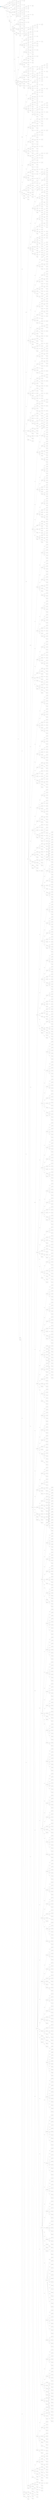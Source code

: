 digraph reaction_graph {
   rankdir=LR;
   node [shape = circle];
   N_9336009850750467224 [shape=doublecircle, color=lightblue2, style=filled, label="a.b.nil"];
N_9336009850750467224 [ label="a.b.nil"];
N_4293640814172395930 [ label="c.b.nil"];
   N_9336009850750467224 -> N_4293640814172395930 [ label = "a.$0 -> c.$0" ];
N_8143827690554026827 [ label="a.a.b.nil"];
   N_9336009850750467224 -> N_8143827690554026827 [ label = "b.nil -> a.b.nil" ];
N_7826262651904321357 [ label="c.a.b.nil"];
   N_8143827690554026827 -> N_7826262651904321357 [ label = "a.$0 -> c.$0" ];
N_3101458653975955533 [ label="a.c.b.nil"];
   N_8143827690554026827 -> N_3101458653975955533 [ label = "a.$0 -> c.$0" ];
N_9316955378790117502 [ label="a.a.a.b.nil"];
   N_8143827690554026827 -> N_9316955378790117502 [ label = "b.nil -> a.b.nil" ];
N_6903287583138989412 [ label="a.nil"];
   N_8143827690554026827 -> N_6903287583138989412 [ label = "a.a.b.nil -> a.nil" ];
N_7420773019500727168 [ label="c.a.a.b.nil"];
   N_9316955378790117502 -> N_7420773019500727168 [ label = "a.$0 -> c.$0" ];
N_8999390340140412032 [ label="a.c.a.b.nil"];
   N_9316955378790117502 -> N_8999390340140412032 [ label = "a.$0 -> c.$0" ];
N_4274586342212046208 [ label="a.a.c.b.nil"];
   N_9316955378790117502 -> N_4274586342212046208 [ label = "a.$0 -> c.$0" ];
N_14577098720034851889 [ label="a.a.a.a.b.nil"];
   N_9316955378790117502 -> N_14577098720034851889 [ label = "b.nil -> a.b.nil" ];
N_9264975810704121239 [ label="a.a.nil"];
   N_9316955378790117502 -> N_9264975810704121239 [ label = "a.a.b.nil -> a.nil" ];
N_7045355663231681382 [ shape = doublecircle, label="c.nil"];
   N_6903287583138989412 -> N_7045355663231681382 [ label = "a.$0 -> c.$0" ];
N_2783893615326250063 [ label="c.c.b.nil"];
   N_7826262651904321357 -> N_2783893615326250063 [ label = "a.$0 -> c.$0" ];
N_8072793650507680842 [ label="a.a.a.nil"];
   N_14577098720034851889 -> N_8072793650507680842 [ label = "a.a.b.nil -> a.nil" ];
N_16429474587874084403 [ label="c.a.a.a.b.nil"];
   N_14577098720034851889 -> N_16429474587874084403 [ label = "a.$0 -> c.$0" ];
N_12680916360745461555 [ label="a.c.a.a.b.nil"];
   N_14577098720034851889 -> N_12680916360745461555 [ label = "a.$0 -> c.$0" ];
N_14259533681385146419 [ label="a.a.c.a.b.nil"];
   N_14577098720034851889 -> N_14259533681385146419 [ label = "a.$0 -> c.$0" ];
N_1829783726438563428 [ label="a.a.a.a.a.b.nil"];
   N_14577098720034851889 -> N_1829783726438563428 [ label = "b.nil -> a.b.nil" ];
N_9534729683456780595 [ label="a.a.a.c.b.nil"];
   N_14577098720034851889 -> N_9534729683456780595 [ label = "a.$0 -> c.$0" ];
N_4222606774126049945 [ label="c.a.nil"];
   N_9264975810704121239 -> N_4222606774126049945 [ label = "a.$0 -> c.$0" ];
N_9407043890796813209 [ label="a.c.nil"];
   N_9264975810704121239 -> N_9407043890796813209 [ label = "a.$0 -> c.$0" ];
N_7103207980851021698 [ label="c.c.a.b.nil"];
   N_7420773019500727168 -> N_7103207980851021698 [ label = "a.$0 -> c.$0" ];
N_2378403982922655874 [ label="c.a.c.b.nil"];
   N_7420773019500727168 -> N_2378403982922655874 [ label = "a.$0 -> c.$0" ];
N_3957021303562340738 [ label="a.c.c.b.nil"];
   N_8999390340140412032 -> N_3957021303562340738 [ label = "a.$0 -> c.$0" ];
N_9245921338743771517 [ label="a.a.a.a.nil"];
   N_1829783726438563428 -> N_9245921338743771517 [ label = "a.a.b.nil -> a.nil" ];
N_6469646708723193702 [ label="c.a.a.a.a.b.nil"];
   N_1829783726438563428 -> N_6469646708723193702 [ label = "a.$0 -> c.$0" ];
N_3682159594277795942 [ label="a.c.a.a.a.b.nil"];
   N_1829783726438563428 -> N_3682159594277795942 [ label = "a.$0 -> c.$0" ];
N_18380345440858724710 [ label="a.a.c.a.a.b.nil"];
   N_1829783726438563428 -> N_18380345440858724710 [ label = "a.$0 -> c.$0" ];
N_15234158763570043750 [ label="a.a.a.a.c.b.nil"];
   N_1829783726438563428 -> N_15234158763570043750 [ label = "a.$0 -> c.$0" ];
N_17832384986288490263 [ label="a.a.a.a.a.a.b.nil"];
   N_1829783726438563428 -> N_17832384986288490263 [ label = "b.nil -> a.b.nil" ];
N_1512218687788857958 [ label="a.a.a.c.a.b.nil"];
   N_1829783726438563428 -> N_1512218687788857958 [ label = "a.$0 -> c.$0" ];
N_7755228611857975372 [ label="c.a.a.nil"];
   N_8072793650507680842 -> N_7755228611857975372 [ label = "a.$0 -> c.$0" ];
N_3030424613929609548 [ label="a.c.a.nil"];
   N_8072793650507680842 -> N_3030424613929609548 [ label = "a.$0 -> c.$0" ];
N_8214861730600372812 [ label="a.a.c.nil"];
   N_8072793650507680842 -> N_8214861730600372812 [ label = "a.$0 -> c.$0" ];
N_14533292228584694069 [ label="c.c.a.a.b.nil"];
   N_16429474587874084403 -> N_14533292228584694069 [ label = "a.$0 -> c.$0" ];
N_16111909549224378933 [ label="c.a.c.a.b.nil"];
   N_16429474587874084403 -> N_16111909549224378933 [ label = "a.$0 -> c.$0" ];
N_11387105551296013109 [ label="c.a.a.c.b.nil"];
   N_16429474587874084403 -> N_11387105551296013109 [ label = "a.$0 -> c.$0" ];
N_12363351322095756085 [ label="a.c.c.a.b.nil"];
   N_12680916360745461555 -> N_12363351322095756085 [ label = "a.$0 -> c.$0" ];
N_7638547324167390261 [ label="a.c.a.c.b.nil"];
   N_12680916360745461555 -> N_7638547324167390261 [ label = "a.$0 -> c.$0" ];
N_9217164644807075125 [ label="a.a.c.c.b.nil"];
   N_14259533681385146419 -> N_9217164644807075125 [ label = "a.$0 -> c.$0" ];
N_4364674854218741915 [ shape = doublecircle, label="c.c.nil"];
   N_4222606774126049945 -> N_4364674854218741915 [ label = "a.$0 -> c.$0" ];
N_2060838944272950404 [ label="c.c.c.b.nil"];
   N_7103207980851021698 -> N_2060838944272950404 [ label = "a.$0 -> c.$0" ];
N_14506064679988505904 [ label="a.a.a.a.a.nil"];
   N_17832384986288490263 -> N_14506064679988505904 [ label = "a.a.b.nil -> a.nil" ];
N_1856529570491727641 [ label="c.a.a.a.a.a.b.nil"];
   N_17832384986288490263 -> N_1856529570491727641 [ label = "a.$0 -> c.$0" ];
N_4025503894863568921 [ label="a.c.a.a.a.a.b.nil"];
   N_17832384986288490263 -> N_4025503894863568921 [ label = "a.$0 -> c.$0" ];
N_1238016780418171161 [ label="a.a.c.a.a.a.b.nil"];
   N_17832384986288490263 -> N_1238016780418171161 [ label = "a.$0 -> c.$0" ];
N_17514819947638784793 [ label="a.a.a.a.c.a.b.nil"];
   N_17832384986288490263 -> N_17514819947638784793 [ label = "a.$0 -> c.$0" ];
N_12790015949710418969 [ label="a.a.a.a.a.c.b.nil"];
   N_17832384986288490263 -> N_12790015949710418969 [ label = "a.$0 -> c.$0" ];
N_14049567726747231818 [ label="a.a.a.a.a.a.a.b.nil"];
   N_17832384986288490263 -> N_14049567726747231818 [ label = "b.nil -> a.b.nil" ];
N_15936202626999099929 [ label="a.a.a.c.a.a.b.nil"];
   N_17832384986288490263 -> N_15936202626999099929 [ label = "a.$0 -> c.$0" ];
N_7349738979454381183 [ label="c.a.a.a.nil"];
   N_9245921338743771517 -> N_7349738979454381183 [ label = "a.$0 -> c.$0" ];
N_8928356300094066047 [ label="a.c.a.a.nil"];
   N_9245921338743771517 -> N_8928356300094066047 [ label = "a.$0 -> c.$0" ];
N_4203552302165700223 [ label="a.a.c.a.nil"];
   N_9245921338743771517 -> N_4203552302165700223 [ label = "a.$0 -> c.$0" ];
N_9387989418836463487 [ label="a.a.a.c.nil"];
   N_9245921338743771517 -> N_9387989418836463487 [ label = "a.$0 -> c.$0" ];
N_8322022576562426216 [ label="c.c.a.a.a.b.nil"];
   N_6469646708723193702 -> N_8322022576562426216 [ label = "a.$0 -> c.$0" ];
N_4573464349433803368 [ label="c.a.c.a.a.b.nil"];
   N_6469646708723193702 -> N_4573464349433803368 [ label = "a.$0 -> c.$0" ];
N_6152081670073488232 [ label="c.a.a.c.a.b.nil"];
   N_6469646708723193702 -> N_6152081670073488232 [ label = "a.$0 -> c.$0" ];
N_1427277672145122408 [ label="c.a.a.a.c.b.nil"];
   N_6469646708723193702 -> N_1427277672145122408 [ label = "a.$0 -> c.$0" ];
N_1785977234988405608 [ label="a.c.c.a.a.b.nil"];
   N_3682159594277795942 -> N_1785977234988405608 [ label = "a.$0 -> c.$0" ];
N_3364594555628090472 [ label="a.c.a.c.a.b.nil"];
   N_3682159594277795942 -> N_3364594555628090472 [ label = "a.$0 -> c.$0" ];
N_17086534631409276264 [ label="a.c.a.a.c.b.nil"];
   N_3682159594277795942 -> N_17086534631409276264 [ label = "a.$0 -> c.$0" ];
N_18062780402209019240 [ label="a.a.c.c.a.b.nil"];
   N_18380345440858724710 -> N_18062780402209019240 [ label = "a.$0 -> c.$0" ];
N_13337976404280653416 [ label="a.a.c.a.c.b.nil"];
   N_18380345440858724710 -> N_13337976404280653416 [ label = "a.$0 -> c.$0" ];
N_14916593724920338280 [ label="a.a.a.c.c.b.nil"];
   N_1512218687788857958 -> N_14916593724920338280 [ label = "a.$0 -> c.$0" ];
N_2712859575279904078 [ label="c.c.a.nil"];
   N_7755228611857975372 -> N_2712859575279904078 [ label = "a.$0 -> c.$0" ];
N_7897296691950667342 [ label="c.a.c.nil"];
   N_7755228611857975372 -> N_7897296691950667342 [ label = "a.$0 -> c.$0" ];
N_3172492694022301518 [ label="a.c.c.nil"];
   N_3030424613929609548 -> N_3172492694022301518 [ label = "a.$0 -> c.$0" ];
N_14215727189934988599 [ label="c.c.c.a.b.nil"];
   N_14533292228584694069 -> N_14215727189934988599 [ label = "a.$0 -> c.$0" ];
N_9490923192006622775 [ label="c.c.a.c.b.nil"];
   N_14533292228584694069 -> N_9490923192006622775 [ label = "a.$0 -> c.$0" ];
N_11069540512646307639 [ label="c.a.c.c.b.nil"];
   N_16111909549224378933 -> N_11069540512646307639 [ label = "a.$0 -> c.$0" ];
N_7320982285517684791 [ label="a.c.c.c.b.nil"];
   N_12363351322095756085 -> N_7320982285517684791 [ label = "a.$0 -> c.$0" ];
N_1758749686392217443 [ label="a.a.a.a.a.a.nil"];
   N_14049567726747231818 -> N_1758749686392217443 [ label = "a.a.b.nil -> a.nil" ];
N_6795260883413941580 [ label="c.a.a.a.a.a.a.b.nil"];
   N_14049567726747231818 -> N_6795260883413941580 [ label = "a.$0 -> c.$0" ];
N_16520456384660020812 [ label="a.c.a.a.a.a.a.b.nil"];
   N_14049567726747231818 -> N_16520456384660020812 [ label = "a.$0 -> c.$0" ];
N_242686635322310476 [ label="a.a.c.a.a.a.a.b.nil"];
   N_14049567726747231818 -> N_242686635322310476 [ label = "a.$0 -> c.$0" ];
N_12153385367457841484 [ label="a.a.a.a.c.a.a.b.nil"];
   N_14049567726747231818 -> N_12153385367457841484 [ label = "a.$0 -> c.$0" ];
N_13732002688097526348 [ label="a.a.a.a.a.c.a.b.nil"];
   N_14049567726747231818 -> N_13732002688097526348 [ label = "a.$0 -> c.$0" ];
N_9007198690169160524 [ label="a.a.a.a.a.a.c.b.nil"];
   N_14049567726747231818 -> N_9007198690169160524 [ label = "a.$0 -> c.$0" ];
N_16465337665695308797 [ label="a.a.a.a.a.a.a.a.b.nil"];
   N_14049567726747231818 -> N_16465337665695308797 [ label = "b.nil -> a.b.nil" ];
N_15901943594586464332 [ label="a.a.a.c.a.a.a.b.nil"];
   N_14049567726747231818 -> N_15901943594586464332 [ label = "a.$0 -> c.$0" ];
N_16358440547827738418 [ label="c.a.a.a.a.nil"];
   N_14506064679988505904 -> N_16358440547827738418 [ label = "a.$0 -> c.$0" ];
N_12609882320699115570 [ label="a.c.a.a.a.nil"];
   N_14506064679988505904 -> N_12609882320699115570 [ label = "a.$0 -> c.$0" ];
N_14188499641338800434 [ label="a.a.c.a.a.nil"];
   N_14506064679988505904 -> N_14188499641338800434 [ label = "a.$0 -> c.$0" ];
N_9463695643410434610 [ label="a.a.a.c.a.nil"];
   N_14506064679988505904 -> N_9463695643410434610 [ label = "a.$0 -> c.$0" ];
N_14648132760081197874 [ label="a.a.a.a.c.nil"];
   N_14506064679988505904 -> N_14648132760081197874 [ label = "a.$0 -> c.$0" ];
N_6496392552776357915 [ label="c.c.a.a.a.a.b.nil"];
   N_1856529570491727641 -> N_6496392552776357915 [ label = "a.$0 -> c.$0" ];
N_3708905438330960155 [ label="c.a.c.a.a.a.b.nil"];
   N_1856529570491727641 -> N_3708905438330960155 [ label = "a.$0 -> c.$0" ];
N_18407091284911888923 [ label="c.a.a.c.a.a.b.nil"];
   N_1856529570491727641 -> N_18407091284911888923 [ label = "a.$0 -> c.$0" ];
N_15260904607623207963 [ label="c.a.a.a.a.c.b.nil"];
   N_1856529570491727641 -> N_15260904607623207963 [ label = "a.$0 -> c.$0" ];
N_1538964531842022171 [ label="c.a.a.a.c.a.b.nil"];
   N_1856529570491727641 -> N_1538964531842022171 [ label = "a.$0 -> c.$0" ];
N_5877879762702801435 [ label="a.c.c.a.a.a.b.nil"];
   N_4025503894863568921 -> N_5877879762702801435 [ label = "a.$0 -> c.$0" ];
N_2129321535574178587 [ label="a.c.a.c.a.a.b.nil"];
   N_4025503894863568921 -> N_2129321535574178587 [ label = "a.$0 -> c.$0" ];
N_17429878931995049243 [ label="a.c.a.a.a.c.b.nil"];
   N_4025503894863568921 -> N_17429878931995049243 [ label = "a.$0 -> c.$0" ];
N_3707938856213863451 [ label="a.c.a.a.c.a.b.nil"];
   N_4025503894863568921 -> N_3707938856213863451 [ label = "a.$0 -> c.$0" ];
N_17788578494838332443 [ label="a.a.c.c.a.a.b.nil"];
   N_1238016780418171161 -> N_17788578494838332443 [ label = "a.$0 -> c.$0" ];
N_14642391817549651483 [ label="a.a.c.a.a.c.b.nil"];
   N_1238016780418171161 -> N_14642391817549651483 [ label = "a.$0 -> c.$0" ];
N_920451741768465691 [ label="a.a.c.a.c.a.b.nil"];
   N_1238016780418171161 -> N_920451741768465691 [ label = "a.$0 -> c.$0" ];
N_15618637588349394459 [ label="a.a.a.c.c.a.b.nil"];
   N_15936202626999099929 -> N_15618637588349394459 [ label = "a.$0 -> c.$0" ];
N_10893833590421028635 [ label="a.a.a.c.a.c.b.nil"];
   N_15936202626999099929 -> N_10893833590421028635 [ label = "a.$0 -> c.$0" ];
N_12472450911060713499 [ label="a.a.a.a.c.c.b.nil"];
   N_17514819947638784793 -> N_12472450911060713499 [ label = "a.$0 -> c.$0" ];
N_7032173940804675713 [ label="c.c.a.a.nil"];
   N_7349738979454381183 -> N_7032173940804675713 [ label = "a.$0 -> c.$0" ];
N_2307369942876309889 [ label="c.a.c.a.nil"];
   N_7349738979454381183 -> N_2307369942876309889 [ label = "a.$0 -> c.$0" ];
N_7491807059547073153 [ label="c.a.a.c.nil"];
   N_7349738979454381183 -> N_7491807059547073153 [ label = "a.$0 -> c.$0" ];
N_3885987263515994753 [ label="a.c.c.a.nil"];
   N_8928356300094066047 -> N_3885987263515994753 [ label = "a.$0 -> c.$0" ];
N_9070424380186758017 [ label="a.c.a.c.nil"];
   N_8928356300094066047 -> N_9070424380186758017 [ label = "a.$0 -> c.$0" ];
N_4345620382258392193 [ label="a.a.c.c.nil"];
   N_4203552302165700223 -> N_4345620382258392193 [ label = "a.$0 -> c.$0" ];
N_6425840217273035882 [ label="c.c.c.a.a.b.nil"];
   N_8322022576562426216 -> N_6425840217273035882 [ label = "a.$0 -> c.$0" ];
N_8004457537912720746 [ label="c.c.a.c.a.b.nil"];
   N_8322022576562426216 -> N_8004457537912720746 [ label = "a.$0 -> c.$0" ];
N_3279653539984354922 [ label="c.c.a.a.c.b.nil"];
   N_8322022576562426216 -> N_3279653539984354922 [ label = "a.$0 -> c.$0" ];
N_4255899310784097898 [ label="c.a.c.c.a.b.nil"];
   N_4573464349433803368 -> N_4255899310784097898 [ label = "a.$0 -> c.$0" ];
N_17977839386565283690 [ label="c.a.c.a.c.b.nil"];
   N_4573464349433803368 -> N_17977839386565283690 [ label = "a.$0 -> c.$0" ];
N_1109712633495416938 [ label="c.a.a.c.c.b.nil"];
   N_6152081670073488232 -> N_1109712633495416938 [ label = "a.$0 -> c.$0" ];
N_1468412196338700138 [ label="a.c.c.c.a.b.nil"];
   N_1785977234988405608 -> N_1468412196338700138 [ label = "a.$0 -> c.$0" ];
N_15190352272119885930 [ label="a.c.c.a.c.b.nil"];
   N_1785977234988405608 -> N_15190352272119885930 [ label = "a.$0 -> c.$0" ];
N_16768969592759570794 [ label="a.c.a.c.c.b.nil"];
   N_3364594555628090472 -> N_16768969592759570794 [ label = "a.$0 -> c.$0" ];
N_13020411365630947946 [ label="a.a.c.c.c.b.nil"];
   N_18062780402209019240 -> N_13020411365630947946 [ label = "a.$0 -> c.$0" ];
N_2854927655372596048 [ shape = doublecircle, label="c.c.c.nil"];
   N_2712859575279904078 -> N_2854927655372596048 [ label = "a.$0 -> c.$0" ];
N_9173358153356917305 [ label="c.c.c.c.b.nil"];
   N_14215727189934988599 -> N_9173358153356917305 [ label = "a.$0 -> c.$0" ];
N_17761350946242144278 [ label="a.a.a.a.a.a.a.nil"];
   N_16465337665695308797 -> N_17761350946242144278 [ label = "a.a.b.nil -> a.nil" ];
N_10907929049975263743 [ label="c.a.a.a.a.a.a.a.b.nil"];
   N_16465337665695308797 -> N_10907929049975263743 [ label = "a.$0 -> c.$0" ];
N_9211030822362018559 [ label="a.c.a.a.a.a.a.a.b.nil"];
   N_16465337665695308797 -> N_9211030822362018559 [ label = "a.$0 -> c.$0" ];
N_489482249898546175 [ label="a.a.c.a.a.a.a.a.b.nil"];
   N_16465337665695308797 -> N_489482249898546175 [ label = "a.$0 -> c.$0" ];
N_18317713533534541311 [ label="a.a.a.a.c.a.a.a.b.nil"];
   N_16465337665695308797 -> N_18317713533534541311 [ label = "a.$0 -> c.$0" ];
N_14569155306405918463 [ label="a.a.a.a.a.c.a.a.b.nil"];
   N_16465337665695308797 -> N_14569155306405918463 [ label = "a.$0 -> c.$0" ];
N_16147772627045603327 [ label="a.a.a.a.a.a.c.a.b.nil"];
   N_16465337665695308797 -> N_16147772627045603327 [ label = "a.$0 -> c.$0" ];
N_6948543475936421936 [ label="a.a.a.a.a.a.a.a.a.b.nil"];
   N_16465337665695308797 -> N_6948543475936421936 [ label = "b.nil -> a.b.nil" ];
N_2658456574270387455 [ label="a.a.a.c.a.a.a.a.b.nil"];
   N_16465337665695308797 -> N_2658456574270387455 [ label = "a.$0 -> c.$0" ];
N_11422968629117237503 [ label="a.a.a.a.a.a.a.c.b.nil"];
   N_16465337665695308797 -> N_11422968629117237503 [ label = "a.$0 -> c.$0" ];
N_6398612668676847717 [ label="c.a.a.a.a.a.nil"];
   N_1758749686392217443 -> N_6398612668676847717 [ label = "a.$0 -> c.$0" ];
N_3611125554231449957 [ label="a.c.a.a.a.a.nil"];
   N_1758749686392217443 -> N_3611125554231449957 [ label = "a.$0 -> c.$0" ];
N_18309311400812378725 [ label="a.a.c.a.a.a.nil"];
   N_1758749686392217443 -> N_18309311400812378725 [ label = "a.$0 -> c.$0" ];
N_15163124723523697765 [ label="a.a.a.a.c.a.nil"];
   N_1758749686392217443 -> N_15163124723523697765 [ label = "a.$0 -> c.$0" ];
N_1441184647742511973 [ label="a.a.a.c.a.a.nil"];
   N_1758749686392217443 -> N_1441184647742511973 [ label = "a.$0 -> c.$0" ];
N_1900817766484909413 [ label="a.a.a.a.a.c.nil"];
   N_1758749686392217443 -> N_1900817766484909413 [ label = "a.$0 -> c.$0" ];
N_9266149541326730574 [ label="c.c.a.a.a.a.a.b.nil"];
   N_6795260883413941580 -> N_9266149541326730574 [ label = "a.$0 -> c.$0" ];
N_11435123865698571854 [ label="c.a.c.a.a.a.a.b.nil"];
   N_6795260883413941580 -> N_11435123865698571854 [ label = "a.$0 -> c.$0" ];
N_8647636751253174094 [ label="c.a.a.c.a.a.a.b.nil"];
   N_6795260883413941580 -> N_8647636751253174094 [ label = "a.$0 -> c.$0" ];
N_6477695844764236110 [ label="c.a.a.a.a.c.a.b.nil"];
   N_6795260883413941580 -> N_6477695844764236110 [ label = "a.$0 -> c.$0" ];
N_1752891846835870286 [ label="c.a.a.a.a.a.c.b.nil"];
   N_6795260883413941580 -> N_1752891846835870286 [ label = "a.$0 -> c.$0" ];
N_4899078524124551246 [ label="c.a.a.a.c.a.a.b.nil"];
   N_6795260883413941580 -> N_4899078524124551246 [ label = "a.$0 -> c.$0" ];
N_2713575293235099470 [ label="a.c.c.a.a.a.a.b.nil"];
   N_16520456384660020812 -> N_2713575293235099470 [ label = "a.$0 -> c.$0" ];
N_18372832252499253326 [ label="a.c.a.c.a.a.a.b.nil"];
   N_16520456384660020812 -> N_18372832252499253326 [ label = "a.$0 -> c.$0" ];
N_16202891346010315342 [ label="a.c.a.a.a.c.a.b.nil"];
   N_16520456384660020812 -> N_16202891346010315342 [ label = "a.$0 -> c.$0" ];
N_11478087348081949518 [ label="a.c.a.a.a.a.c.b.nil"];
   N_16520456384660020812 -> N_11478087348081949518 [ label = "a.$0 -> c.$0" ];
N_14624274025370630478 [ label="a.c.a.a.c.a.a.b.nil"];
   N_16520456384660020812 -> N_14624274025370630478 [ label = "a.$0 -> c.$0" ];
N_2095062503161542990 [ label="a.a.c.c.a.a.a.b.nil"];
   N_242686635322310476 -> N_2095062503161542990 [ label = "a.$0 -> c.$0" ];
N_18371865670382156622 [ label="a.a.c.a.a.c.a.b.nil"];
   N_242686635322310476 -> N_18371865670382156622 [ label = "a.$0 -> c.$0" ];
N_13647061672453790798 [ label="a.a.c.a.a.a.c.b.nil"];
   N_242686635322310476 -> N_13647061672453790798 [ label = "a.$0 -> c.$0" ];
N_16793248349742471758 [ label="a.a.c.a.c.a.a.b.nil"];
   N_242686635322310476 -> N_16793248349742471758 [ label = "a.$0 -> c.$0" ];
N_14005761235297073998 [ label="a.a.a.c.c.a.a.b.nil"];
   N_15901943594586464332 -> N_14005761235297073998 [ label = "a.$0 -> c.$0" ];
N_15584378555936758862 [ label="a.a.a.c.a.c.a.b.nil"];
   N_15901943594586464332 -> N_15584378555936758862 [ label = "a.$0 -> c.$0" ];
N_10859574558008393038 [ label="a.a.a.c.a.a.c.b.nil"];
   N_15901943594586464332 -> N_10859574558008393038 [ label = "a.$0 -> c.$0" ];
N_11835820328808136014 [ label="a.a.a.a.c.c.a.b.nil"];
   N_12153385367457841484 -> N_11835820328808136014 [ label = "a.$0 -> c.$0" ];
N_7111016330879770190 [ label="a.a.a.a.c.a.c.b.nil"];
   N_12153385367457841484 -> N_7111016330879770190 [ label = "a.$0 -> c.$0" ];
N_8689633651519455054 [ label="a.a.a.a.a.c.c.b.nil"];
   N_13732002688097526348 -> N_8689633651519455054 [ label = "a.$0 -> c.$0" ];
N_14462258188538348084 [ label="c.c.a.a.a.nil"];
   N_16358440547827738418 -> N_14462258188538348084 [ label = "a.$0 -> c.$0" ];
N_16040875509178032948 [ label="c.a.c.a.a.nil"];
   N_16358440547827738418 -> N_16040875509178032948 [ label = "a.$0 -> c.$0" ];
N_11316071511249667124 [ label="c.a.a.c.a.nil"];
   N_16358440547827738418 -> N_11316071511249667124 [ label = "a.$0 -> c.$0" ];
N_16500508627920430388 [ label="c.a.a.a.c.nil"];
   N_16358440547827738418 -> N_16500508627920430388 [ label = "a.$0 -> c.$0" ];
N_12292317282049410100 [ label="a.c.c.a.a.nil"];
   N_12609882320699115570 -> N_12292317282049410100 [ label = "a.$0 -> c.$0" ];
N_7567513284121044276 [ label="a.c.a.c.a.nil"];
   N_12609882320699115570 -> N_7567513284121044276 [ label = "a.$0 -> c.$0" ];
N_12751950400791807540 [ label="a.c.a.a.c.nil"];
   N_12609882320699115570 -> N_12751950400791807540 [ label = "a.$0 -> c.$0" ];
N_9146130604760729140 [ label="a.a.c.c.a.nil"];
   N_14188499641338800434 -> N_9146130604760729140 [ label = "a.$0 -> c.$0" ];
N_14330567721431492404 [ label="a.a.c.a.c.nil"];
   N_14188499641338800434 -> N_14330567721431492404 [ label = "a.$0 -> c.$0" ];
N_9605763723503126580 [ label="a.a.a.c.c.nil"];
   N_9463695643410434610 -> N_9605763723503126580 [ label = "a.$0 -> c.$0" ];
N_8348768420615590429 [ label="c.c.c.a.a.a.b.nil"];
   N_6496392552776357915 -> N_8348768420615590429 [ label = "a.$0 -> c.$0" ];
N_4600210193486967581 [ label="c.c.a.c.a.a.b.nil"];
   N_6496392552776357915 -> N_4600210193486967581 [ label = "a.$0 -> c.$0" ];
N_6178827514126652445 [ label="c.c.a.a.c.a.b.nil"];
   N_6496392552776357915 -> N_6178827514126652445 [ label = "a.$0 -> c.$0" ];
N_1454023516198286621 [ label="c.c.a.a.a.c.b.nil"];
   N_6496392552776357915 -> N_1454023516198286621 [ label = "a.$0 -> c.$0" ];
N_1812723079041569821 [ label="c.a.c.c.a.a.b.nil"];
   N_3708905438330960155 -> N_1812723079041569821 [ label = "a.$0 -> c.$0" ];
N_3391340399681254685 [ label="c.a.c.a.c.a.b.nil"];
   N_3708905438330960155 -> N_3391340399681254685 [ label = "a.$0 -> c.$0" ];
N_17113280475462440477 [ label="c.a.c.a.a.c.b.nil"];
   N_3708905438330960155 -> N_17113280475462440477 [ label = "a.$0 -> c.$0" ];
N_18089526246262183453 [ label="c.a.a.c.c.a.b.nil"];
   N_18407091284911888923 -> N_18089526246262183453 [ label = "a.$0 -> c.$0" ];
N_13364722248333817629 [ label="c.a.a.c.a.c.b.nil"];
   N_18407091284911888923 -> N_13364722248333817629 [ label = "a.$0 -> c.$0" ];
N_14943339568973502493 [ label="c.a.a.a.c.c.b.nil"];
   N_1538964531842022171 -> N_14943339568973502493 [ label = "a.$0 -> c.$0" ];
N_3981697403413411101 [ label="a.c.c.c.a.a.b.nil"];
   N_5877879762702801435 -> N_3981697403413411101 [ label = "a.$0 -> c.$0" ];
N_5560314724053095965 [ label="a.c.c.a.c.a.b.nil"];
   N_5877879762702801435 -> N_5560314724053095965 [ label = "a.$0 -> c.$0" ];
N_835510726124730141 [ label="a.c.c.a.a.c.b.nil"];
   N_5877879762702801435 -> N_835510726124730141 [ label = "a.$0 -> c.$0" ];
N_1811756496924473117 [ label="a.c.a.c.c.a.b.nil"];
   N_2129321535574178587 -> N_1811756496924473117 [ label = "a.$0 -> c.$0" ];
N_15533696572705658909 [ label="a.c.a.c.a.c.b.nil"];
   N_2129321535574178587 -> N_15533696572705658909 [ label = "a.$0 -> c.$0" ];
N_17112313893345343773 [ label="a.c.a.a.c.c.b.nil"];
   N_3707938856213863451 -> N_17112313893345343773 [ label = "a.$0 -> c.$0" ];
N_17471013456188626973 [ label="a.a.c.c.c.a.b.nil"];
   N_17788578494838332443 -> N_17471013456188626973 [ label = "a.$0 -> c.$0" ];
N_12746209458260261149 [ label="a.a.c.c.a.c.b.nil"];
   N_17788578494838332443 -> N_12746209458260261149 [ label = "a.$0 -> c.$0" ];
N_14324826778899946013 [ label="a.a.c.a.c.c.b.nil"];
   N_920451741768465691 -> N_14324826778899946013 [ label = "a.$0 -> c.$0" ];
N_10576268551771323165 [ label="a.a.a.c.c.c.b.nil"];
   N_15618637588349394459 -> N_10576268551771323165 [ label = "a.$0 -> c.$0" ];
N_1989804904226604419 [ label="c.c.c.a.nil"];
   N_7032173940804675713 -> N_1989804904226604419 [ label = "a.$0 -> c.$0" ];
N_7174242020897367683 [ label="c.c.a.c.nil"];
   N_7032173940804675713 -> N_7174242020897367683 [ label = "a.$0 -> c.$0" ];
N_2449438022969001859 [ label="c.a.c.c.nil"];
   N_2307369942876309889 -> N_2449438022969001859 [ label = "a.$0 -> c.$0" ];
N_4028055343608686723 [ label="a.c.c.c.nil"];
   N_3885987263515994753 -> N_4028055343608686723 [ label = "a.$0 -> c.$0" ];
N_6108275178623330412 [ label="c.c.c.c.a.b.nil"];
   N_6425840217273035882 -> N_6108275178623330412 [ label = "a.$0 -> c.$0" ];
N_1383471180694964588 [ label="c.c.c.a.c.b.nil"];
   N_6425840217273035882 -> N_1383471180694964588 [ label = "a.$0 -> c.$0" ];
N_2962088501334649452 [ label="c.c.a.c.c.b.nil"];
   N_8004457537912720746 -> N_2962088501334649452 [ label = "a.$0 -> c.$0" ];
N_17660274347915578220 [ label="c.a.c.c.c.b.nil"];
   N_4255899310784097898 -> N_17660274347915578220 [ label = "a.$0 -> c.$0" ];
N_14872787233470180460 [ label="a.c.c.c.c.b.nil"];
   N_1468412196338700138 -> N_14872787233470180460 [ label = "a.$0 -> c.$0" ];
N_13978533686700885833 [ label="a.a.a.a.a.a.a.a.nil"];
   N_6948543475936421936 -> N_13978533686700885833 [ label = "a.a.b.nil -> a.nil" ];
N_9534132305289624882 [ label="c.a.a.a.a.a.a.a.a.b.nil"];
   N_6948543475936421936 -> N_9534132305289624882 [ label = "a.$0 -> c.$0" ];
N_1391134860216376882 [ label="a.c.a.a.a.a.a.a.a.b.nil"];
   N_6948543475936421936 -> N_1391134860216376882 [ label = "a.$0 -> c.$0" ];
N_18140980706312683314 [ label="a.a.c.a.a.a.a.a.a.b.nil"];
   N_6948543475936421936 -> N_18140980706312683314 [ label = "a.$0 -> c.$0" ];
N_11588406458221052210 [ label="a.a.a.a.c.a.a.a.a.b.nil"];
   N_6948543475936421936 -> N_11588406458221052210 [ label = "a.$0 -> c.$0" ];
N_8800919343775654450 [ label="a.a.a.a.a.c.a.a.a.b.nil"];
   N_6948543475936421936 -> N_8800919343775654450 [ label = "a.$0 -> c.$0" ];
N_5052361116647031602 [ label="a.a.a.a.a.a.c.a.a.b.nil"];
   N_6948543475936421936 -> N_5052361116647031602 [ label = "a.$0 -> c.$0" ];
N_1906174439358350642 [ label="a.a.a.a.a.a.a.a.c.b.nil"];
   N_6948543475936421936 -> N_1906174439358350642 [ label = "a.$0 -> c.$0" ];
N_17784390033546873571 [ label="a.a.a.a.a.a.a.a.a.a.b.nil"];
   N_6948543475936421936 -> N_17784390033546873571 [ label = "b.nil -> a.b.nil" ];
N_9419432133849210930 [ label="a.a.a.c.a.a.a.a.a.b.nil"];
   N_6948543475936421936 -> N_9419432133849210930 [ label = "a.$0 -> c.$0" ];
N_6630978437286716466 [ label="a.a.a.a.a.a.a.c.a.b.nil"];
   N_6948543475936421936 -> N_6630978437286716466 [ label = "a.$0 -> c.$0" ];
N_1785495530445381656 [ label="c.a.a.a.a.a.a.nil"];
   N_17761350946242144278 -> N_1785495530445381656 [ label = "a.$0 -> c.$0" ];
N_3954469854817222936 [ label="a.c.a.a.a.a.a.nil"];
   N_17761350946242144278 -> N_3954469854817222936 [ label = "a.$0 -> c.$0" ];
N_1166982740371825176 [ label="a.a.c.a.a.a.a.nil"];
   N_17761350946242144278 -> N_1166982740371825176 [ label = "a.$0 -> c.$0" ];
N_17443785907592438808 [ label="a.a.a.a.c.a.a.nil"];
   N_17761350946242144278 -> N_17443785907592438808 [ label = "a.$0 -> c.$0" ];
N_12718981909664072984 [ label="a.a.a.a.a.c.a.nil"];
   N_17761350946242144278 -> N_12718981909664072984 [ label = "a.$0 -> c.$0" ];
N_17903419026334836248 [ label="a.a.a.a.a.a.c.nil"];
   N_17761350946242144278 -> N_17903419026334836248 [ label = "a.$0 -> c.$0" ];
N_15865168586952753944 [ label="a.a.a.c.a.a.a.nil"];
   N_17761350946242144278 -> N_15865168586952753944 [ label = "a.$0 -> c.$0" ];
N_3653622206641973505 [ label="c.c.a.a.a.a.a.a.b.nil"];
   N_10907929049975263743 -> N_3653622206641973505 [ label = "a.$0 -> c.$0" ];
N_13378817707888052737 [ label="c.a.c.a.a.a.a.a.b.nil"];
   N_10907929049975263743 -> N_13378817707888052737 [ label = "a.$0 -> c.$0" ];
N_15547792032259894017 [ label="c.a.a.c.a.a.a.a.b.nil"];
   N_10907929049975263743 -> N_15547792032259894017 [ label = "a.$0 -> c.$0" ];
N_9011746690685873409 [ label="c.a.a.a.a.c.a.a.b.nil"];
   N_10907929049975263743 -> N_9011746690685873409 [ label = "a.$0 -> c.$0" ];
N_10590364011325558273 [ label="c.a.a.a.a.a.c.a.b.nil"];
   N_10907929049975263743 -> N_10590364011325558273 [ label = "a.$0 -> c.$0" ];
N_5865560013397192449 [ label="c.a.a.a.a.a.a.c.b.nil"];
   N_10907929049975263743 -> N_5865560013397192449 [ label = "a.$0 -> c.$0" ];
N_12760304917814496257 [ label="c.a.a.a.c.a.a.a.b.nil"];
   N_10907929049975263743 -> N_12760304917814496257 [ label = "a.$0 -> c.$0" ];
N_11681919480274807553 [ label="a.c.c.a.a.a.a.a.b.nil"];
   N_9211030822362018559 -> N_11681919480274807553 [ label = "a.$0 -> c.$0" ];
N_13850893804646648833 [ label="a.c.a.c.a.a.a.a.b.nil"];
   N_9211030822362018559 -> N_13850893804646648833 [ label = "a.$0 -> c.$0" ];
N_7314848463072628225 [ label="a.c.a.a.a.c.a.a.b.nil"];
   N_9211030822362018559 -> N_7314848463072628225 [ label = "a.$0 -> c.$0" ];
N_8893465783712313089 [ label="a.c.a.a.a.a.c.a.b.nil"];
   N_9211030822362018559 -> N_8893465783712313089 [ label = "a.$0 -> c.$0" ];
N_4168661785783947265 [ label="a.c.a.a.a.a.a.c.b.nil"];
   N_9211030822362018559 -> N_4168661785783947265 [ label = "a.$0 -> c.$0" ];
N_11063406690201251073 [ label="a.c.a.a.c.a.a.a.b.nil"];
   N_9211030822362018559 -> N_11063406690201251073 [ label = "a.$0 -> c.$0" ];
N_5129345232183176449 [ label="a.a.c.c.a.a.a.a.b.nil"];
   N_489482249898546175 -> N_5129345232183176449 [ label = "a.$0 -> c.$0" ];
N_17040043964318707457 [ label="a.a.c.a.a.c.a.a.b.nil"];
   N_489482249898546175 -> N_17040043964318707457 [ label = "a.$0 -> c.$0" ];
N_171917211248840705 [ label="a.a.c.a.a.a.c.a.b.nil"];
   N_489482249898546175 -> N_171917211248840705 [ label = "a.$0 -> c.$0" ];
N_13893857287030026497 [ label="a.a.c.a.a.a.a.c.b.nil"];
   N_489482249898546175 -> N_13893857287030026497 [ label = "a.$0 -> c.$0" ];
N_2341858117737778689 [ label="a.a.c.a.c.a.a.a.b.nil"];
   N_489482249898546175 -> N_2341858117737778689 [ label = "a.$0 -> c.$0" ];
N_4510832442109619969 [ label="a.a.a.c.c.a.a.a.b.nil"];
   N_2658456574270387455 -> N_4510832442109619969 [ label = "a.$0 -> c.$0" ];
N_762274214980997121 [ label="a.a.a.c.a.c.a.a.b.nil"];
   N_2658456574270387455 -> N_762274214980997121 [ label = "a.$0 -> c.$0" ];
N_2340891535620681985 [ label="a.a.a.c.a.a.c.a.b.nil"];
   N_2658456574270387455 -> N_2340891535620681985 [ label = "a.$0 -> c.$0" ];
N_16062831611401867777 [ label="a.a.a.c.a.a.a.c.b.nil"];
   N_2658456574270387455 -> N_16062831611401867777 [ label = "a.$0 -> c.$0" ];
N_16421531174245150977 [ label="a.a.a.a.c.c.a.a.b.nil"];
   N_18317713533534541311 -> N_16421531174245150977 [ label = "a.$0 -> c.$0" ];
N_18000148494884835841 [ label="a.a.a.a.c.a.c.a.b.nil"];
   N_18317713533534541311 -> N_18000148494884835841 [ label = "a.$0 -> c.$0" ];
N_13275344496956470017 [ label="a.a.a.a.c.a.a.c.b.nil"];
   N_18317713533534541311 -> N_13275344496956470017 [ label = "a.$0 -> c.$0" ];
N_14251590267756212993 [ label="a.a.a.a.a.c.c.a.b.nil"];
   N_14569155306405918463 -> N_14251590267756212993 [ label = "a.$0 -> c.$0" ];
N_9526786269827847169 [ label="a.a.a.a.a.c.a.c.b.nil"];
   N_14569155306405918463 -> N_9526786269827847169 [ label = "a.$0 -> c.$0" ];
N_11105403590467532033 [ label="a.a.a.a.a.a.c.c.b.nil"];
   N_16147772627045603327 -> N_11105403590467532033 [ label = "a.$0 -> c.$0" ];
N_8250988536516080231 [ label="c.c.a.a.a.a.nil"];
   N_6398612668676847717 -> N_8250988536516080231 [ label = "a.$0 -> c.$0" ];
N_4502430309387457383 [ label="c.a.c.a.a.a.nil"];
   N_6398612668676847717 -> N_4502430309387457383 [ label = "a.$0 -> c.$0" ];
N_6081047630027142247 [ label="c.a.a.c.a.a.nil"];
   N_6398612668676847717 -> N_6081047630027142247 [ label = "a.$0 -> c.$0" ];
N_1356243632098776423 [ label="c.a.a.a.c.a.nil"];
   N_6398612668676847717 -> N_1356243632098776423 [ label = "a.$0 -> c.$0" ];
N_6540680748769539687 [ label="c.a.a.a.a.c.nil"];
   N_6398612668676847717 -> N_6540680748769539687 [ label = "a.$0 -> c.$0" ];
N_1714943194942059623 [ label="a.c.c.a.a.a.nil"];
   N_3611125554231449957 -> N_1714943194942059623 [ label = "a.$0 -> c.$0" ];
N_3293560515581744487 [ label="a.c.a.c.a.a.nil"];
   N_3611125554231449957 -> N_3293560515581744487 [ label = "a.$0 -> c.$0" ];
N_17015500591362930279 [ label="a.c.a.a.c.a.nil"];
   N_3611125554231449957 -> N_17015500591362930279 [ label = "a.$0 -> c.$0" ];
N_3753193634324141927 [ label="a.c.a.a.a.c.nil"];
   N_3611125554231449957 -> N_3753193634324141927 [ label = "a.$0 -> c.$0" ];
N_17991746362162673255 [ label="a.a.c.c.a.a.nil"];
   N_18309311400812378725 -> N_17991746362162673255 [ label = "a.$0 -> c.$0" ];
N_13266942364234307431 [ label="a.a.c.a.c.a.nil"];
   N_18309311400812378725 -> N_13266942364234307431 [ label = "a.$0 -> c.$0" ];
N_4635407195519079 [ label="a.a.c.a.a.c.nil"];
   N_18309311400812378725 -> N_4635407195519079 [ label = "a.$0 -> c.$0" ];
N_14845559684873992295 [ label="a.a.a.c.c.a.nil"];
   N_1441184647742511973 -> N_14845559684873992295 [ label = "a.$0 -> c.$0" ];
N_1583252727835203943 [ label="a.a.a.c.a.c.nil"];
   N_1441184647742511973 -> N_1583252727835203943 [ label = "a.$0 -> c.$0" ];
N_15305192803616389735 [ label="a.a.a.a.c.c.nil"];
   N_15163124723523697765 -> N_15305192803616389735 [ label = "a.$0 -> c.$0" ];
N_13906012523611360848 [ label="c.c.c.a.a.a.a.b.nil"];
   N_9266149541326730574 -> N_13906012523611360848 [ label = "a.$0 -> c.$0" ];
N_11118525409165963088 [ label="c.c.a.c.a.a.a.b.nil"];
   N_9266149541326730574 -> N_11118525409165963088 [ label = "a.$0 -> c.$0" ];
N_7369967182037340240 [ label="c.c.a.a.c.a.a.b.nil"];
   N_9266149541326730574 -> N_7369967182037340240 [ label = "a.$0 -> c.$0" ];
N_4223780504748659280 [ label="c.c.a.a.a.a.c.b.nil"];
   N_9266149541326730574 -> N_4223780504748659280 [ label = "a.$0 -> c.$0" ];
N_8948584502677025104 [ label="c.c.a.a.a.c.a.b.nil"];
   N_9266149541326730574 -> N_8948584502677025104 [ label = "a.$0 -> c.$0" ];
N_13287499733537804368 [ label="c.a.c.c.a.a.a.b.nil"];
   N_11435123865698571854 -> N_13287499733537804368 [ label = "a.$0 -> c.$0" ];
N_9538941506409181520 [ label="c.a.c.a.c.a.a.b.nil"];
   N_11435123865698571854 -> N_9538941506409181520 [ label = "a.$0 -> c.$0" ];
N_6392754829120500560 [ label="c.a.c.a.a.a.c.b.nil"];
   N_11435123865698571854 -> N_6392754829120500560 [ label = "a.$0 -> c.$0" ];
N_11117558827048866384 [ label="c.a.c.a.a.c.a.b.nil"];
   N_11435123865698571854 -> N_11117558827048866384 [ label = "a.$0 -> c.$0" ];
N_6751454391963783760 [ label="c.a.a.c.c.a.a.b.nil"];
   N_8647636751253174094 -> N_6751454391963783760 [ label = "a.$0 -> c.$0" ];
N_3605267714675102800 [ label="c.a.a.c.a.a.c.b.nil"];
   N_8647636751253174094 -> N_3605267714675102800 [ label = "a.$0 -> c.$0" ];
N_8330071712603468624 [ label="c.a.a.c.a.c.a.b.nil"];
   N_8647636751253174094 -> N_8330071712603468624 [ label = "a.$0 -> c.$0" ];
N_4581513485474845776 [ label="c.a.a.a.c.c.a.b.nil"];
   N_4899078524124551246 -> N_4581513485474845776 [ label = "a.$0 -> c.$0" ];
N_18303453561256031568 [ label="c.a.a.a.c.a.c.b.nil"];
   N_4899078524124551246 -> N_18303453561256031568 [ label = "a.$0 -> c.$0" ];
N_1435326808186164816 [ label="c.a.a.a.a.c.c.b.nil"];
   N_6477695844764236110 -> N_1435326808186164816 [ label = "a.$0 -> c.$0" ];
N_4565951161074331984 [ label="a.c.c.c.a.a.a.b.nil"];
   N_2713575293235099470 -> N_4565951161074331984 [ label = "a.$0 -> c.$0" ];
N_817392933945709136 [ label="a.c.c.a.c.a.a.b.nil"];
   N_2713575293235099470 -> N_817392933945709136 [ label = "a.$0 -> c.$0" ];
N_16117950330366579792 [ label="a.c.c.a.a.a.c.b.nil"];
   N_2713575293235099470 -> N_16117950330366579792 [ label = "a.$0 -> c.$0" ];
N_2396010254585394000 [ label="a.c.c.a.a.c.a.b.nil"];
   N_2713575293235099470 -> N_2396010254585394000 [ label = "a.$0 -> c.$0" ];
N_16476649893209862992 [ label="a.c.a.c.c.a.a.b.nil"];
   N_18372832252499253326 -> N_16476649893209862992 [ label = "a.$0 -> c.$0" ];
N_13330463215921182032 [ label="a.c.a.c.a.a.c.b.nil"];
   N_18372832252499253326 -> N_13330463215921182032 [ label = "a.$0 -> c.$0" ];
N_18055267213849547856 [ label="a.c.a.c.a.c.a.b.nil"];
   N_18372832252499253326 -> N_18055267213849547856 [ label = "a.$0 -> c.$0" ];
N_14306708986720925008 [ label="a.c.a.a.c.c.a.b.nil"];
   N_14624274025370630478 -> N_14306708986720925008 [ label = "a.$0 -> c.$0" ];
N_9581904988792559184 [ label="a.c.a.a.c.a.c.b.nil"];
   N_14624274025370630478 -> N_9581904988792559184 [ label = "a.$0 -> c.$0" ];
N_11160522309432244048 [ label="a.c.a.a.a.c.c.b.nil"];
   N_16202891346010315342 -> N_11160522309432244048 [ label = "a.$0 -> c.$0" ];
N_198880143872152656 [ label="a.a.c.c.c.a.a.b.nil"];
   N_2095062503161542990 -> N_198880143872152656 [ label = "a.$0 -> c.$0" ];
N_15499437540293023312 [ label="a.a.c.c.a.a.c.b.nil"];
   N_2095062503161542990 -> N_15499437540293023312 [ label = "a.$0 -> c.$0" ];
N_1777497464511837520 [ label="a.a.c.c.a.c.a.b.nil"];
   N_2095062503161542990 -> N_1777497464511837520 [ label = "a.$0 -> c.$0" ];
N_16475683311092766288 [ label="a.a.c.a.c.c.a.b.nil"];
   N_16793248349742471758 -> N_16475683311092766288 [ label = "a.$0 -> c.$0" ];
N_11750879313164400464 [ label="a.a.c.a.c.a.c.b.nil"];
   N_16793248349742471758 -> N_11750879313164400464 [ label = "a.$0 -> c.$0" ];
N_13329496633804085328 [ label="a.a.c.a.a.c.c.b.nil"];
   N_18371865670382156622 -> N_13329496633804085328 [ label = "a.$0 -> c.$0" ];
N_13688196196647368528 [ label="a.a.a.c.c.c.a.b.nil"];
   N_14005761235297073998 -> N_13688196196647368528 [ label = "a.$0 -> c.$0" ];
N_8963392198719002704 [ label="a.a.a.c.c.a.c.b.nil"];
   N_14005761235297073998 -> N_8963392198719002704 [ label = "a.$0 -> c.$0" ];
N_10542009519358687568 [ label="a.a.a.c.a.c.c.b.nil"];
   N_15584378555936758862 -> N_10542009519358687568 [ label = "a.$0 -> c.$0" ];
N_6793451292230064720 [ label="a.a.a.a.c.c.c.b.nil"];
   N_11835820328808136014 -> N_6793451292230064720 [ label = "a.$0 -> c.$0" ];
N_14144693149888642614 [ label="c.c.c.a.a.nil"];
   N_14462258188538348084 -> N_14144693149888642614 [ label = "a.$0 -> c.$0" ];
N_9419889151960276790 [ label="c.c.a.c.a.nil"];
   N_14462258188538348084 -> N_9419889151960276790 [ label = "a.$0 -> c.$0" ];
N_14604326268631040054 [ label="c.c.a.a.c.nil"];
   N_14462258188538348084 -> N_14604326268631040054 [ label = "a.$0 -> c.$0" ];
N_10998506472599961654 [ label="c.a.c.c.a.nil"];
   N_16040875509178032948 -> N_10998506472599961654 [ label = "a.$0 -> c.$0" ];
N_16182943589270724918 [ label="c.a.c.a.c.nil"];
   N_16040875509178032948 -> N_16182943589270724918 [ label = "a.$0 -> c.$0" ];
N_11458139591342359094 [ label="c.a.a.c.c.nil"];
   N_11316071511249667124 -> N_11458139591342359094 [ label = "a.$0 -> c.$0" ];
N_7249948245471338806 [ label="a.c.c.c.a.nil"];
   N_12292317282049410100 -> N_7249948245471338806 [ label = "a.$0 -> c.$0" ];
N_12434385362142102070 [ label="a.c.c.a.c.nil"];
   N_12292317282049410100 -> N_12434385362142102070 [ label = "a.$0 -> c.$0" ];
N_7709581364213736246 [ label="a.c.a.c.c.nil"];
   N_7567513284121044276 -> N_7709581364213736246 [ label = "a.$0 -> c.$0" ];
N_9288198684853421110 [ label="a.a.c.c.c.nil"];
   N_9146130604760729140 -> N_9288198684853421110 [ label = "a.$0 -> c.$0" ];
N_6452586061326200095 [ label="c.c.c.c.a.a.b.nil"];
   N_8348768420615590429 -> N_6452586061326200095 [ label = "a.$0 -> c.$0" ];
N_8031203381965884959 [ label="c.c.c.a.c.a.b.nil"];
   N_8348768420615590429 -> N_8031203381965884959 [ label = "a.$0 -> c.$0" ];
N_3306399384037519135 [ label="c.c.c.a.a.c.b.nil"];
   N_8348768420615590429 -> N_3306399384037519135 [ label = "a.$0 -> c.$0" ];
N_4282645154837262111 [ label="c.c.a.c.c.a.b.nil"];
   N_4600210193486967581 -> N_4282645154837262111 [ label = "a.$0 -> c.$0" ];
N_18004585230618447903 [ label="c.c.a.c.a.c.b.nil"];
   N_4600210193486967581 -> N_18004585230618447903 [ label = "a.$0 -> c.$0" ];
N_1136458477548581151 [ label="c.c.a.a.c.c.b.nil"];
   N_6178827514126652445 -> N_1136458477548581151 [ label = "a.$0 -> c.$0" ];
N_1495158040391864351 [ label="c.a.c.c.c.a.b.nil"];
   N_1812723079041569821 -> N_1495158040391864351 [ label = "a.$0 -> c.$0" ];
N_15217098116173050143 [ label="c.a.c.c.a.c.b.nil"];
   N_1812723079041569821 -> N_15217098116173050143 [ label = "a.$0 -> c.$0" ];
N_16795715436812735007 [ label="c.a.c.a.c.c.b.nil"];
   N_3391340399681254685 -> N_16795715436812735007 [ label = "a.$0 -> c.$0" ];
N_13047157209684112159 [ label="c.a.a.c.c.c.b.nil"];
   N_18089526246262183453 -> N_13047157209684112159 [ label = "a.$0 -> c.$0" ];
N_3664132364763705631 [ label="a.c.c.c.c.a.b.nil"];
   N_3981697403413411101 -> N_3664132364763705631 [ label = "a.$0 -> c.$0" ];
N_17386072440544891423 [ label="a.c.c.c.a.c.b.nil"];
   N_3981697403413411101 -> N_17386072440544891423 [ label = "a.$0 -> c.$0" ];
N_517945687475024671 [ label="a.c.c.a.c.c.b.nil"];
   N_5560314724053095965 -> N_517945687475024671 [ label = "a.$0 -> c.$0" ];
N_15216131534055953439 [ label="a.c.a.c.c.c.b.nil"];
   N_1811756496924473117 -> N_15216131534055953439 [ label = "a.$0 -> c.$0" ];
N_12428644419610555679 [ label="a.a.c.c.c.c.b.nil"];
   N_17471013456188626973 -> N_12428644419610555679 [ label = "a.$0 -> c.$0" ];
N_2131872984319296389 [ shape = doublecircle, label="c.c.c.c.nil"];
   N_1989804904226604419 -> N_2131872984319296389 [ label = "a.$0 -> c.$0" ];
N_1065906142045259118 [ label="c.c.c.c.c.b.nil"];
   N_6108275178623330412 -> N_1065906142045259118 [ label = "a.$0 -> c.$0" ];
N_16394303625648962812 [ label="a.a.a.a.a.a.a.a.a.nil"];
   N_17784390033546873571 -> N_16394303625648962812 [ label = "a.a.b.nil -> a.nil" ];
N_11045361499630567141 [ label="c.a.a.a.a.a.a.a.a.a.b.nil"];
   N_17784390033546873571 -> N_11045361499630567141 [ label = "a.$0 -> c.$0" ];
N_1923234789190524901 [ label="a.c.a.a.a.a.a.a.a.a.b.nil"];
   N_17784390033546873571 -> N_1923234789190524901 [ label = "a.$0 -> c.$0" ];
N_12226981417826828517 [ label="a.a.c.a.a.a.a.a.a.a.b.nil"];
   N_17784390033546873571 -> N_12226981417826828517 [ label = "a.$0 -> c.$0" ];
N_1808534617750110949 [ label="a.a.a.a.c.a.a.a.a.a.b.nil"];
   N_17784390033546873571 -> N_1808534617750110949 [ label = "a.$0 -> c.$0" ];
N_3977508942121952229 [ label="a.a.a.a.a.c.a.a.a.a.b.nil"];
   N_17784390033546873571 -> N_3977508942121952229 [ label = "a.$0 -> c.$0" ];
N_1190021827676554469 [ label="a.a.a.a.a.a.c.a.a.a.b.nil"];
   N_17784390033546873571 -> N_1190021827676554469 [ label = "a.$0 -> c.$0" ];
N_17466824994897168101 [ label="a.a.a.a.a.a.a.a.c.a.b.nil"];
   N_17784390033546873571 -> N_17466824994897168101 [ label = "a.$0 -> c.$0" ];
N_12742020996968802277 [ label="a.a.a.a.a.a.a.a.a.c.b.nil"];
   N_17784390033546873571 -> N_12742020996968802277 [ label = "a.$0 -> c.$0" ];
N_2639835011138028566 [ label="a.a.a.a.a.a.a.a.a.a.a.b.nil"];
   N_17784390033546873571 -> N_2639835011138028566 [ label = "b.nil -> a.b.nil" ];
N_10530083190213583333 [ label="a.a.a.c.a.a.a.a.a.a.b.nil"];
   N_17784390033546873571 -> N_10530083190213583333 [ label = "a.$0 -> c.$0" ];
N_15888207674257483237 [ label="a.a.a.a.a.a.a.c.a.a.b.nil"];
   N_17784390033546873571 -> N_15888207674257483237 [ label = "a.$0 -> c.$0" ];
N_6724226843367595595 [ label="c.a.a.a.a.a.a.a.nil"];
   N_13978533686700885833 -> N_6724226843367595595 [ label = "a.$0 -> c.$0" ];
N_16449422344613674827 [ label="a.c.a.a.a.a.a.a.nil"];
   N_13978533686700885833 -> N_16449422344613674827 [ label = "a.$0 -> c.$0" ];
N_171652595275964491 [ label="a.a.c.a.a.a.a.a.nil"];
   N_13978533686700885833 -> N_171652595275964491 [ label = "a.$0 -> c.$0" ];
N_12082351327411495499 [ label="a.a.a.a.c.a.a.a.nil"];
   N_13978533686700885833 -> N_12082351327411495499 [ label = "a.$0 -> c.$0" ];
N_13660968648051180363 [ label="a.a.a.a.a.c.a.a.nil"];
   N_13978533686700885833 -> N_13660968648051180363 [ label = "a.$0 -> c.$0" ];
N_8936164650122814539 [ label="a.a.a.a.a.a.c.a.nil"];
   N_13978533686700885833 -> N_8936164650122814539 [ label = "a.$0 -> c.$0" ];
N_15830909554540118347 [ label="a.a.a.c.a.a.a.a.nil"];
   N_13978533686700885833 -> N_15830909554540118347 [ label = "a.$0 -> c.$0" ];
N_14120601766793577803 [ label="a.a.a.a.a.a.a.c.nil"];
   N_13978533686700885833 -> N_14120601766793577803 [ label = "a.$0 -> c.$0" ];
N_3976723689569579828 [ label="c.c.a.a.a.a.a.a.a.b.nil"];
   N_9534132305289624882 -> N_3976723689569579828 [ label = "a.$0 -> c.$0" ];
N_2279825461956334644 [ label="c.a.c.a.a.a.a.a.a.b.nil"];
   N_9534132305289624882 -> N_2279825461956334644 [ label = "a.$0 -> c.$0" ];
N_12005020963202413876 [ label="c.a.a.c.a.a.a.a.a.b.nil"];
   N_9534132305289624882 -> N_12005020963202413876 [ label = "a.$0 -> c.$0" ];
N_11386508173128857396 [ label="c.a.a.a.a.c.a.a.a.b.nil"];
   N_9534132305289624882 -> N_11386508173128857396 [ label = "a.$0 -> c.$0" ];
N_7637949946000234548 [ label="c.a.a.a.a.a.c.a.a.b.nil"];
   N_9534132305289624882 -> N_7637949946000234548 [ label = "a.$0 -> c.$0" ];
N_9216567266639919412 [ label="c.a.a.a.a.a.a.c.a.b.nil"];
   N_9534132305289624882 -> N_9216567266639919412 [ label = "a.$0 -> c.$0" ];
N_14173995287574255156 [ label="c.a.a.a.c.a.a.a.a.b.nil"];
   N_9534132305289624882 -> N_14173995287574255156 [ label = "a.$0 -> c.$0" ];
N_4491763268711553588 [ label="c.a.a.a.a.a.a.a.c.b.nil"];
   N_9534132305289624882 -> N_4491763268711553588 [ label = "a.$0 -> c.$0" ];
N_12583572090592638260 [ label="a.c.c.a.a.a.a.a.a.b.nil"];
   N_1391134860216376882 -> N_12583572090592638260 [ label = "a.$0 -> c.$0" ];
N_3862023518129165876 [ label="a.c.a.c.a.a.a.a.a.b.nil"];
   N_1391134860216376882 -> N_3862023518129165876 [ label = "a.$0 -> c.$0" ];
N_3243510728055609396 [ label="a.c.a.a.a.c.a.a.a.b.nil"];
   N_1391134860216376882 -> N_3243510728055609396 [ label = "a.$0 -> c.$0" ];
N_17941696574636538164 [ label="a.c.a.a.a.a.c.a.a.b.nil"];
   N_1391134860216376882 -> N_17941696574636538164 [ label = "a.$0 -> c.$0" ];
N_1073569821566671412 [ label="a.c.a.a.a.a.a.c.a.b.nil"];
   N_1391134860216376882 -> N_1073569821566671412 [ label = "a.$0 -> c.$0" ];
N_6030997842501007156 [ label="a.c.a.a.c.a.a.a.a.b.nil"];
   N_1391134860216376882 -> N_6030997842501007156 [ label = "a.$0 -> c.$0" ];
N_14795509897347857204 [ label="a.c.a.a.a.a.a.a.c.b.nil"];
   N_1391134860216376882 -> N_14795509897347857204 [ label = "a.$0 -> c.$0" ];
N_2165125290515920692 [ label="a.a.c.c.a.a.a.a.a.b.nil"];
   N_18140980706312683314 -> N_2165125290515920692 [ label = "a.$0 -> c.$0" ];
N_1546612500442364212 [ label="a.a.c.a.a.c.a.a.a.b.nil"];
   N_18140980706312683314 -> N_1546612500442364212 [ label = "a.$0 -> c.$0" ];
N_16244798347023292980 [ label="a.a.c.a.a.a.c.a.a.b.nil"];
   N_18140980706312683314 -> N_16244798347023292980 [ label = "a.$0 -> c.$0" ];
N_17823415667662977844 [ label="a.a.c.a.a.a.a.c.a.b.nil"];
   N_18140980706312683314 -> N_17823415667662977844 [ label = "a.$0 -> c.$0" ];
N_4334099614887761972 [ label="a.a.c.a.c.a.a.a.a.b.nil"];
   N_18140980706312683314 -> N_4334099614887761972 [ label = "a.$0 -> c.$0" ];
N_13098611669734612020 [ label="a.a.c.a.a.a.a.a.c.b.nil"];
   N_18140980706312683314 -> N_13098611669734612020 [ label = "a.$0 -> c.$0" ];
N_14059295116133841204 [ label="a.a.a.c.c.a.a.a.a.b.nil"];
   N_9419432133849210930 -> N_14059295116133841204 [ label = "a.$0 -> c.$0" ];
N_11271808001688443444 [ label="a.a.a.c.a.c.a.a.a.b.nil"];
   N_9419432133849210930 -> N_11271808001688443444 [ label = "a.$0 -> c.$0" ];
N_7523249774559820596 [ label="a.a.a.c.a.a.c.a.a.b.nil"];
   N_9419432133849210930 -> N_7523249774559820596 [ label = "a.$0 -> c.$0" ];
N_9101867095199505460 [ label="a.a.a.c.a.a.a.c.a.b.nil"];
   N_9419432133849210930 -> N_9101867095199505460 [ label = "a.$0 -> c.$0" ];
N_4377063097271139636 [ label="a.a.a.c.a.a.a.a.c.b.nil"];
   N_9419432133849210930 -> N_4377063097271139636 [ label = "a.$0 -> c.$0" ];
N_13440782326060284724 [ label="a.a.a.a.c.c.a.a.a.b.nil"];
   N_11588406458221052210 -> N_13440782326060284724 [ label = "a.$0 -> c.$0" ];
N_9692224098931661876 [ label="a.a.a.a.c.a.c.a.a.b.nil"];
   N_11588406458221052210 -> N_9692224098931661876 [ label = "a.$0 -> c.$0" ];
N_11270841419571346740 [ label="a.a.a.a.c.a.a.c.a.b.nil"];
   N_11588406458221052210 -> N_11270841419571346740 [ label = "a.$0 -> c.$0" ];
N_6546037421642980916 [ label="a.a.a.a.c.a.a.a.c.b.nil"];
   N_11588406458221052210 -> N_6546037421642980916 [ label = "a.$0 -> c.$0" ];
N_6904736984486264116 [ label="a.a.a.a.a.c.c.a.a.b.nil"];
   N_8800919343775654450 -> N_6904736984486264116 [ label = "a.$0 -> c.$0" ];
N_8483354305125948980 [ label="a.a.a.a.a.c.a.c.a.b.nil"];
   N_8800919343775654450 -> N_8483354305125948980 [ label = "a.$0 -> c.$0" ];
N_3758550307197583156 [ label="a.a.a.a.a.c.a.a.c.b.nil"];
   N_8800919343775654450 -> N_3758550307197583156 [ label = "a.$0 -> c.$0" ];
N_4734796077997326132 [ label="a.a.a.a.a.a.c.c.a.b.nil"];
   N_5052361116647031602 -> N_4734796077997326132 [ label = "a.$0 -> c.$0" ];
N_9992080068960308 [ label="a.a.a.a.a.a.c.a.c.b.nil"];
   N_5052361116647031602 -> N_9992080068960308 [ label = "a.$0 -> c.$0" ];
N_1588609400708645172 [ label="a.a.a.a.a.a.a.c.c.b.nil"];
   N_6630978437286716466 -> N_1588609400708645172 [ label = "a.$0 -> c.$0" ];
N_6425358512730011930 [ label="c.c.a.a.a.a.a.nil"];
   N_1785495530445381656 -> N_6425358512730011930 [ label = "a.$0 -> c.$0" ];
N_3637871398284614170 [ label="c.a.c.a.a.a.a.nil"];
   N_1785495530445381656 -> N_3637871398284614170 [ label = "a.$0 -> c.$0" ];
N_18336057244865542938 [ label="c.a.a.c.a.a.a.nil"];
   N_1785495530445381656 -> N_18336057244865542938 [ label = "a.$0 -> c.$0" ];
N_15189870567576861978 [ label="c.a.a.a.a.c.a.nil"];
   N_1785495530445381656 -> N_15189870567576861978 [ label = "a.$0 -> c.$0" ];
N_1467930491795676186 [ label="c.a.a.a.c.a.a.nil"];
   N_1785495530445381656 -> N_1467930491795676186 [ label = "a.$0 -> c.$0" ];
N_1927563610538073626 [ label="c.a.a.a.a.a.c.nil"];
   N_1785495530445381656 -> N_1927563610538073626 [ label = "a.$0 -> c.$0" ];
N_5806845722656455450 [ label="a.c.c.a.a.a.a.nil"];
   N_3954469854817222936 -> N_5806845722656455450 [ label = "a.$0 -> c.$0" ];
N_2058287495527832602 [ label="a.c.a.c.a.a.a.nil"];
   N_3954469854817222936 -> N_2058287495527832602 [ label = "a.$0 -> c.$0" ];
N_17358844891948703258 [ label="a.c.a.a.a.c.a.nil"];
   N_3954469854817222936 -> N_17358844891948703258 [ label = "a.$0 -> c.$0" ];
N_3636904816167517466 [ label="a.c.a.a.c.a.a.nil"];
   N_3954469854817222936 -> N_3636904816167517466 [ label = "a.$0 -> c.$0" ];
N_4096537934909914906 [ label="a.c.a.a.a.a.c.nil"];
   N_3954469854817222936 -> N_4096537934909914906 [ label = "a.$0 -> c.$0" ];
N_17717544454791986458 [ label="a.a.c.c.a.a.a.nil"];
   N_1166982740371825176 -> N_17717544454791986458 [ label = "a.$0 -> c.$0" ];
N_14571357777503305498 [ label="a.a.c.a.a.c.a.nil"];
   N_1166982740371825176 -> N_14571357777503305498 [ label = "a.$0 -> c.$0" ];
N_849417701722119706 [ label="a.a.c.a.c.a.a.nil"];
   N_1166982740371825176 -> N_849417701722119706 [ label = "a.$0 -> c.$0" ];
N_1309050820464517146 [ label="a.a.c.a.a.a.c.nil"];
   N_1166982740371825176 -> N_1309050820464517146 [ label = "a.$0 -> c.$0" ];
N_15547603548303048474 [ label="a.a.a.c.c.a.a.nil"];
   N_15865168586952753944 -> N_15547603548303048474 [ label = "a.$0 -> c.$0" ];
N_10822799550374682650 [ label="a.a.a.c.a.c.a.nil"];
   N_15865168586952753944 -> N_10822799550374682650 [ label = "a.$0 -> c.$0" ];
N_16007236667045445914 [ label="a.a.a.c.a.a.c.nil"];
   N_15865168586952753944 -> N_16007236667045445914 [ label = "a.$0 -> c.$0" ];
N_12401416871014367514 [ label="a.a.a.a.c.c.a.nil"];
   N_17443785907592438808 -> N_12401416871014367514 [ label = "a.$0 -> c.$0" ];
N_17585853987685130778 [ label="a.a.a.a.c.a.c.nil"];
   N_17443785907592438808 -> N_17585853987685130778 [ label = "a.$0 -> c.$0" ];
N_12861049989756764954 [ label="a.a.a.a.a.c.c.nil"];
   N_12718981909664072984 -> N_12861049989756764954 [ label = "a.$0 -> c.$0" ];
N_6124510864554762499 [ label="c.c.c.a.a.a.a.a.b.nil"];
   N_3653622206641973505 -> N_6124510864554762499 [ label = "a.$0 -> c.$0" ];
N_8293485188926603779 [ label="c.c.a.c.a.a.a.a.b.nil"];
   N_3653622206641973505 -> N_8293485188926603779 [ label = "a.$0 -> c.$0" ];
N_5505998074481206019 [ label="c.c.a.a.c.a.a.a.b.nil"];
   N_3653622206641973505 -> N_5505998074481206019 [ label = "a.$0 -> c.$0" ];
N_3336057167992268035 [ label="c.c.a.a.a.a.c.a.b.nil"];
   N_3653622206641973505 -> N_3336057167992268035 [ label = "a.$0 -> c.$0" ];
N_17057997243773453827 [ label="c.c.a.a.a.a.a.c.b.nil"];
   N_3653622206641973505 -> N_17057997243773453827 [ label = "a.$0 -> c.$0" ];
N_1757439847352583171 [ label="c.c.a.a.a.c.a.a.b.nil"];
   N_3653622206641973505 -> N_1757439847352583171 [ label = "a.$0 -> c.$0" ];
N_18018680690172683011 [ label="c.a.c.c.a.a.a.a.b.nil"];
   N_13378817707888052737 -> N_18018680690172683011 [ label = "a.$0 -> c.$0" ];
N_15231193575727285251 [ label="c.a.c.a.c.a.a.a.b.nil"];
   N_13378817707888052737 -> N_15231193575727285251 [ label = "a.$0 -> c.$0" ];
N_13061252669238347267 [ label="c.a.c.a.a.a.c.a.b.nil"];
   N_13378817707888052737 -> N_13061252669238347267 [ label = "a.$0 -> c.$0" ];
N_8336448671309981443 [ label="c.a.c.a.a.a.a.c.b.nil"];
   N_13378817707888052737 -> N_8336448671309981443 [ label = "a.$0 -> c.$0" ];
N_11482635348598662403 [ label="c.a.c.a.a.c.a.a.b.nil"];
   N_13378817707888052737 -> N_11482635348598662403 [ label = "a.$0 -> c.$0" ];
N_17400167900099126531 [ label="c.a.a.c.c.a.a.a.b.nil"];
   N_15547792032259894017 -> N_17400167900099126531 [ label = "a.$0 -> c.$0" ];
N_15230226993610188547 [ label="c.a.a.c.a.a.c.a.b.nil"];
   N_15547792032259894017 -> N_15230226993610188547 [ label = "a.$0 -> c.$0" ];
N_10505422995681822723 [ label="c.a.a.c.a.a.a.c.b.nil"];
   N_15547792032259894017 -> N_10505422995681822723 [ label = "a.$0 -> c.$0" ];
N_13651609672970503683 [ label="c.a.a.c.a.c.a.a.b.nil"];
   N_15547792032259894017 -> N_13651609672970503683 [ label = "a.$0 -> c.$0" ];
N_10864122558525105923 [ label="c.a.a.a.c.c.a.a.b.nil"];
   N_12760304917814496257 -> N_10864122558525105923 [ label = "a.$0 -> c.$0" ];
N_12442739879164790787 [ label="c.a.a.a.c.a.c.a.b.nil"];
   N_12760304917814496257 -> N_12442739879164790787 [ label = "a.$0 -> c.$0" ];
N_7717935881236424963 [ label="c.a.a.a.c.a.a.c.b.nil"];
   N_12760304917814496257 -> N_7717935881236424963 [ label = "a.$0 -> c.$0" ];
N_8694181652036167939 [ label="c.a.a.a.a.c.c.a.b.nil"];
   N_9011746690685873409 -> N_8694181652036167939 [ label = "a.$0 -> c.$0" ];
N_3969377654107802115 [ label="c.a.a.a.a.c.a.c.b.nil"];
   N_9011746690685873409 -> N_3969377654107802115 [ label = "a.$0 -> c.$0" ];
N_5547994974747486979 [ label="c.a.a.a.a.a.c.c.b.nil"];
   N_10590364011325558273 -> N_5547994974747486979 [ label = "a.$0 -> c.$0" ];
N_16321782462559437827 [ label="a.c.c.c.a.a.a.a.b.nil"];
   N_11681919480274807553 -> N_16321782462559437827 [ label = "a.$0 -> c.$0" ];
N_13534295348114040067 [ label="a.c.c.a.c.a.a.a.b.nil"];
   N_11681919480274807553 -> N_13534295348114040067 [ label = "a.$0 -> c.$0" ];
N_11364354441625102083 [ label="a.c.c.a.a.a.c.a.b.nil"];
   N_11681919480274807553 -> N_11364354441625102083 [ label = "a.$0 -> c.$0" ];
N_6639550443696736259 [ label="a.c.c.a.a.a.a.c.b.nil"];
   N_11681919480274807553 -> N_6639550443696736259 [ label = "a.$0 -> c.$0" ];
N_9785737120985417219 [ label="a.c.c.a.a.c.a.a.b.nil"];
   N_11681919480274807553 -> N_9785737120985417219 [ label = "a.$0 -> c.$0" ];
N_15703269672485881347 [ label="a.c.a.c.c.a.a.a.b.nil"];
   N_13850893804646648833 -> N_15703269672485881347 [ label = "a.$0 -> c.$0" ];
N_13533328765996943363 [ label="a.c.a.c.a.a.c.a.b.nil"];
   N_13850893804646648833 -> N_13533328765996943363 [ label = "a.$0 -> c.$0" ];
N_8808524768068577539 [ label="a.c.a.c.a.a.a.c.b.nil"];
   N_13850893804646648833 -> N_8808524768068577539 [ label = "a.$0 -> c.$0" ];
N_11954711445357258499 [ label="a.c.a.c.a.c.a.a.b.nil"];
   N_13850893804646648833 -> N_11954711445357258499 [ label = "a.$0 -> c.$0" ];
N_9167224330911860739 [ label="a.c.a.a.c.c.a.a.b.nil"];
   N_11063406690201251073 -> N_9167224330911860739 [ label = "a.$0 -> c.$0" ];
N_10745841651551545603 [ label="a.c.a.a.c.a.c.a.b.nil"];
   N_11063406690201251073 -> N_10745841651551545603 [ label = "a.$0 -> c.$0" ];
N_6021037653623179779 [ label="a.c.a.a.c.a.a.c.b.nil"];
   N_11063406690201251073 -> N_6021037653623179779 [ label = "a.$0 -> c.$0" ];
N_6997283424422922755 [ label="a.c.a.a.a.c.c.a.b.nil"];
   N_7314848463072628225 -> N_6997283424422922755 [ label = "a.$0 -> c.$0" ];
N_2272479426494556931 [ label="a.c.a.a.a.c.a.c.b.nil"];
   N_7314848463072628225 -> N_2272479426494556931 [ label = "a.$0 -> c.$0" ];
N_3851096747134241795 [ label="a.c.a.a.a.a.c.c.b.nil"];
   N_8893465783712313089 -> N_3851096747134241795 [ label = "a.$0 -> c.$0" ];
N_6981721100022408963 [ label="a.a.c.c.c.a.a.a.b.nil"];
   N_5129345232183176449 -> N_6981721100022408963 [ label = "a.$0 -> c.$0" ];
N_4811780193533470979 [ label="a.a.c.c.a.a.c.a.b.nil"];
   N_5129345232183176449 -> N_4811780193533470979 [ label = "a.$0 -> c.$0" ];
N_86976195605105155 [ label="a.a.c.c.a.a.a.c.b.nil"];
   N_5129345232183176449 -> N_86976195605105155 [ label = "a.$0 -> c.$0" ];
N_3233162872893786115 [ label="a.a.c.c.a.c.a.a.b.nil"];
   N_5129345232183176449 -> N_3233162872893786115 [ label = "a.$0 -> c.$0" ];
N_445675758448388355 [ label="a.a.c.a.c.c.a.a.b.nil"];
   N_2341858117737778689 -> N_445675758448388355 [ label = "a.$0 -> c.$0" ];
N_15746233154869259011 [ label="a.a.c.a.c.a.a.c.b.nil"];
   N_2341858117737778689 -> N_15746233154869259011 [ label = "a.$0 -> c.$0" ];
N_2024293079088073219 [ label="a.a.c.a.c.a.c.a.b.nil"];
   N_2341858117737778689 -> N_2024293079088073219 [ label = "a.$0 -> c.$0" ];
N_16722478925669001987 [ label="a.a.c.a.a.c.c.a.b.nil"];
   N_17040043964318707457 -> N_16722478925669001987 [ label = "a.$0 -> c.$0" ];
N_11997674927740636163 [ label="a.a.c.a.a.c.a.c.b.nil"];
   N_17040043964318707457 -> N_11997674927740636163 [ label = "a.$0 -> c.$0" ];
N_13576292248380321027 [ label="a.a.c.a.a.a.c.c.b.nil"];
   N_171917211248840705 -> N_13576292248380321027 [ label = "a.$0 -> c.$0" ];
N_2614650082820229635 [ label="a.a.a.c.c.c.a.a.b.nil"];
   N_4510832442109619969 -> N_2614650082820229635 [ label = "a.$0 -> c.$0" ];
N_17915207479241100291 [ label="a.a.a.c.c.a.a.c.b.nil"];
   N_4510832442109619969 -> N_17915207479241100291 [ label = "a.$0 -> c.$0" ];
N_4193267403459914499 [ label="a.a.a.c.c.a.c.a.b.nil"];
   N_4510832442109619969 -> N_4193267403459914499 [ label = "a.$0 -> c.$0" ];
N_444709176331291651 [ label="a.a.a.c.a.c.c.a.b.nil"];
   N_762274214980997121 -> N_444709176331291651 [ label = "a.$0 -> c.$0" ];
N_14166649252112477443 [ label="a.a.a.c.a.c.a.c.b.nil"];
   N_762274214980997121 -> N_14166649252112477443 [ label = "a.$0 -> c.$0" ];
N_15745266572752162307 [ label="a.a.a.c.a.a.c.c.b.nil"];
   N_2340891535620681985 -> N_15745266572752162307 [ label = "a.$0 -> c.$0" ];
N_16103966135595445507 [ label="a.a.a.a.c.c.c.a.b.nil"];
   N_16421531174245150977 -> N_16103966135595445507 [ label = "a.$0 -> c.$0" ];
N_11379162137667079683 [ label="a.a.a.a.c.c.a.c.b.nil"];
   N_16421531174245150977 -> N_11379162137667079683 [ label = "a.$0 -> c.$0" ];
N_12957779458306764547 [ label="a.a.a.a.c.a.c.c.b.nil"];
   N_18000148494884835841 -> N_12957779458306764547 [ label = "a.$0 -> c.$0" ];
N_9209221231178141699 [ label="a.a.a.a.a.c.c.c.b.nil"];
   N_14251590267756212993 -> N_9209221231178141699 [ label = "a.$0 -> c.$0" ];
N_6354806177226689897 [ label="c.c.c.a.a.a.nil"];
   N_8250988536516080231 -> N_6354806177226689897 [ label = "a.$0 -> c.$0" ];
N_7933423497866374761 [ label="c.c.a.c.a.a.nil"];
   N_8250988536516080231 -> N_7933423497866374761 [ label = "a.$0 -> c.$0" ];
N_3208619499938008937 [ label="c.c.a.a.c.a.nil"];
   N_8250988536516080231 -> N_3208619499938008937 [ label = "a.$0 -> c.$0" ];
N_8393056616608772201 [ label="c.c.a.a.a.c.nil"];
   N_8250988536516080231 -> N_8393056616608772201 [ label = "a.$0 -> c.$0" ];
N_4184865270737751913 [ label="c.a.c.c.a.a.nil"];
   N_4502430309387457383 -> N_4184865270737751913 [ label = "a.$0 -> c.$0" ];
N_17906805346518937705 [ label="c.a.c.a.c.a.nil"];
   N_4502430309387457383 -> N_17906805346518937705 [ label = "a.$0 -> c.$0" ];
N_4644498389480149353 [ label="c.a.c.a.a.c.nil"];
   N_4502430309387457383 -> N_4644498389480149353 [ label = "a.$0 -> c.$0" ];
N_1038678593449070953 [ label="c.a.a.c.c.a.nil"];
   N_6081047630027142247 -> N_1038678593449070953 [ label = "a.$0 -> c.$0" ];
N_6223115710119834217 [ label="c.a.a.c.a.c.nil"];
   N_6081047630027142247 -> N_6223115710119834217 [ label = "a.$0 -> c.$0" ];
N_1498311712191468393 [ label="c.a.a.a.c.c.nil"];
   N_1356243632098776423 -> N_1498311712191468393 [ label = "a.$0 -> c.$0" ];
N_1397378156292354153 [ label="a.c.c.c.a.a.nil"];
   N_1714943194942059623 -> N_1397378156292354153 [ label = "a.$0 -> c.$0" ];
N_15119318232073539945 [ label="a.c.c.a.c.a.nil"];
   N_1714943194942059623 -> N_15119318232073539945 [ label = "a.$0 -> c.$0" ];
N_1857011275034751593 [ label="a.c.c.a.a.c.nil"];
   N_1714943194942059623 -> N_1857011275034751593 [ label = "a.$0 -> c.$0" ];
N_16697935552713224809 [ label="a.c.a.c.c.a.nil"];
   N_3293560515581744487 -> N_16697935552713224809 [ label = "a.$0 -> c.$0" ];
N_3435628595674436457 [ label="a.c.a.c.a.c.nil"];
   N_3293560515581744487 -> N_3435628595674436457 [ label = "a.$0 -> c.$0" ];
N_17157568671455622249 [ label="a.c.a.a.c.c.nil"];
   N_17015500591362930279 -> N_17157568671455622249 [ label = "a.$0 -> c.$0" ];
N_12949377325584601961 [ label="a.a.c.c.c.a.nil"];
   N_17991746362162673255 -> N_12949377325584601961 [ label = "a.$0 -> c.$0" ];
N_18133814442255365225 [ label="a.a.c.c.a.c.nil"];
   N_17991746362162673255 -> N_18133814442255365225 [ label = "a.$0 -> c.$0" ];
N_13409010444326999401 [ label="a.a.c.a.c.c.nil"];
   N_13266942364234307431 -> N_13409010444326999401 [ label = "a.$0 -> c.$0" ];
N_14987627764966684265 [ label="a.a.a.c.c.c.nil"];
   N_14845559684873992295 -> N_14987627764966684265 [ label = "a.$0 -> c.$0" ];
N_15758388391450593362 [ label="c.c.c.c.a.a.a.b.nil"];
   N_13906012523611360848 -> N_15758388391450593362 [ label = "a.$0 -> c.$0" ];
N_12009830164321970514 [ label="c.c.c.a.c.a.a.b.nil"];
   N_13906012523611360848 -> N_12009830164321970514 [ label = "a.$0 -> c.$0" ];
N_13588447484961655378 [ label="c.c.c.a.a.c.a.b.nil"];
   N_13906012523611360848 -> N_13588447484961655378 [ label = "a.$0 -> c.$0" ];
N_8863643487033289554 [ label="c.c.c.a.a.a.c.b.nil"];
   N_13906012523611360848 -> N_8863643487033289554 [ label = "a.$0 -> c.$0" ];
N_9222343049876572754 [ label="c.c.a.c.c.a.a.b.nil"];
   N_11118525409165963088 -> N_9222343049876572754 [ label = "a.$0 -> c.$0" ];
N_10800960370516257618 [ label="c.c.a.c.a.c.a.b.nil"];
   N_11118525409165963088 -> N_10800960370516257618 [ label = "a.$0 -> c.$0" ];
N_6076156372587891794 [ label="c.c.a.c.a.a.c.b.nil"];
   N_11118525409165963088 -> N_6076156372587891794 [ label = "a.$0 -> c.$0" ];
N_7052402143387634770 [ label="c.c.a.a.c.c.a.b.nil"];
   N_7369967182037340240 -> N_7052402143387634770 [ label = "a.$0 -> c.$0" ];
N_2327598145459268946 [ label="c.c.a.a.c.a.c.b.nil"];
   N_7369967182037340240 -> N_2327598145459268946 [ label = "a.$0 -> c.$0" ];
N_3906215466098953810 [ label="c.c.a.a.a.c.c.b.nil"];
   N_8948584502677025104 -> N_3906215466098953810 [ label = "a.$0 -> c.$0" ];
N_11391317374248414034 [ label="c.a.c.c.c.a.a.b.nil"];
   N_13287499733537804368 -> N_11391317374248414034 [ label = "a.$0 -> c.$0" ];
N_12969934694888098898 [ label="c.a.c.c.a.c.a.b.nil"];
   N_13287499733537804368 -> N_12969934694888098898 [ label = "a.$0 -> c.$0" ];
N_8245130696959733074 [ label="c.a.c.c.a.a.c.b.nil"];
   N_13287499733537804368 -> N_8245130696959733074 [ label = "a.$0 -> c.$0" ];
N_9221376467759476050 [ label="c.a.c.a.c.c.a.b.nil"];
   N_9538941506409181520 -> N_9221376467759476050 [ label = "a.$0 -> c.$0" ];
N_4496572469831110226 [ label="c.a.c.a.c.a.c.b.nil"];
   N_9538941506409181520 -> N_4496572469831110226 [ label = "a.$0 -> c.$0" ];
N_6075189790470795090 [ label="c.a.c.a.a.c.c.b.nil"];
   N_11117558827048866384 -> N_6075189790470795090 [ label = "a.$0 -> c.$0" ];
N_6433889353314078290 [ label="c.a.a.c.c.c.a.b.nil"];
   N_6751454391963783760 -> N_6433889353314078290 [ label = "a.$0 -> c.$0" ];
N_1709085355385712466 [ label="c.a.a.c.c.a.c.b.nil"];
   N_6751454391963783760 -> N_1709085355385712466 [ label = "a.$0 -> c.$0" ];
N_3287702676025397330 [ label="c.a.a.c.a.c.c.b.nil"];
   N_8330071712603468624 -> N_3287702676025397330 [ label = "a.$0 -> c.$0" ];
N_17985888522606326098 [ label="c.a.a.a.c.c.c.b.nil"];
   N_4581513485474845776 -> N_17985888522606326098 [ label = "a.$0 -> c.$0" ];
N_2669768801784941650 [ label="a.c.c.c.c.a.a.b.nil"];
   N_4565951161074331984 -> N_2669768801784941650 [ label = "a.$0 -> c.$0" ];
N_4248386122424626514 [ label="a.c.c.c.a.c.a.b.nil"];
   N_4565951161074331984 -> N_4248386122424626514 [ label = "a.$0 -> c.$0" ];
N_17970326198205812306 [ label="a.c.c.c.a.a.c.b.nil"];
   N_4565951161074331984 -> N_17970326198205812306 [ label = "a.$0 -> c.$0" ];
N_499827895296003666 [ label="a.c.c.a.c.c.a.b.nil"];
   N_817392933945709136 -> N_499827895296003666 [ label = "a.$0 -> c.$0" ];
N_14221767971077189458 [ label="a.c.c.a.c.a.c.b.nil"];
   N_817392933945709136 -> N_14221767971077189458 [ label = "a.$0 -> c.$0" ];
N_15800385291716874322 [ label="a.c.c.a.a.c.c.b.nil"];
   N_2396010254585394000 -> N_15800385291716874322 [ label = "a.$0 -> c.$0" ];
N_16159084854560157522 [ label="a.c.a.c.c.c.a.b.nil"];
   N_16476649893209862992 -> N_16159084854560157522 [ label = "a.$0 -> c.$0" ];
N_11434280856631791698 [ label="a.c.a.c.c.a.c.b.nil"];
   N_16476649893209862992 -> N_11434280856631791698 [ label = "a.$0 -> c.$0" ];
N_13012898177271476562 [ label="a.c.a.c.a.c.c.b.nil"];
   N_18055267213849547856 -> N_13012898177271476562 [ label = "a.$0 -> c.$0" ];
N_9264339950142853714 [ label="a.c.a.a.c.c.c.b.nil"];
   N_14306708986720925008 -> N_9264339950142853714 [ label = "a.$0 -> c.$0" ];
N_18328059178931998802 [ label="a.a.c.c.c.c.a.b.nil"];
   N_198880143872152656 -> N_18328059178931998802 [ label = "a.$0 -> c.$0" ];
N_13603255181003632978 [ label="a.a.c.c.c.a.c.b.nil"];
   N_198880143872152656 -> N_13603255181003632978 [ label = "a.$0 -> c.$0" ];
N_15181872501643317842 [ label="a.a.c.c.a.c.c.b.nil"];
   N_1777497464511837520 -> N_15181872501643317842 [ label = "a.$0 -> c.$0" ];
N_11433314274514694994 [ label="a.a.c.a.c.c.c.b.nil"];
   N_16475683311092766288 -> N_11433314274514694994 [ label = "a.$0 -> c.$0" ];
N_8645827160069297234 [ label="a.a.a.c.c.c.c.b.nil"];
   N_13688196196647368528 -> N_8645827160069297234 [ label = "a.$0 -> c.$0" ];
N_9102324113310571320 [ label="c.c.c.c.a.nil"];
   N_14144693149888642614 -> N_9102324113310571320 [ label = "a.$0 -> c.$0" ];
N_14286761229981334584 [ label="c.c.c.a.c.nil"];
   N_14144693149888642614 -> N_14286761229981334584 [ label = "a.$0 -> c.$0" ];
N_9561957232052968760 [ label="c.c.a.c.c.nil"];
   N_9419889151960276790 -> N_9561957232052968760 [ label = "a.$0 -> c.$0" ];
N_11140574552692653624 [ label="c.a.c.c.c.nil"];
   N_10998506472599961654 -> N_11140574552692653624 [ label = "a.$0 -> c.$0" ];
N_7392016325564030776 [ label="a.c.c.c.c.nil"];
   N_7249948245471338806 -> N_7392016325564030776 [ label = "a.$0 -> c.$0" ];
N_6135021022676494625 [ label="c.c.c.c.c.a.b.nil"];
   N_6452586061326200095 -> N_6135021022676494625 [ label = "a.$0 -> c.$0" ];
N_1410217024748128801 [ label="c.c.c.c.a.c.b.nil"];
   N_6452586061326200095 -> N_1410217024748128801 [ label = "a.$0 -> c.$0" ];
N_2988834345387813665 [ label="c.c.c.a.c.c.b.nil"];
   N_8031203381965884959 -> N_2988834345387813665 [ label = "a.$0 -> c.$0" ];
N_17687020191968742433 [ label="c.c.a.c.c.c.b.nil"];
   N_4282645154837262111 -> N_17687020191968742433 [ label = "a.$0 -> c.$0" ];
N_14899533077523344673 [ label="c.a.c.c.c.c.b.nil"];
   N_1495158040391864351 -> N_14899533077523344673 [ label = "a.$0 -> c.$0" ];
N_17068507401895185953 [ label="a.c.c.c.c.c.b.nil"];
   N_3664132364763705631 -> N_17068507401895185953 [ label = "a.$0 -> c.$0" ];
N_6877509435890075951 [ label="a.a.a.a.a.a.a.a.a.a.nil"];
   N_2639835011138028566 -> N_6877509435890075951 [ label = "a.a.b.nil -> a.nil" ];
N_5996901531603572504 [ label="c.a.a.a.a.a.a.a.a.a.a.b.nil"];
   N_2639835011138028566 -> N_5996901531603572504 [ label = "a.$0 -> c.$0" ];
N_14347550550931273752 [ label="a.c.a.a.a.a.a.a.a.a.a.b.nil"];
   N_2639835011138028566 -> N_14347550550931273752 [ label = "a.$0 -> c.$0" ];
N_5225423840491231512 [ label="a.a.c.a.a.a.a.a.a.a.a.b.nil"];
   N_2639835011138028566 -> N_5225423840491231512 [ label = "a.$0 -> c.$0" ];
N_13832272241514289944 [ label="a.a.a.a.c.a.a.a.a.a.a.b.nil"];
   N_2639835011138028566 -> N_13832272241514289944 [ label = "a.$0 -> c.$0" ];
N_5110723669050817560 [ label="a.a.a.a.a.c.a.a.a.a.a.b.nil"];
   N_2639835011138028566 -> N_5110723669050817560 [ label = "a.$0 -> c.$0" ];
N_7279697993422658840 [ label="a.a.a.a.a.a.c.a.a.a.a.b.nil"];
   N_2639835011138028566 -> N_7279697993422658840 [ label = "a.$0 -> c.$0" ];
N_743652651848638232 [ label="a.a.a.a.a.a.a.a.c.a.a.b.nil"];
   N_2639835011138028566 -> N_743652651848638232 [ label = "a.$0 -> c.$0" ];
N_2322269972488323096 [ label="a.a.a.a.a.a.a.a.a.c.a.b.nil"];
   N_2639835011138028566 -> N_2322269972488323096 [ label = "a.$0 -> c.$0" ];
N_16044210048269508888 [ label="a.a.a.a.a.a.a.a.a.a.c.b.nil"];
   N_2639835011138028566 -> N_16044210048269508888 [ label = "a.$0 -> c.$0" ];
N_3352260616951469001 [ label="a.a.a.a.a.a.a.a.a.a.a.a.b.nil"];
   N_2639835011138028566 -> N_3352260616951469001 [ label = "b.nil -> a.b.nil" ];
N_15529170469127535128 [ label="a.a.a.c.a.a.a.a.a.a.a.b.nil"];
   N_2639835011138028566 -> N_15529170469127535128 [ label = "a.$0 -> c.$0" ];
N_4492210878977261080 [ label="a.a.a.a.a.a.a.c.a.a.a.b.nil"];
   N_2639835011138028566 -> N_4492210878977261080 [ label = "a.$0 -> c.$0" ];
N_10836895009928917758 [ label="c.a.a.a.a.a.a.a.a.nil"];
   N_16394303625648962812 -> N_10836895009928917758 [ label = "a.$0 -> c.$0" ];
N_9139996782315672574 [ label="a.c.a.a.a.a.a.a.a.nil"];
   N_16394303625648962812 -> N_9139996782315672574 [ label = "a.$0 -> c.$0" ];
N_418448209852200190 [ label="a.a.c.a.a.a.a.a.a.nil"];
   N_16394303625648962812 -> N_418448209852200190 [ label = "a.$0 -> c.$0" ];
N_18246679493488195326 [ label="a.a.a.a.c.a.a.a.a.nil"];
   N_16394303625648962812 -> N_18246679493488195326 [ label = "a.$0 -> c.$0" ];
N_14498121266359572478 [ label="a.a.a.a.a.c.a.a.a.nil"];
   N_16394303625648962812 -> N_14498121266359572478 [ label = "a.$0 -> c.$0" ];
N_16076738586999257342 [ label="a.a.a.a.a.a.c.a.a.nil"];
   N_16394303625648962812 -> N_16076738586999257342 [ label = "a.$0 -> c.$0" ];
N_2587422534224041470 [ label="a.a.a.c.a.a.a.a.a.nil"];
   N_16394303625648962812 -> N_2587422534224041470 [ label = "a.$0 -> c.$0" ];
N_11351934589070891518 [ label="a.a.a.a.a.a.a.c.a.nil"];
   N_16394303625648962812 -> N_11351934589070891518 [ label = "a.$0 -> c.$0" ];
N_16536371705741654782 [ label="a.a.a.a.a.a.a.a.c.nil"];
   N_16394303625648962812 -> N_16536371705741654782 [ label = "a.$0 -> c.$0" ];
N_13630950328983770087 [ label="c.c.a.a.a.a.a.a.a.a.b.nil"];
   N_11045361499630567141 -> N_13630950328983770087 [ label = "a.$0 -> c.$0" ];
N_5487952883910522087 [ label="c.a.c.a.a.a.a.a.a.a.b.nil"];
   N_11045361499630567141 -> N_5487952883910522087 [ label = "a.$0 -> c.$0" ];
N_3791054656297276903 [ label="c.a.a.c.a.a.a.a.a.a.b.nil"];
   N_11045361499630567141 -> N_3791054656297276903 [ label = "a.$0 -> c.$0" ];
N_15685224481915197415 [ label="c.a.a.a.a.c.a.a.a.a.b.nil"];
   N_11045361499630567141 -> N_15685224481915197415 [ label = "a.$0 -> c.$0" ];
N_12897737367469799655 [ label="c.a.a.a.a.a.c.a.a.a.b.nil"];
   N_11045361499630567141 -> N_12897737367469799655 [ label = "a.$0 -> c.$0" ];
N_9149179140341176807 [ label="c.a.a.a.a.a.a.c.a.a.b.nil"];
   N_11045361499630567141 -> N_9149179140341176807 [ label = "a.$0 -> c.$0" ];
N_6002992463052495847 [ label="c.a.a.a.a.a.a.a.a.c.b.nil"];
   N_11045361499630567141 -> N_6002992463052495847 [ label = "a.$0 -> c.$0" ];
N_13516250157543356135 [ label="c.a.a.a.c.a.a.a.a.a.b.nil"];
   N_11045361499630567141 -> N_13516250157543356135 [ label = "a.$0 -> c.$0" ];
N_10727796460980861671 [ label="c.a.a.a.a.a.a.a.c.a.b.nil"];
   N_11045361499630567141 -> N_10727796460980861671 [ label = "a.$0 -> c.$0" ];
N_14812570247180031463 [ label="a.c.c.a.a.a.a.a.a.a.b.nil"];
   N_1923234789190524901 -> N_14812570247180031463 [ label = "a.$0 -> c.$0" ];
N_13115672019566786279 [ label="a.c.a.c.a.a.a.a.a.a.b.nil"];
   N_1923234789190524901 -> N_13115672019566786279 [ label = "a.$0 -> c.$0" ];
N_6563097771475155175 [ label="a.c.a.a.a.c.a.a.a.a.b.nil"];
   N_1923234789190524901 -> N_6563097771475155175 [ label = "a.$0 -> c.$0" ];
N_3775610657029757415 [ label="a.c.a.a.a.a.c.a.a.a.b.nil"];
   N_1923234789190524901 -> N_3775610657029757415 [ label = "a.$0 -> c.$0" ];
N_27052429901134567 [ label="a.c.a.a.a.a.a.c.a.a.b.nil"];
   N_1923234789190524901 -> N_27052429901134567 [ label = "a.$0 -> c.$0" ];
N_15327609826322005223 [ label="a.c.a.a.a.a.a.a.a.c.b.nil"];
   N_1923234789190524901 -> N_15327609826322005223 [ label = "a.$0 -> c.$0" ];
N_4394123447103313895 [ label="a.c.a.a.c.a.a.a.a.a.b.nil"];
   N_1923234789190524901 -> N_4394123447103313895 [ label = "a.$0 -> c.$0" ];
N_1605669750540819431 [ label="a.c.a.a.a.a.a.a.c.a.b.nil"];
   N_1923234789190524901 -> N_1605669750540819431 [ label = "a.$0 -> c.$0" ];
N_4972674574493538279 [ label="a.a.c.c.a.a.a.a.a.a.b.nil"];
   N_12226981417826828517 -> N_4972674574493538279 [ label = "a.$0 -> c.$0" ];
N_16866844400111458791 [ label="a.a.c.a.a.c.a.a.a.a.b.nil"];
   N_12226981417826828517 -> N_16866844400111458791 [ label = "a.$0 -> c.$0" ];
N_14079357285666061031 [ label="a.a.c.a.a.a.c.a.a.a.b.nil"];
   N_12226981417826828517 -> N_14079357285666061031 [ label = "a.$0 -> c.$0" ];
N_10330799058537438183 [ label="a.a.c.a.a.a.a.c.a.a.b.nil"];
   N_12226981417826828517 -> N_10330799058537438183 [ label = "a.$0 -> c.$0" ];
N_7184612381248757223 [ label="a.a.c.a.a.a.a.a.a.c.b.nil"];
   N_12226981417826828517 -> N_7184612381248757223 [ label = "a.$0 -> c.$0" ];
N_14697870075739617511 [ label="a.a.c.a.c.a.a.a.a.a.b.nil"];
   N_12226981417826828517 -> N_14697870075739617511 [ label = "a.$0 -> c.$0" ];
N_11909416379177123047 [ label="a.a.c.a.a.a.a.a.c.a.b.nil"];
   N_12226981417826828517 -> N_11909416379177123047 [ label = "a.$0 -> c.$0" ];
N_13000971848126372327 [ label="a.a.a.c.c.a.a.a.a.a.b.nil"];
   N_10530083190213583333 -> N_13000971848126372327 [ label = "a.$0 -> c.$0" ];
N_15169946172498213607 [ label="a.a.a.c.a.c.a.a.a.a.b.nil"];
   N_10530083190213583333 -> N_15169946172498213607 [ label = "a.$0 -> c.$0" ];
N_12382459058052815847 [ label="a.a.a.c.a.a.c.a.a.a.b.nil"];
   N_10530083190213583333 -> N_12382459058052815847 [ label = "a.$0 -> c.$0" ];
N_8633900830924192999 [ label="a.a.a.c.a.a.a.c.a.a.b.nil"];
   N_10530083190213583333 -> N_8633900830924192999 [ label = "a.$0 -> c.$0" ];
N_5487714153635512039 [ label="a.a.a.c.a.a.a.a.a.c.b.nil"];
   N_10530083190213583333 -> N_5487714153635512039 [ label = "a.$0 -> c.$0" ];
N_10212518151563877863 [ label="a.a.a.c.a.a.a.a.c.a.b.nil"];
   N_10530083190213583333 -> N_10212518151563877863 [ label = "a.$0 -> c.$0" ];
N_6448397600034741223 [ label="a.a.a.a.c.c.a.a.a.a.b.nil"];
   N_1808534617750110949 -> N_6448397600034741223 [ label = "a.$0 -> c.$0" ];
N_3660910485589343463 [ label="a.a.a.a.c.a.c.a.a.a.b.nil"];
   N_1808534617750110949 -> N_3660910485589343463 [ label = "a.$0 -> c.$0" ];
N_18359096332170272231 [ label="a.a.a.a.c.a.a.c.a.a.b.nil"];
   N_1808534617750110949 -> N_18359096332170272231 [ label = "a.$0 -> c.$0" ];
N_15212909654881591271 [ label="a.a.a.a.c.a.a.a.a.c.b.nil"];
   N_1808534617750110949 -> N_15212909654881591271 [ label = "a.$0 -> c.$0" ];
N_1490969579100405479 [ label="a.a.a.a.c.a.a.a.c.a.b.nil"];
   N_1808534617750110949 -> N_1490969579100405479 [ label = "a.$0 -> c.$0" ];
N_5829884809961184743 [ label="a.a.a.a.a.c.c.a.a.a.b.nil"];
   N_3977508942121952229 -> N_5829884809961184743 [ label = "a.$0 -> c.$0" ];
N_2081326582832561895 [ label="a.a.a.a.a.c.a.c.a.a.b.nil"];
   N_3977508942121952229 -> N_2081326582832561895 [ label = "a.$0 -> c.$0" ];
N_3659943903472246759 [ label="a.a.a.a.a.c.a.a.c.a.b.nil"];
   N_3977508942121952229 -> N_3659943903472246759 [ label = "a.$0 -> c.$0" ];
N_17381883979253432551 [ label="a.a.a.a.a.c.a.a.a.c.b.nil"];
   N_3977508942121952229 -> N_17381883979253432551 [ label = "a.$0 -> c.$0" ];
N_17740583542096715751 [ label="a.a.a.a.a.a.c.c.a.a.b.nil"];
   N_1190021827676554469 -> N_17740583542096715751 [ label = "a.$0 -> c.$0" ];
N_872456789026848999 [ label="a.a.a.a.a.a.c.a.c.a.b.nil"];
   N_1190021827676554469 -> N_872456789026848999 [ label = "a.$0 -> c.$0" ];
N_14594396864808034791 [ label="a.a.a.a.a.a.c.a.a.c.b.nil"];
   N_1190021827676554469 -> N_14594396864808034791 [ label = "a.$0 -> c.$0" ];
N_10845838637679411943 [ label="a.a.a.a.a.a.a.c.a.c.b.nil"];
   N_15888207674257483237 -> N_10845838637679411943 [ label = "a.$0 -> c.$0" ];
N_15570642635607777767 [ label="a.a.a.a.a.a.a.c.c.a.b.nil"];
   N_15888207674257483237 -> N_15570642635607777767 [ label = "a.$0 -> c.$0" ];
N_12424455958319096807 [ label="a.a.a.a.a.a.a.a.c.c.b.nil"];
   N_17466824994897168101 -> N_12424455958319096807 [ label = "a.$0 -> c.$0" ];
N_9195115501280384589 [ label="c.c.a.a.a.a.a.a.nil"];
   N_6724226843367595595 -> N_9195115501280384589 [ label = "a.$0 -> c.$0" ];
N_11364089825652225869 [ label="c.a.c.a.a.a.a.a.nil"];
   N_6724226843367595595 -> N_11364089825652225869 [ label = "a.$0 -> c.$0" ];
N_8576602711206828109 [ label="c.a.a.c.a.a.a.a.nil"];
   N_6724226843367595595 -> N_8576602711206828109 [ label = "a.$0 -> c.$0" ];
N_6406661804717890125 [ label="c.a.a.a.a.c.a.a.nil"];
   N_6724226843367595595 -> N_6406661804717890125 [ label = "a.$0 -> c.$0" ];
N_1681857806789524301 [ label="c.a.a.a.a.a.c.a.nil"];
   N_6724226843367595595 -> N_1681857806789524301 [ label = "a.$0 -> c.$0" ];
N_6866294923460287565 [ label="c.a.a.a.a.a.a.c.nil"];
   N_6724226843367595595 -> N_6866294923460287565 [ label = "a.$0 -> c.$0" ];
N_4828044484078205261 [ label="c.a.a.a.c.a.a.a.nil"];
   N_6724226843367595595 -> N_4828044484078205261 [ label = "a.$0 -> c.$0" ];
N_2642541253188753485 [ label="a.c.c.a.a.a.a.a.nil"];
   N_16449422344613674827 -> N_2642541253188753485 [ label = "a.$0 -> c.$0" ];
N_18301798212452907341 [ label="a.c.a.c.a.a.a.a.nil"];
   N_16449422344613674827 -> N_18301798212452907341 [ label = "a.$0 -> c.$0" ];
N_16131857305963969357 [ label="a.c.a.a.a.c.a.a.nil"];
   N_16449422344613674827 -> N_16131857305963969357 [ label = "a.$0 -> c.$0" ];
N_11407053308035603533 [ label="a.c.a.a.a.a.c.a.nil"];
   N_16449422344613674827 -> N_11407053308035603533 [ label = "a.$0 -> c.$0" ];
N_16591490424706366797 [ label="a.c.a.a.a.a.a.c.nil"];
   N_16449422344613674827 -> N_16591490424706366797 [ label = "a.$0 -> c.$0" ];
N_14553239985324284493 [ label="a.c.a.a.c.a.a.a.nil"];
   N_16449422344613674827 -> N_14553239985324284493 [ label = "a.$0 -> c.$0" ];
N_2024028463115197005 [ label="a.a.c.c.a.a.a.a.nil"];
   N_171652595275964491 -> N_2024028463115197005 [ label = "a.$0 -> c.$0" ];
N_18300831630335810637 [ label="a.a.c.a.a.c.a.a.nil"];
   N_171652595275964491 -> N_18300831630335810637 [ label = "a.$0 -> c.$0" ];
N_13576027632407444813 [ label="a.a.c.a.a.a.c.a.nil"];
   N_171652595275964491 -> N_13576027632407444813 [ label = "a.$0 -> c.$0" ];
N_313720675368656461 [ label="a.a.c.a.a.a.a.c.nil"];
   N_171652595275964491 -> N_313720675368656461 [ label = "a.$0 -> c.$0" ];
N_16722214309696125773 [ label="a.a.c.a.c.a.a.a.nil"];
   N_171652595275964491 -> N_16722214309696125773 [ label = "a.$0 -> c.$0" ];
N_13934727195250728013 [ label="a.a.a.c.c.a.a.a.nil"];
   N_15830909554540118347 -> N_13934727195250728013 [ label = "a.$0 -> c.$0" ];
N_15513344515890412877 [ label="a.a.a.c.a.c.a.a.nil"];
   N_15830909554540118347 -> N_15513344515890412877 [ label = "a.$0 -> c.$0" ];
N_10788540517962047053 [ label="a.a.a.c.a.a.c.a.nil"];
   N_15830909554540118347 -> N_10788540517962047053 [ label = "a.$0 -> c.$0" ];
N_15972977634632810317 [ label="a.a.a.c.a.a.a.c.nil"];
   N_15830909554540118347 -> N_15972977634632810317 [ label = "a.$0 -> c.$0" ];
N_11764786288761790029 [ label="a.a.a.a.c.c.a.a.nil"];
   N_12082351327411495499 -> N_11764786288761790029 [ label = "a.$0 -> c.$0" ];
N_7039982290833424205 [ label="a.a.a.a.c.a.c.a.nil"];
   N_12082351327411495499 -> N_7039982290833424205 [ label = "a.$0 -> c.$0" ];
N_12224419407504187469 [ label="a.a.a.a.c.a.a.c.nil"];
   N_12082351327411495499 -> N_12224419407504187469 [ label = "a.$0 -> c.$0" ];
N_8618599611473109069 [ label="a.a.a.a.a.c.c.a.nil"];
   N_13660968648051180363 -> N_8618599611473109069 [ label = "a.$0 -> c.$0" ];
N_13803036728143872333 [ label="a.a.a.a.a.c.a.c.nil"];
   N_13660968648051180363 -> N_13803036728143872333 [ label = "a.$0 -> c.$0" ];
N_9078232730215506509 [ label="a.a.a.a.a.a.c.c.nil"];
   N_8936164650122814539 -> N_9078232730215506509 [ label = "a.$0 -> c.$0" ];
N_15169160919945841206 [ label="c.c.c.a.a.a.a.a.a.b.nil"];
   N_3976723689569579828 -> N_15169160919945841206 [ label = "a.$0 -> c.$0" ];
N_6447612347482368822 [ label="c.c.a.c.a.a.a.a.a.b.nil"];
   N_3976723689569579828 -> N_6447612347482368822 [ label = "a.$0 -> c.$0" ];
N_8616586671854210102 [ label="c.c.a.a.c.a.a.a.a.b.nil"];
   N_3976723689569579828 -> N_8616586671854210102 [ label = "a.$0 -> c.$0" ];
N_2080541330280189494 [ label="c.c.a.a.a.a.c.a.a.b.nil"];
   N_3976723689569579828 -> N_2080541330280189494 [ label = "a.$0 -> c.$0" ];
N_3659158650919874358 [ label="c.c.a.a.a.a.a.c.a.b.nil"];
   N_3976723689569579828 -> N_3659158650919874358 [ label = "a.$0 -> c.$0" ];
N_17381098726701060150 [ label="c.c.a.a.a.a.a.a.c.b.nil"];
   N_3976723689569579828 -> N_17381098726701060150 [ label = "a.$0 -> c.$0" ];
N_5829099557408812342 [ label="c.c.a.a.a.c.a.a.a.b.nil"];
   N_3976723689569579828 -> N_5829099557408812342 [ label = "a.$0 -> c.$0" ];
N_4750714119869123638 [ label="c.a.c.c.a.a.a.a.a.b.nil"];
   N_2279825461956334644 -> N_4750714119869123638 [ label = "a.$0 -> c.$0" ];
N_6919688444240964918 [ label="c.a.c.a.c.a.a.a.a.b.nil"];
   N_2279825461956334644 -> N_6919688444240964918 [ label = "a.$0 -> c.$0" ];
N_383643102666944310 [ label="c.a.c.a.a.a.c.a.a.b.nil"];
   N_2279825461956334644 -> N_383643102666944310 [ label = "a.$0 -> c.$0" ];
N_1962260423306629174 [ label="c.a.c.a.a.a.a.c.a.b.nil"];
   N_2279825461956334644 -> N_1962260423306629174 [ label = "a.$0 -> c.$0" ];
N_15684200499087814966 [ label="c.a.c.a.a.a.a.a.c.b.nil"];
   N_2279825461956334644 -> N_15684200499087814966 [ label = "a.$0 -> c.$0" ];
N_4132201329795567158 [ label="c.a.c.a.a.c.a.a.a.b.nil"];
   N_2279825461956334644 -> N_4132201329795567158 [ label = "a.$0 -> c.$0" ];
N_16644883945487044150 [ label="c.a.a.c.c.a.a.a.a.b.nil"];
   N_12005020963202413876 -> N_16644883945487044150 [ label = "a.$0 -> c.$0" ];
N_10108838603913023542 [ label="c.a.a.c.a.a.c.a.a.b.nil"];
   N_12005020963202413876 -> N_10108838603913023542 [ label = "a.$0 -> c.$0" ];
N_11687455924552708406 [ label="c.a.a.c.a.a.a.c.a.b.nil"];
   N_12005020963202413876 -> N_11687455924552708406 [ label = "a.$0 -> c.$0" ];
N_6962651926624342582 [ label="c.a.a.c.a.a.a.a.c.b.nil"];
   N_12005020963202413876 -> N_6962651926624342582 [ label = "a.$0 -> c.$0" ];
N_13857396831041646390 [ label="c.a.a.c.a.c.a.a.a.b.nil"];
   N_12005020963202413876 -> N_13857396831041646390 [ label = "a.$0 -> c.$0" ];
N_16026371155413487670 [ label="c.a.a.a.c.c.a.a.a.b.nil"];
   N_14173995287574255156 -> N_16026371155413487670 [ label = "a.$0 -> c.$0" ];
N_12277812928284864822 [ label="c.a.a.a.c.a.c.a.a.b.nil"];
   N_14173995287574255156 -> N_12277812928284864822 [ label = "a.$0 -> c.$0" ];
N_13856430248924549686 [ label="c.a.a.a.c.a.a.c.a.b.nil"];
   N_14173995287574255156 -> N_13856430248924549686 [ label = "a.$0 -> c.$0" ];
N_9131626250996183862 [ label="c.a.a.a.c.a.a.a.c.b.nil"];
   N_14173995287574255156 -> N_9131626250996183862 [ label = "a.$0 -> c.$0" ];
N_9490325813839467062 [ label="c.a.a.a.a.c.c.a.a.b.nil"];
   N_11386508173128857396 -> N_9490325813839467062 [ label = "a.$0 -> c.$0" ];
N_11068943134479151926 [ label="c.a.a.a.a.c.a.c.a.b.nil"];
   N_11386508173128857396 -> N_11068943134479151926 [ label = "a.$0 -> c.$0" ];
N_6344139136550786102 [ label="c.a.a.a.a.c.a.a.c.b.nil"];
   N_11386508173128857396 -> N_6344139136550786102 [ label = "a.$0 -> c.$0" ];
N_7320384907350529078 [ label="c.a.a.a.a.a.c.c.a.b.nil"];
   N_7637949946000234548 -> N_7320384907350529078 [ label = "a.$0 -> c.$0" ];
N_2595580909422163254 [ label="c.a.a.a.a.a.c.a.c.b.nil"];
   N_7637949946000234548 -> N_2595580909422163254 [ label = "a.$0 -> c.$0" ];
N_4174198230061848118 [ label="c.a.a.a.a.a.a.c.c.b.nil"];
   N_9216567266639919412 -> N_4174198230061848118 [ label = "a.$0 -> c.$0" ];
N_15054460748505427254 [ label="a.c.c.c.a.a.a.a.a.b.nil"];
   N_12583572090592638260 -> N_15054460748505427254 [ label = "a.$0 -> c.$0" ];
N_17223435072877268534 [ label="a.c.c.a.c.a.a.a.a.b.nil"];
   N_12583572090592638260 -> N_17223435072877268534 [ label = "a.$0 -> c.$0" ];
N_10687389731303247926 [ label="a.c.c.a.a.a.c.a.a.b.nil"];
   N_12583572090592638260 -> N_10687389731303247926 [ label = "a.$0 -> c.$0" ];
N_12266007051942932790 [ label="a.c.c.a.a.a.a.c.a.b.nil"];
   N_12583572090592638260 -> N_12266007051942932790 [ label = "a.$0 -> c.$0" ];
N_7541203054014566966 [ label="a.c.c.a.a.a.a.a.c.b.nil"];
   N_12583572090592638260 -> N_7541203054014566966 [ label = "a.$0 -> c.$0" ];
N_14435947958431870774 [ label="a.c.c.a.a.c.a.a.a.b.nil"];
   N_12583572090592638260 -> N_14435947958431870774 [ label = "a.$0 -> c.$0" ];
N_8501886500413796150 [ label="a.c.a.c.c.a.a.a.a.b.nil"];
   N_3862023518129165876 -> N_8501886500413796150 [ label = "a.$0 -> c.$0" ];
N_1965841158839775542 [ label="a.c.a.c.a.a.c.a.a.b.nil"];
   N_3862023518129165876 -> N_1965841158839775542 [ label = "a.$0 -> c.$0" ];
N_3544458479479460406 [ label="a.c.a.c.a.a.a.c.a.b.nil"];
   N_3862023518129165876 -> N_3544458479479460406 [ label = "a.$0 -> c.$0" ];
N_17266398555260646198 [ label="a.c.a.c.a.a.a.a.c.b.nil"];
   N_3862023518129165876 -> N_17266398555260646198 [ label = "a.$0 -> c.$0" ];
N_5714399385968398390 [ label="a.c.a.c.a.c.a.a.a.b.nil"];
   N_3862023518129165876 -> N_5714399385968398390 [ label = "a.$0 -> c.$0" ];
N_7883373710340239670 [ label="a.c.a.a.c.c.a.a.a.b.nil"];
   N_6030997842501007156 -> N_7883373710340239670 [ label = "a.$0 -> c.$0" ];
N_4134815483211616822 [ label="a.c.a.a.c.a.c.a.a.b.nil"];
   N_6030997842501007156 -> N_4134815483211616822 [ label = "a.$0 -> c.$0" ];
N_5713432803851301686 [ label="a.c.a.a.c.a.a.c.a.b.nil"];
   N_6030997842501007156 -> N_5713432803851301686 [ label = "a.$0 -> c.$0" ];
N_988628805922935862 [ label="a.c.a.a.c.a.a.a.c.b.nil"];
   N_6030997842501007156 -> N_988628805922935862 [ label = "a.$0 -> c.$0" ];
N_1347328368766219062 [ label="a.c.a.a.a.c.c.a.a.b.nil"];
   N_3243510728055609396 -> N_1347328368766219062 [ label = "a.$0 -> c.$0" ];
N_2925945689405903926 [ label="a.c.a.a.a.c.a.c.a.b.nil"];
   N_3243510728055609396 -> N_2925945689405903926 [ label = "a.$0 -> c.$0" ];
N_16647885765187089718 [ label="a.c.a.a.a.c.a.a.c.b.nil"];
   N_3243510728055609396 -> N_16647885765187089718 [ label = "a.$0 -> c.$0" ];
N_17624131535986832694 [ label="a.c.a.a.a.a.c.c.a.b.nil"];
   N_17941696574636538164 -> N_17624131535986832694 [ label = "a.$0 -> c.$0" ];
N_12899327538058466870 [ label="a.c.a.a.a.a.c.a.c.b.nil"];
   N_17941696574636538164 -> N_12899327538058466870 [ label = "a.$0 -> c.$0" ];
N_14477944858698151734 [ label="a.c.a.a.a.a.a.c.c.b.nil"];
   N_1073569821566671412 -> N_14477944858698151734 [ label = "a.$0 -> c.$0" ];
N_6804988272800550966 [ label="a.a.c.c.c.a.a.a.a.b.nil"];
   N_2165125290515920692 -> N_6804988272800550966 [ label = "a.$0 -> c.$0" ];
N_268942931226530358 [ label="a.a.c.c.a.a.c.a.a.b.nil"];
   N_2165125290515920692 -> N_268942931226530358 [ label = "a.$0 -> c.$0" ];
N_1847560251866215222 [ label="a.a.c.c.a.a.a.c.a.b.nil"];
   N_2165125290515920692 -> N_1847560251866215222 [ label = "a.$0 -> c.$0" ];
N_15569500327647401014 [ label="a.a.c.c.a.a.a.a.c.b.nil"];
   N_2165125290515920692 -> N_15569500327647401014 [ label = "a.$0 -> c.$0" ];
N_4017501158355153206 [ label="a.a.c.c.a.c.a.a.a.b.nil"];
   N_2165125290515920692 -> N_4017501158355153206 [ label = "a.$0 -> c.$0" ];
N_6186475482726994486 [ label="a.a.c.a.c.c.a.a.a.b.nil"];
   N_4334099614887761972 -> N_6186475482726994486 [ label = "a.$0 -> c.$0" ];
N_4016534576238056502 [ label="a.a.c.a.c.a.a.c.a.b.nil"];
   N_4334099614887761972 -> N_4016534576238056502 [ label = "a.$0 -> c.$0" ];
N_17738474652019242294 [ label="a.a.c.a.c.a.a.a.c.b.nil"];
   N_4334099614887761972 -> N_17738474652019242294 [ label = "a.$0 -> c.$0" ];
N_2437917255598371638 [ label="a.a.c.a.c.a.c.a.a.b.nil"];
   N_4334099614887761972 -> N_2437917255598371638 [ label = "a.$0 -> c.$0" ];
N_18097174214862525494 [ label="a.a.c.a.a.c.c.a.a.b.nil"];
   N_1546612500442364212 -> N_18097174214862525494 [ label = "a.$0 -> c.$0" ];
N_1229047461792658742 [ label="a.a.c.a.a.c.a.c.a.b.nil"];
   N_1546612500442364212 -> N_1229047461792658742 [ label = "a.$0 -> c.$0" ];
N_14950987537573844534 [ label="a.a.c.a.a.c.a.a.c.b.nil"];
   N_1546612500442364212 -> N_14950987537573844534 [ label = "a.$0 -> c.$0" ];
N_15927233308373587510 [ label="a.a.c.a.a.a.c.c.a.b.nil"];
   N_16244798347023292980 -> N_15927233308373587510 [ label = "a.$0 -> c.$0" ];
N_11202429310445221686 [ label="a.a.c.a.a.a.c.a.c.b.nil"];
   N_16244798347023292980 -> N_11202429310445221686 [ label = "a.$0 -> c.$0" ];
N_12781046631084906550 [ label="a.a.c.a.a.a.a.c.c.b.nil"];
   N_17823415667662977844 -> N_12781046631084906550 [ label = "a.$0 -> c.$0" ];
N_15911670983973073718 [ label="a.a.a.c.c.c.a.a.a.b.nil"];
   N_14059295116133841204 -> N_15911670983973073718 [ label = "a.$0 -> c.$0" ];
N_13741730077484135734 [ label="a.a.a.c.c.a.a.c.a.b.nil"];
   N_14059295116133841204 -> N_13741730077484135734 [ label = "a.$0 -> c.$0" ];
N_9016926079555769910 [ label="a.a.a.c.c.a.a.a.c.b.nil"];
   N_14059295116133841204 -> N_9016926079555769910 [ label = "a.$0 -> c.$0" ];
N_12163112756844450870 [ label="a.a.a.c.c.a.c.a.a.b.nil"];
   N_14059295116133841204 -> N_12163112756844450870 [ label = "a.$0 -> c.$0" ];
N_9375625642399053110 [ label="a.a.a.c.a.c.c.a.a.b.nil"];
   N_11271808001688443444 -> N_9375625642399053110 [ label = "a.$0 -> c.$0" ];
N_10954242963038737974 [ label="a.a.a.c.a.c.a.c.a.b.nil"];
   N_11271808001688443444 -> N_10954242963038737974 [ label = "a.$0 -> c.$0" ];
N_6229438965110372150 [ label="a.a.a.c.a.c.a.a.c.b.nil"];
   N_11271808001688443444 -> N_6229438965110372150 [ label = "a.$0 -> c.$0" ];
N_7205684735910115126 [ label="a.a.a.c.a.a.c.c.a.b.nil"];
   N_7523249774559820596 -> N_7205684735910115126 [ label = "a.$0 -> c.$0" ];
N_2480880737981749302 [ label="a.a.a.c.a.a.c.a.c.b.nil"];
   N_7523249774559820596 -> N_2480880737981749302 [ label = "a.$0 -> c.$0" ];
N_4059498058621434166 [ label="a.a.a.c.a.a.a.c.c.b.nil"];
   N_9101867095199505460 -> N_4059498058621434166 [ label = "a.$0 -> c.$0" ];
N_11544599966770894390 [ label="a.a.a.a.c.c.c.a.a.b.nil"];
   N_13440782326060284724 -> N_11544599966770894390 [ label = "a.$0 -> c.$0" ];
N_13123217287410579254 [ label="a.a.a.a.c.c.a.c.a.b.nil"];
   N_13440782326060284724 -> N_13123217287410579254 [ label = "a.$0 -> c.$0" ];
N_8398413289482213430 [ label="a.a.a.a.c.c.a.a.c.b.nil"];
   N_13440782326060284724 -> N_8398413289482213430 [ label = "a.$0 -> c.$0" ];
N_9374659060281956406 [ label="a.a.a.a.c.a.c.c.a.b.nil"];
   N_9692224098931661876 -> N_9374659060281956406 [ label = "a.$0 -> c.$0" ];
N_4649855062353590582 [ label="a.a.a.a.c.a.c.a.c.b.nil"];
   N_9692224098931661876 -> N_4649855062353590582 [ label = "a.$0 -> c.$0" ];
N_6228472382993275446 [ label="a.a.a.a.c.a.a.c.c.b.nil"];
   N_11270841419571346740 -> N_6228472382993275446 [ label = "a.$0 -> c.$0" ];
N_6587171945836558646 [ label="a.a.a.a.a.c.c.c.a.b.nil"];
   N_6904736984486264116 -> N_6587171945836558646 [ label = "a.$0 -> c.$0" ];
N_1862367947908192822 [ label="a.a.a.a.a.c.c.a.c.b.nil"];
   N_6904736984486264116 -> N_1862367947908192822 [ label = "a.$0 -> c.$0" ];
N_3440985268547877686 [ label="a.a.a.a.a.c.a.c.c.b.nil"];
   N_8483354305125948980 -> N_3440985268547877686 [ label = "a.$0 -> c.$0" ];
N_18139171115128806454 [ label="a.a.a.a.a.a.c.c.c.b.nil"];
   N_9992080068960308 -> N_18139171115128806454 [ label = "a.$0 -> c.$0" ];
N_8277734380569244444 [ label="c.c.c.a.a.a.a.nil"];
   N_6425358512730011930 -> N_8277734380569244444 [ label = "a.$0 -> c.$0" ];
N_4529176153440621596 [ label="c.c.a.c.a.a.a.nil"];
   N_6425358512730011930 -> N_4529176153440621596 [ label = "a.$0 -> c.$0" ];
N_6107793474080306460 [ label="c.c.a.a.c.a.a.nil"];
   N_6425358512730011930 -> N_6107793474080306460 [ label = "a.$0 -> c.$0" ];
N_1382989476151940636 [ label="c.c.a.a.a.c.a.nil"];
   N_6425358512730011930 -> N_1382989476151940636 [ label = "a.$0 -> c.$0" ];
N_6567426592822703900 [ label="c.c.a.a.a.a.c.nil"];
   N_6425358512730011930 -> N_6567426592822703900 [ label = "a.$0 -> c.$0" ];
N_1741689038995223836 [ label="c.a.c.c.a.a.a.nil"];
   N_3637871398284614170 -> N_1741689038995223836 [ label = "a.$0 -> c.$0" ];
N_3320306359634908700 [ label="c.a.c.a.c.a.a.nil"];
   N_3637871398284614170 -> N_3320306359634908700 [ label = "a.$0 -> c.$0" ];
N_17042246435416094492 [ label="c.a.c.a.a.c.a.nil"];
   N_3637871398284614170 -> N_17042246435416094492 [ label = "a.$0 -> c.$0" ];
N_3779939478377306140 [ label="c.a.c.a.a.a.c.nil"];
   N_3637871398284614170 -> N_3779939478377306140 [ label = "a.$0 -> c.$0" ];
N_18018492206215837468 [ label="c.a.a.c.c.a.a.nil"];
   N_18336057244865542938 -> N_18018492206215837468 [ label = "a.$0 -> c.$0" ];
N_13293688208287471644 [ label="c.a.a.c.a.c.a.nil"];
   N_18336057244865542938 -> N_13293688208287471644 [ label = "a.$0 -> c.$0" ];
N_31381251248683292 [ label="c.a.a.c.a.a.c.nil"];
   N_18336057244865542938 -> N_31381251248683292 [ label = "a.$0 -> c.$0" ];
N_14872305528927156508 [ label="c.a.a.a.c.c.a.nil"];
   N_1467930491795676186 -> N_14872305528927156508 [ label = "a.$0 -> c.$0" ];
N_1609998571888368156 [ label="c.a.a.a.c.a.c.nil"];
   N_1467930491795676186 -> N_1609998571888368156 [ label = "a.$0 -> c.$0" ];
N_15331938647669553948 [ label="c.a.a.a.a.c.c.nil"];
   N_15189870567576861978 -> N_15331938647669553948 [ label = "a.$0 -> c.$0" ];
N_3910663363367065116 [ label="a.c.c.c.a.a.a.nil"];
   N_5806845722656455450 -> N_3910663363367065116 [ label = "a.$0 -> c.$0" ];
N_5489280684006749980 [ label="a.c.c.a.c.a.a.nil"];
   N_5806845722656455450 -> N_5489280684006749980 [ label = "a.$0 -> c.$0" ];
N_764476686078384156 [ label="a.c.c.a.a.c.a.nil"];
   N_5806845722656455450 -> N_764476686078384156 [ label = "a.$0 -> c.$0" ];
N_5948913802749147420 [ label="a.c.c.a.a.a.c.nil"];
   N_5806845722656455450 -> N_5948913802749147420 [ label = "a.$0 -> c.$0" ];
N_1740722456878127132 [ label="a.c.a.c.c.a.a.nil"];
   N_2058287495527832602 -> N_1740722456878127132 [ label = "a.$0 -> c.$0" ];
N_15462662532659312924 [ label="a.c.a.c.a.c.a.nil"];
   N_2058287495527832602 -> N_15462662532659312924 [ label = "a.$0 -> c.$0" ];
N_2200355575620524572 [ label="a.c.a.c.a.a.c.nil"];
   N_2058287495527832602 -> N_2200355575620524572 [ label = "a.$0 -> c.$0" ];
N_17041279853298997788 [ label="a.c.a.a.c.c.a.nil"];
   N_3636904816167517466 -> N_17041279853298997788 [ label = "a.$0 -> c.$0" ];
N_3778972896260209436 [ label="a.c.a.a.c.a.c.nil"];
   N_3636904816167517466 -> N_3778972896260209436 [ label = "a.$0 -> c.$0" ];
N_17500912972041395228 [ label="a.c.a.a.a.c.c.nil"];
   N_17358844891948703258 -> N_17500912972041395228 [ label = "a.$0 -> c.$0" ];
N_17399979416142280988 [ label="a.a.c.c.c.a.a.nil"];
   N_17717544454791986458 -> N_17399979416142280988 [ label = "a.$0 -> c.$0" ];
N_12675175418213915164 [ label="a.a.c.c.a.c.a.nil"];
   N_17717544454791986458 -> N_12675175418213915164 [ label = "a.$0 -> c.$0" ];
N_17859612534884678428 [ label="a.a.c.c.a.a.c.nil"];
   N_17717544454791986458 -> N_17859612534884678428 [ label = "a.$0 -> c.$0" ];
N_14253792738853600028 [ label="a.a.c.a.c.c.a.nil"];
   N_849417701722119706 -> N_14253792738853600028 [ label = "a.$0 -> c.$0" ];
N_991485781814811676 [ label="a.a.c.a.c.a.c.nil"];
   N_849417701722119706 -> N_991485781814811676 [ label = "a.$0 -> c.$0" ];
N_14713425857595997468 [ label="a.a.c.a.a.c.c.nil"];
   N_14571357777503305498 -> N_14713425857595997468 [ label = "a.$0 -> c.$0" ];
N_10505234511724977180 [ label="a.a.a.c.c.c.a.nil"];
   N_15547603548303048474 -> N_10505234511724977180 [ label = "a.$0 -> c.$0" ];
N_15689671628395740444 [ label="a.a.a.c.c.a.c.nil"];
   N_15547603548303048474 -> N_15689671628395740444 [ label = "a.$0 -> c.$0" ];
N_10964867630467374620 [ label="a.a.a.c.a.c.c.nil"];
   N_10822799550374682650 -> N_10964867630467374620 [ label = "a.$0 -> c.$0" ];
N_12543484951107059484 [ label="a.a.a.a.c.c.c.nil"];
   N_12401416871014367514 -> N_12543484951107059484 [ label = "a.$0 -> c.$0" ];
N_10764373846839392773 [ label="c.c.c.c.a.a.a.a.b.nil"];
   N_6124510864554762499 -> N_10764373846839392773 [ label = "a.$0 -> c.$0" ];
N_7976886732393995013 [ label="c.c.c.a.c.a.a.a.b.nil"];
   N_6124510864554762499 -> N_7976886732393995013 [ label = "a.$0 -> c.$0" ];
N_4228328505265372165 [ label="c.c.c.a.a.c.a.a.b.nil"];
   N_6124510864554762499 -> N_4228328505265372165 [ label = "a.$0 -> c.$0" ];
N_1082141827976691205 [ label="c.c.c.a.a.a.a.c.b.nil"];
   N_6124510864554762499 -> N_1082141827976691205 [ label = "a.$0 -> c.$0" ];
N_5806945825905057029 [ label="c.c.c.a.a.a.c.a.b.nil"];
   N_6124510864554762499 -> N_5806945825905057029 [ label = "a.$0 -> c.$0" ];
N_10145861056765836293 [ label="c.c.a.c.c.a.a.a.b.nil"];
   N_8293485188926603779 -> N_10145861056765836293 [ label = "a.$0 -> c.$0" ];
N_6397302829637213445 [ label="c.c.a.c.a.c.a.a.b.nil"];
   N_8293485188926603779 -> N_6397302829637213445 [ label = "a.$0 -> c.$0" ];
N_3251116152348532485 [ label="c.c.a.c.a.a.a.c.b.nil"];
   N_8293485188926603779 -> N_3251116152348532485 [ label = "a.$0 -> c.$0" ];
N_7975920150276898309 [ label="c.c.a.c.a.a.c.a.b.nil"];
   N_8293485188926603779 -> N_7975920150276898309 [ label = "a.$0 -> c.$0" ];
N_3609815715191815685 [ label="c.c.a.a.c.c.a.a.b.nil"];
   N_5505998074481206019 -> N_3609815715191815685 [ label = "a.$0 -> c.$0" ];
N_463629037903134725 [ label="c.c.a.a.c.a.a.c.b.nil"];
   N_5505998074481206019 -> N_463629037903134725 [ label = "a.$0 -> c.$0" ];
N_5188433035831500549 [ label="c.c.a.a.c.a.c.a.b.nil"];
   N_5505998074481206019 -> N_5188433035831500549 [ label = "a.$0 -> c.$0" ];
N_1439874808702877701 [ label="c.c.a.a.a.c.c.a.b.nil"];
   N_1757439847352583171 -> N_1439874808702877701 [ label = "a.$0 -> c.$0" ];
N_15161814884484063493 [ label="c.c.a.a.a.c.a.c.b.nil"];
   N_1757439847352583171 -> N_15161814884484063493 [ label = "a.$0 -> c.$0" ];
N_16740432205123748357 [ label="c.c.a.a.a.a.c.c.b.nil"];
   N_3336057167992268035 -> N_16740432205123748357 [ label = "a.$0 -> c.$0" ];
N_1424312484302363909 [ label="c.a.c.c.c.a.a.a.b.nil"];
   N_18018680690172683011 -> N_1424312484302363909 [ label = "a.$0 -> c.$0" ];
N_16122498330883292677 [ label="c.a.c.c.a.c.a.a.b.nil"];
   N_18018680690172683011 -> N_16122498330883292677 [ label = "a.$0 -> c.$0" ];
N_12976311653594611717 [ label="c.a.c.c.a.a.a.c.b.nil"];
   N_18018680690172683011 -> N_12976311653594611717 [ label = "a.$0 -> c.$0" ];
N_17701115651522977541 [ label="c.a.c.c.a.a.c.a.b.nil"];
   N_18018680690172683011 -> N_17701115651522977541 [ label = "a.$0 -> c.$0" ];
N_13335011216437894917 [ label="c.a.c.a.c.c.a.a.b.nil"];
   N_15231193575727285251 -> N_13335011216437894917 [ label = "a.$0 -> c.$0" ];
N_10188824539149213957 [ label="c.a.c.a.c.a.a.c.b.nil"];
   N_15231193575727285251 -> N_10188824539149213957 [ label = "a.$0 -> c.$0" ];
N_14913628537077579781 [ label="c.a.c.a.c.a.c.a.b.nil"];
   N_15231193575727285251 -> N_14913628537077579781 [ label = "a.$0 -> c.$0" ];
N_11165070309948956933 [ label="c.a.c.a.a.c.c.a.b.nil"];
   N_11482635348598662403 -> N_11165070309948956933 [ label = "a.$0 -> c.$0" ];
N_6440266312020591109 [ label="c.a.c.a.a.c.a.c.b.nil"];
   N_11482635348598662403 -> N_6440266312020591109 [ label = "a.$0 -> c.$0" ];
N_8018883632660275973 [ label="c.a.c.a.a.a.c.c.b.nil"];
   N_13061252669238347267 -> N_8018883632660275973 [ label = "a.$0 -> c.$0" ];
N_15503985540809736197 [ label="c.a.a.c.c.c.a.a.b.nil"];
   N_17400167900099126531 -> N_15503985540809736197 [ label = "a.$0 -> c.$0" ];
N_12357798863521055237 [ label="c.a.a.c.c.a.a.c.b.nil"];
   N_17400167900099126531 -> N_12357798863521055237 [ label = "a.$0 -> c.$0" ];
N_17082602861449421061 [ label="c.a.a.c.c.a.c.a.b.nil"];
   N_17400167900099126531 -> N_17082602861449421061 [ label = "a.$0 -> c.$0" ];
N_13334044634320798213 [ label="c.a.a.c.a.c.c.a.b.nil"];
   N_13651609672970503683 -> N_13334044634320798213 [ label = "a.$0 -> c.$0" ];
N_8609240636392432389 [ label="c.a.a.c.a.c.a.c.b.nil"];
   N_13651609672970503683 -> N_8609240636392432389 [ label = "a.$0 -> c.$0" ];
N_10187857957032117253 [ label="c.a.a.c.a.a.c.c.b.nil"];
   N_15230226993610188547 -> N_10187857957032117253 [ label = "a.$0 -> c.$0" ];
N_10546557519875400453 [ label="c.a.a.a.c.c.c.a.b.nil"];
   N_10864122558525105923 -> N_10546557519875400453 [ label = "a.$0 -> c.$0" ];
N_5821753521947034629 [ label="c.a.a.a.c.c.a.c.b.nil"];
   N_10864122558525105923 -> N_5821753521947034629 [ label = "a.$0 -> c.$0" ];
N_7400370842586719493 [ label="c.a.a.a.c.a.c.c.b.nil"];
   N_12442739879164790787 -> N_7400370842586719493 [ label = "a.$0 -> c.$0" ];
N_3651812615458096645 [ label="c.a.a.a.a.c.c.c.b.nil"];
   N_8694181652036167939 -> N_3651812615458096645 [ label = "a.$0 -> c.$0" ];
N_18174158330398670341 [ label="a.c.c.c.c.a.a.a.b.nil"];
   N_16321782462559437827 -> N_18174158330398670341 [ label = "a.$0 -> c.$0" ];
N_14425600103270047493 [ label="a.c.c.c.a.c.a.a.b.nil"];
   N_16321782462559437827 -> N_14425600103270047493 [ label = "a.$0 -> c.$0" ];
N_11279413425981366533 [ label="a.c.c.c.a.a.a.c.b.nil"];
   N_16321782462559437827 -> N_11279413425981366533 [ label = "a.$0 -> c.$0" ];
N_16004217423909732357 [ label="a.c.c.c.a.a.c.a.b.nil"];
   N_16321782462559437827 -> N_16004217423909732357 [ label = "a.$0 -> c.$0" ];
N_11638112988824649733 [ label="a.c.c.a.c.c.a.a.b.nil"];
   N_13534295348114040067 -> N_11638112988824649733 [ label = "a.$0 -> c.$0" ];
N_8491926311535968773 [ label="a.c.c.a.c.a.a.c.b.nil"];
   N_13534295348114040067 -> N_8491926311535968773 [ label = "a.$0 -> c.$0" ];
N_13216730309464334597 [ label="a.c.c.a.c.a.c.a.b.nil"];
   N_13534295348114040067 -> N_13216730309464334597 [ label = "a.$0 -> c.$0" ];
N_9468172082335711749 [ label="a.c.c.a.a.c.c.a.b.nil"];
   N_9785737120985417219 -> N_9468172082335711749 [ label = "a.$0 -> c.$0" ];
N_4743368084407345925 [ label="a.c.c.a.a.c.a.c.b.nil"];
   N_9785737120985417219 -> N_4743368084407345925 [ label = "a.$0 -> c.$0" ];
N_6321985405047030789 [ label="a.c.c.a.a.a.c.c.b.nil"];
   N_11364354441625102083 -> N_6321985405047030789 [ label = "a.$0 -> c.$0" ];
N_13807087313196491013 [ label="a.c.a.c.c.c.a.a.b.nil"];
   N_15703269672485881347 -> N_13807087313196491013 [ label = "a.$0 -> c.$0" ];
N_10660900635907810053 [ label="a.c.a.c.c.a.a.c.b.nil"];
   N_15703269672485881347 -> N_10660900635907810053 [ label = "a.$0 -> c.$0" ];
N_15385704633836175877 [ label="a.c.a.c.c.a.c.a.b.nil"];
   N_15703269672485881347 -> N_15385704633836175877 [ label = "a.$0 -> c.$0" ];
N_11637146406707553029 [ label="a.c.a.c.a.c.c.a.b.nil"];
   N_11954711445357258499 -> N_11637146406707553029 [ label = "a.$0 -> c.$0" ];
N_6912342408779187205 [ label="a.c.a.c.a.c.a.c.b.nil"];
   N_11954711445357258499 -> N_6912342408779187205 [ label = "a.$0 -> c.$0" ];
N_8490959729418872069 [ label="a.c.a.c.a.a.c.c.b.nil"];
   N_13533328765996943363 -> N_8490959729418872069 [ label = "a.$0 -> c.$0" ];
N_8849659292262155269 [ label="a.c.a.a.c.c.c.a.b.nil"];
   N_9167224330911860739 -> N_8849659292262155269 [ label = "a.$0 -> c.$0" ];
N_4124855294333789445 [ label="a.c.a.a.c.c.a.c.b.nil"];
   N_9167224330911860739 -> N_4124855294333789445 [ label = "a.$0 -> c.$0" ];
N_5703472614973474309 [ label="a.c.a.a.c.a.c.c.b.nil"];
   N_10745841651551545603 -> N_5703472614973474309 [ label = "a.$0 -> c.$0" ];
N_1954914387844851461 [ label="a.c.a.a.a.c.c.c.b.nil"];
   N_6997283424422922755 -> N_1954914387844851461 [ label = "a.$0 -> c.$0" ];
N_5085538740733018629 [ label="a.a.c.c.c.c.a.a.b.nil"];
   N_6981721100022408963 -> N_5085538740733018629 [ label = "a.$0 -> c.$0" ];
N_1939352063444337669 [ label="a.a.c.c.c.a.a.c.b.nil"];
   N_6981721100022408963 -> N_1939352063444337669 [ label = "a.$0 -> c.$0" ];
N_6664156061372703493 [ label="a.a.c.c.c.a.c.a.b.nil"];
   N_6981721100022408963 -> N_6664156061372703493 [ label = "a.$0 -> c.$0" ];
N_2915597834244080645 [ label="a.a.c.c.a.c.c.a.b.nil"];
   N_3233162872893786115 -> N_2915597834244080645 [ label = "a.$0 -> c.$0" ];
N_16637537910025266437 [ label="a.a.c.c.a.c.a.c.b.nil"];
   N_3233162872893786115 -> N_16637537910025266437 [ label = "a.$0 -> c.$0" ];
N_18216155230664951301 [ label="a.a.c.c.a.a.c.c.b.nil"];
   N_4811780193533470979 -> N_18216155230664951301 [ label = "a.$0 -> c.$0" ];
N_128110719798682885 [ label="a.a.c.a.c.c.c.a.b.nil"];
   N_445675758448388355 -> N_128110719798682885 [ label = "a.$0 -> c.$0" ];
N_13850050795579868677 [ label="a.a.c.a.c.c.a.c.b.nil"];
   N_445675758448388355 -> N_13850050795579868677 [ label = "a.$0 -> c.$0" ];
N_15428668116219553541 [ label="a.a.c.a.c.a.c.c.b.nil"];
   N_2024293079088073219 -> N_15428668116219553541 [ label = "a.$0 -> c.$0" ];
N_11680109889090930693 [ label="a.a.c.a.a.c.c.c.b.nil"];
   N_16722478925669001987 -> N_11680109889090930693 [ label = "a.$0 -> c.$0" ];
N_2297085044170524165 [ label="a.a.a.c.c.c.c.a.b.nil"];
   N_2614650082820229635 -> N_2297085044170524165 [ label = "a.$0 -> c.$0" ];
N_16019025119951709957 [ label="a.a.a.c.c.c.a.c.b.nil"];
   N_2614650082820229635 -> N_16019025119951709957 [ label = "a.$0 -> c.$0" ];
N_17597642440591394821 [ label="a.a.a.c.c.a.c.c.b.nil"];
   N_4193267403459914499 -> N_17597642440591394821 [ label = "a.$0 -> c.$0" ];
N_13849084213462771973 [ label="a.a.a.c.a.c.c.c.b.nil"];
   N_444709176331291651 -> N_13849084213462771973 [ label = "a.$0 -> c.$0" ];
N_11061597099017374213 [ label="a.a.a.a.c.c.c.c.b.nil"];
   N_16103966135595445507 -> N_11061597099017374213 [ label = "a.$0 -> c.$0" ];
N_6037241138576984427 [ label="c.c.c.c.a.a.nil"];
   N_6354806177226689897 -> N_6037241138576984427 [ label = "a.$0 -> c.$0" ];
N_1312437140648618603 [ label="c.c.c.a.c.a.nil"];
   N_6354806177226689897 -> N_1312437140648618603 [ label = "a.$0 -> c.$0" ];
N_6496874257319381867 [ label="c.c.c.a.a.c.nil"];
   N_6354806177226689897 -> N_6496874257319381867 [ label = "a.$0 -> c.$0" ];
N_2891054461288303467 [ label="c.c.a.c.c.a.nil"];
   N_7933423497866374761 -> N_2891054461288303467 [ label = "a.$0 -> c.$0" ];
N_8075491577959066731 [ label="c.c.a.c.a.c.nil"];
   N_7933423497866374761 -> N_8075491577959066731 [ label = "a.$0 -> c.$0" ];
N_3350687580030700907 [ label="c.c.a.a.c.c.nil"];
   N_3208619499938008937 -> N_3350687580030700907 [ label = "a.$0 -> c.$0" ];
N_17589240307869232235 [ label="c.a.c.c.c.a.nil"];
   N_4184865270737751913 -> N_17589240307869232235 [ label = "a.$0 -> c.$0" ];
N_4326933350830443883 [ label="c.a.c.c.a.c.nil"];
   N_4184865270737751913 -> N_4326933350830443883 [ label = "a.$0 -> c.$0" ];
N_18048873426611629675 [ label="c.a.c.a.c.c.nil"];
   N_17906805346518937705 -> N_18048873426611629675 [ label = "a.$0 -> c.$0" ];
N_1180746673541762923 [ label="c.a.a.c.c.c.nil"];
   N_1038678593449070953 -> N_1180746673541762923 [ label = "a.$0 -> c.$0" ];
N_14801753193423834475 [ label="a.c.c.c.c.a.nil"];
   N_1397378156292354153 -> N_14801753193423834475 [ label = "a.$0 -> c.$0" ];
N_1539446236385046123 [ label="a.c.c.c.a.c.nil"];
   N_1397378156292354153 -> N_1539446236385046123 [ label = "a.$0 -> c.$0" ];
N_15261386312166231915 [ label="a.c.c.a.c.c.nil"];
   N_15119318232073539945 -> N_15261386312166231915 [ label = "a.$0 -> c.$0" ];
N_16840003632805916779 [ label="a.c.a.c.c.c.nil"];
   N_16697935552713224809 -> N_16840003632805916779 [ label = "a.$0 -> c.$0" ];
N_13091445405677293931 [ label="a.a.c.c.c.c.nil"];
   N_12949377325584601961 -> N_13091445405677293931 [ label = "a.$0 -> c.$0" ];
N_13862206032161203028 [ label="c.c.c.c.c.a.a.b.nil"];
   N_15758388391450593362 -> N_13862206032161203028 [ label = "a.$0 -> c.$0" ];
N_15440823352800887892 [ label="c.c.c.c.a.c.a.b.nil"];
   N_15758388391450593362 -> N_15440823352800887892 [ label = "a.$0 -> c.$0" ];
N_10716019354872522068 [ label="c.c.c.c.a.a.c.b.nil"];
   N_15758388391450593362 -> N_10716019354872522068 [ label = "a.$0 -> c.$0" ];
N_11692265125672265044 [ label="c.c.c.a.c.c.a.b.nil"];
   N_12009830164321970514 -> N_11692265125672265044 [ label = "a.$0 -> c.$0" ];
N_6967461127743899220 [ label="c.c.c.a.c.a.c.b.nil"];
   N_12009830164321970514 -> N_6967461127743899220 [ label = "a.$0 -> c.$0" ];
N_8546078448383584084 [ label="c.c.c.a.a.c.c.b.nil"];
   N_13588447484961655378 -> N_8546078448383584084 [ label = "a.$0 -> c.$0" ];
N_8904778011226867284 [ label="c.c.a.c.c.c.a.b.nil"];
   N_9222343049876572754 -> N_8904778011226867284 [ label = "a.$0 -> c.$0" ];
N_4179974013298501460 [ label="c.c.a.c.c.a.c.b.nil"];
   N_9222343049876572754 -> N_4179974013298501460 [ label = "a.$0 -> c.$0" ];
N_5758591333938186324 [ label="c.c.a.c.a.c.c.b.nil"];
   N_10800960370516257618 -> N_5758591333938186324 [ label = "a.$0 -> c.$0" ];
N_2010033106809563476 [ label="c.c.a.a.c.c.c.b.nil"];
   N_7052402143387634770 -> N_2010033106809563476 [ label = "a.$0 -> c.$0" ];
N_11073752335598708564 [ label="c.a.c.c.c.c.a.b.nil"];
   N_11391317374248414034 -> N_11073752335598708564 [ label = "a.$0 -> c.$0" ];
N_6348948337670342740 [ label="c.a.c.c.c.a.c.b.nil"];
   N_11391317374248414034 -> N_6348948337670342740 [ label = "a.$0 -> c.$0" ];
N_7927565658310027604 [ label="c.a.c.c.a.c.c.b.nil"];
   N_12969934694888098898 -> N_7927565658310027604 [ label = "a.$0 -> c.$0" ];
N_4179007431181404756 [ label="c.a.c.a.c.c.c.b.nil"];
   N_9221376467759476050 -> N_4179007431181404756 [ label = "a.$0 -> c.$0" ];
N_1391520316736006996 [ label="c.a.a.c.c.c.c.b.nil"];
   N_6433889353314078290 -> N_1391520316736006996 [ label = "a.$0 -> c.$0" ];
N_2352203763135236180 [ label="a.c.c.c.c.c.a.b.nil"];
   N_2669768801784941650 -> N_2352203763135236180 [ label = "a.$0 -> c.$0" ];
N_16074143838916421972 [ label="a.c.c.c.c.a.c.b.nil"];
   N_2669768801784941650 -> N_16074143838916421972 [ label = "a.$0 -> c.$0" ];
N_17652761159556106836 [ label="a.c.c.c.a.c.c.b.nil"];
   N_4248386122424626514 -> N_17652761159556106836 [ label = "a.$0 -> c.$0" ];
N_13904202932427483988 [ label="a.c.c.a.c.c.c.b.nil"];
   N_499827895296003666 -> N_13904202932427483988 [ label = "a.$0 -> c.$0" ];
N_11116715817982086228 [ label="a.c.a.c.c.c.c.b.nil"];
   N_16159084854560157522 -> N_11116715817982086228 [ label = "a.$0 -> c.$0" ];
N_13285690142353927508 [ label="a.a.c.c.c.c.c.b.nil"];
   N_18328059178931998802 -> N_13285690142353927508 [ label = "a.$0 -> c.$0" ];
N_9244392193403263290 [ shape = doublecircle, label="c.c.c.c.c.nil"];
   N_9102324113310571320 -> N_9244392193403263290 [ label = "a.$0 -> c.$0" ];
N_1092651986098423331 [ label="c.c.c.c.c.c.b.nil"];
   N_6135021022676494625 -> N_1092651986098423331 [ label = "a.$0 -> c.$0" ];
N_17713355993500527586 [ label="a.a.a.a.a.a.a.a.a.a.a.nil"];
   N_3352260616951469001 -> N_17713355993500527586 [ label = "a.a.b.nil -> a.nil" ];
N_17549841625453413835 [ label="c.a.a.a.a.a.a.a.a.a.a.a.b.nil"];
   N_3352260616951469001 -> N_17549841625453413835 [ label = "a.$0 -> c.$0" ];
N_6709327137417012939 [ label="a.c.a.a.a.a.a.a.a.a.a.a.b.nil"];
   N_3352260616951469001 -> N_6709327137417012939 [ label = "a.$0 -> c.$0" ];
N_15059976156744714187 [ label="a.a.c.a.a.a.a.a.a.a.a.a.b.nil"];
   N_3352260616951469001 -> N_15059976156744714187 [ label = "a.$0 -> c.$0" ];
N_16241596074940975563 [ label="a.a.a.a.c.a.a.a.a.a.a.a.b.nil"];
   N_3352260616951469001 -> N_16241596074940975563 [ label = "a.$0 -> c.$0" ];
N_14544697847327730379 [ label="a.a.a.a.a.c.a.a.a.a.a.a.b.nil"];
   N_3352260616951469001 -> N_14544697847327730379 [ label = "a.$0 -> c.$0" ];
N_5823149274864257995 [ label="a.a.a.a.a.a.c.a.a.a.a.a.b.nil"];
   N_3352260616951469001 -> N_5823149274864257995 [ label = "a.$0 -> c.$0" ];
N_5204636484790701515 [ label="a.a.a.a.a.a.a.a.c.a.a.a.b.nil"];
   N_3352260616951469001 -> N_5204636484790701515 [ label = "a.$0 -> c.$0" ];
N_1456078257662078667 [ label="a.a.a.a.a.a.a.a.a.c.a.a.b.nil"];
   N_3352260616951469001 -> N_1456078257662078667 [ label = "a.$0 -> c.$0" ];
N_3034695578301763531 [ label="a.a.a.a.a.a.a.a.a.a.c.a.b.nil"];
   N_3352260616951469001 -> N_3034695578301763531 [ label = "a.$0 -> c.$0" ];
N_16756635654082949323 [ label="a.a.a.a.a.a.a.a.a.a.a.c.b.nil"];
   N_3352260616951469001 -> N_16756635654082949323 [ label = "a.$0 -> c.$0" ];
N_7245188487612267004 [ label="a.a.a.a.a.a.a.a.a.a.a.a.a.b.nil"];
   N_3352260616951469001 -> N_7245188487612267004 [ label = "b.nil -> a.b.nil" ];
N_5937849446304671947 [ label="a.a.a.c.a.a.a.a.a.a.a.a.b.nil"];
   N_3352260616951469001 -> N_5937849446304671947 [ label = "a.$0 -> c.$0" ];
N_7992123599236099275 [ label="a.a.a.a.a.a.a.c.a.a.a.a.b.nil"];
   N_3352260616951469001 -> N_7992123599236099275 [ label = "a.$0 -> c.$0" ];
N_9463098265243278897 [ label="c.a.a.a.a.a.a.a.a.a.nil"];
   N_6877509435890075951 -> N_9463098265243278897 [ label = "a.$0 -> c.$0" ];
N_1320100820170030897 [ label="a.c.a.a.a.a.a.a.a.a.nil"];
   N_6877509435890075951 -> N_1320100820170030897 [ label = "a.$0 -> c.$0" ];
N_18069946666266337329 [ label="a.a.c.a.a.a.a.a.a.a.nil"];
   N_6877509435890075951 -> N_18069946666266337329 [ label = "a.$0 -> c.$0" ];
N_11517372418174706225 [ label="a.a.a.a.c.a.a.a.a.a.nil"];
   N_6877509435890075951 -> N_11517372418174706225 [ label = "a.$0 -> c.$0" ];
N_8729885303729308465 [ label="a.a.a.a.a.c.a.a.a.a.nil"];
   N_6877509435890075951 -> N_8729885303729308465 [ label = "a.$0 -> c.$0" ];
N_4981327076600685617 [ label="a.a.a.a.a.a.c.a.a.a.nil"];
   N_6877509435890075951 -> N_4981327076600685617 [ label = "a.$0 -> c.$0" ];
N_1835140399312004657 [ label="a.a.a.a.a.a.a.a.c.a.nil"];
   N_6877509435890075951 -> N_1835140399312004657 [ label = "a.$0 -> c.$0" ];
N_9348398093802864945 [ label="a.a.a.c.a.a.a.a.a.a.nil"];
   N_6877509435890075951 -> N_9348398093802864945 [ label = "a.$0 -> c.$0" ];
N_6559944397240370481 [ label="a.a.a.a.a.a.a.c.a.a.nil"];
   N_6877509435890075951 -> N_6559944397240370481 [ label = "a.$0 -> c.$0" ];
N_7019577515982767921 [ label="a.a.a.a.a.a.a.a.a.c.nil"];
   N_6877509435890075951 -> N_7019577515982767921 [ label = "a.$0 -> c.$0" ];
N_17704617071396817690 [ label="c.c.a.a.a.a.a.a.a.a.a.b.nil"];
   N_5996901531603572504 -> N_17704617071396817690 [ label = "a.$0 -> c.$0" ];
N_8582490360956775450 [ label="c.a.c.a.a.a.a.a.a.a.a.b.nil"];
   N_5996901531603572504 -> N_8582490360956775450 [ label = "a.$0 -> c.$0" ];
N_439492915883527450 [ label="c.a.a.c.a.a.a.a.a.a.a.b.nil"];
   N_5996901531603572504 -> N_439492915883527450 [ label = "a.$0 -> c.$0" ];
N_8467790189516361498 [ label="c.a.a.a.a.c.a.a.a.a.a.b.nil"];
   N_5996901531603572504 -> N_8467790189516361498 [ label = "a.$0 -> c.$0" ];
N_10636764513888202778 [ label="c.a.a.a.a.a.c.a.a.a.a.b.nil"];
   N_5996901531603572504 -> N_10636764513888202778 [ label = "a.$0 -> c.$0" ];
N_7849277399442805018 [ label="c.a.a.a.a.a.a.c.a.a.a.b.nil"];
   N_5996901531603572504 -> N_7849277399442805018 [ label = "a.$0 -> c.$0" ];
N_5679336492953867034 [ label="c.a.a.a.a.a.a.a.a.c.a.b.nil"];
   N_5996901531603572504 -> N_5679336492953867034 [ label = "a.$0 -> c.$0" ];
N_954532495025501210 [ label="c.a.a.a.a.a.a.a.a.a.c.b.nil"];
   N_5996901531603572504 -> N_954532495025501210 [ label = "a.$0 -> c.$0" ];
N_17189338761979833882 [ label="c.a.a.a.c.a.a.a.a.a.a.b.nil"];
   N_5996901531603572504 -> N_17189338761979833882 [ label = "a.$0 -> c.$0" ];
N_4100719172314182170 [ label="c.a.a.a.a.a.a.a.c.a.a.b.nil"];
   N_5996901531603572504 -> N_4100719172314182170 [ label = "a.$0 -> c.$0" ];
N_16933139380284476698 [ label="a.c.c.a.a.a.a.a.a.a.a.b.nil"];
   N_14347550550931273752 -> N_16933139380284476698 [ label = "a.$0 -> c.$0" ];
N_8790141935211228698 [ label="a.c.a.c.a.a.a.a.a.a.a.b.nil"];
   N_14347550550931273752 -> N_8790141935211228698 [ label = "a.$0 -> c.$0" ];
N_16818439208844062746 [ label="a.c.a.a.a.c.a.a.a.a.a.b.nil"];
   N_14347550550931273752 -> N_16818439208844062746 [ label = "a.$0 -> c.$0" ];
N_540669459506352410 [ label="a.c.a.a.a.a.c.a.a.a.a.b.nil"];
   N_14347550550931273752 -> N_540669459506352410 [ label = "a.$0 -> c.$0" ];
N_16199926418770506266 [ label="a.c.a.a.a.a.a.c.a.a.a.b.nil"];
   N_14347550550931273752 -> N_16199926418770506266 [ label = "a.$0 -> c.$0" ];
N_14029985512281568282 [ label="a.c.a.a.a.a.a.a.a.c.a.b.nil"];
   N_14347550550931273752 -> N_14029985512281568282 [ label = "a.$0 -> c.$0" ];
N_9305181514353202458 [ label="a.c.a.a.a.a.a.a.a.a.c.b.nil"];
   N_14347550550931273752 -> N_9305181514353202458 [ label = "a.$0 -> c.$0" ];
N_7093243707597983514 [ label="a.c.a.a.c.a.a.a.a.a.a.b.nil"];
   N_14347550550931273752 -> N_7093243707597983514 [ label = "a.$0 -> c.$0" ];
N_12451368191641883418 [ label="a.c.a.a.a.a.a.a.c.a.a.b.nil"];
   N_14347550550931273752 -> N_12451368191641883418 [ label = "a.$0 -> c.$0" ];
N_18114759298480738074 [ label="a.a.c.c.a.a.a.a.a.a.a.b.nil"];
   N_5225423840491231512 -> N_18114759298480738074 [ label = "a.$0 -> c.$0" ];
N_7696312498404020506 [ label="a.a.c.a.a.c.a.a.a.a.a.b.nil"];
   N_5225423840491231512 -> N_7696312498404020506 [ label = "a.$0 -> c.$0" ];
N_9865286822775861786 [ label="a.a.c.a.a.a.c.a.a.a.a.b.nil"];
   N_5225423840491231512 -> N_9865286822775861786 [ label = "a.$0 -> c.$0" ];
N_7077799708330464026 [ label="a.a.c.a.a.a.a.c.a.a.a.b.nil"];
   N_5225423840491231512 -> N_7077799708330464026 [ label = "a.$0 -> c.$0" ];
N_4907858801841526042 [ label="a.a.c.a.a.a.a.a.a.c.a.b.nil"];
   N_5225423840491231512 -> N_4907858801841526042 [ label = "a.$0 -> c.$0" ];
N_183054803913160218 [ label="a.a.c.a.a.a.a.a.a.a.c.b.nil"];
   N_5225423840491231512 -> N_183054803913160218 [ label = "a.$0 -> c.$0" ];
N_16417861070867492890 [ label="a.a.c.a.c.a.a.a.a.a.a.b.nil"];
   N_5225423840491231512 -> N_16417861070867492890 [ label = "a.$0 -> c.$0" ];
N_3329241481201841178 [ label="a.a.c.a.a.a.a.a.c.a.a.b.nil"];
   N_5225423840491231512 -> N_3329241481201841178 [ label = "a.$0 -> c.$0" ];
N_8274863625794244890 [ label="a.a.a.c.c.a.a.a.a.a.a.b.nil"];
   N_15529170469127535128 -> N_8274863625794244890 [ label = "a.$0 -> c.$0" ];
N_18000059127040324122 [ label="a.a.a.c.a.c.a.a.a.a.a.b.nil"];
   N_15529170469127535128 -> N_18000059127040324122 [ label = "a.$0 -> c.$0" ];
N_1722289377702613786 [ label="a.a.a.c.a.a.c.a.a.a.a.b.nil"];
   N_15529170469127535128 -> N_1722289377702613786 [ label = "a.$0 -> c.$0" ];
N_17381546336966767642 [ label="a.a.a.c.a.a.a.c.a.a.a.b.nil"];
   N_15529170469127535128 -> N_17381546336966767642 [ label = "a.$0 -> c.$0" ];
N_15211605430477829658 [ label="a.a.a.c.a.a.a.a.a.c.a.b.nil"];
   N_15529170469127535128 -> N_15211605430477829658 [ label = "a.$0 -> c.$0" ];
N_10486801432549463834 [ label="a.a.a.c.a.a.a.a.a.a.c.b.nil"];
   N_15529170469127535128 -> N_10486801432549463834 [ label = "a.$0 -> c.$0" ];
N_13632988109838144794 [ label="a.a.a.c.a.a.a.a.c.a.a.b.nil"];
   N_15529170469127535128 -> N_13632988109838144794 [ label = "a.$0 -> c.$0" ];
N_16303160899427078938 [ label="a.a.a.a.c.c.a.a.a.a.a.b.nil"];
   N_13832272241514289944 -> N_16303160899427078938 [ label = "a.$0 -> c.$0" ];
N_25391150089368602 [ label="a.a.a.a.c.a.c.a.a.a.a.b.nil"];
   N_13832272241514289944 -> N_25391150089368602 [ label = "a.$0 -> c.$0" ];
N_15684648109353522458 [ label="a.a.a.a.c.a.a.c.a.a.a.b.nil"];
   N_13832272241514289944 -> N_15684648109353522458 [ label = "a.$0 -> c.$0" ];
N_13514707202864584474 [ label="a.a.a.a.c.a.a.a.a.c.a.b.nil"];
   N_13832272241514289944 -> N_13514707202864584474 [ label = "a.$0 -> c.$0" ];
N_8789903204936218650 [ label="a.a.a.a.c.a.a.a.a.a.c.b.nil"];
   N_13832272241514289944 -> N_8789903204936218650 [ label = "a.$0 -> c.$0" ];
N_11936089882224899610 [ label="a.a.a.a.c.a.a.a.c.a.a.b.nil"];
   N_13832272241514289944 -> N_11936089882224899610 [ label = "a.$0 -> c.$0" ];
N_9750586651335447834 [ label="a.a.a.a.a.c.c.a.a.a.a.b.nil"];
   N_5110723669050817560 -> N_9750586651335447834 [ label = "a.$0 -> c.$0" ];
N_6963099536890050074 [ label="a.a.a.a.a.c.a.c.a.a.a.b.nil"];
   N_5110723669050817560 -> N_6963099536890050074 [ label = "a.$0 -> c.$0" ];
N_3214541309761427226 [ label="a.a.a.a.a.c.a.a.c.a.a.b.nil"];
   N_5110723669050817560 -> N_3214541309761427226 [ label = "a.$0 -> c.$0" ];
N_4793158630401112090 [ label="a.a.a.a.a.c.a.a.a.c.a.b.nil"];
   N_5110723669050817560 -> N_4793158630401112090 [ label = "a.$0 -> c.$0" ];
N_68354632472746266 [ label="a.a.a.a.a.c.a.a.a.a.c.b.nil"];
   N_5110723669050817560 -> N_68354632472746266 [ label = "a.$0 -> c.$0" ];
N_9132073861261891354 [ label="a.a.a.a.a.a.c.c.a.a.a.b.nil"];
   N_7279697993422658840 -> N_9132073861261891354 [ label = "a.$0 -> c.$0" ];
N_5383515634133268506 [ label="a.a.a.a.a.a.c.a.c.a.a.b.nil"];
   N_7279697993422658840 -> N_5383515634133268506 [ label = "a.$0 -> c.$0" ];
N_6962132954772953370 [ label="a.a.a.a.a.a.c.a.a.c.a.b.nil"];
   N_7279697993422658840 -> N_6962132954772953370 [ label = "a.$0 -> c.$0" ];
N_2237328956844587546 [ label="a.a.a.a.a.a.c.a.a.a.c.b.nil"];
   N_7279697993422658840 -> N_2237328956844587546 [ label = "a.$0 -> c.$0" ];
N_4174645840327555610 [ label="a.a.a.a.a.a.a.c.a.c.a.b.nil"];
   N_4492210878977261080 -> N_4174645840327555610 [ label = "a.$0 -> c.$0" ];
N_17896585916108741402 [ label="a.a.a.a.a.a.a.c.a.a.c.b.nil"];
   N_4492210878977261080 -> N_17896585916108741402 [ label = "a.$0 -> c.$0" ];
N_2596028519687870746 [ label="a.a.a.a.a.a.a.c.c.a.a.b.nil"];
   N_4492210878977261080 -> N_2596028519687870746 [ label = "a.$0 -> c.$0" ];
N_426087613198932762 [ label="a.a.a.a.a.a.a.a.c.c.a.b.nil"];
   N_743652651848638232 -> N_426087613198932762 [ label = "a.$0 -> c.$0" ];
N_14148027688980118554 [ label="a.a.a.a.a.a.a.a.c.a.c.b.nil"];
   N_743652651848638232 -> N_14148027688980118554 [ label = "a.$0 -> c.$0" ];
N_15726645009619803418 [ label="a.a.a.a.a.a.a.a.a.c.c.b.nil"];
   N_2322269972488323096 -> N_15726645009619803418 [ label = "a.$0 -> c.$0" ];
N_3582588166595627520 [ label="c.c.a.a.a.a.a.a.a.nil"];
   N_10836895009928917758 -> N_3582588166595627520 [ label = "a.$0 -> c.$0" ];
N_13307783667841706752 [ label="c.a.c.a.a.a.a.a.a.nil"];
   N_10836895009928917758 -> N_13307783667841706752 [ label = "a.$0 -> c.$0" ];
N_15476757992213548032 [ label="c.a.a.c.a.a.a.a.a.nil"];
   N_10836895009928917758 -> N_15476757992213548032 [ label = "a.$0 -> c.$0" ];
N_8940712650639527424 [ label="c.a.a.a.a.c.a.a.a.nil"];
   N_10836895009928917758 -> N_8940712650639527424 [ label = "a.$0 -> c.$0" ];
N_10519329971279212288 [ label="c.a.a.a.a.a.c.a.a.nil"];
   N_10836895009928917758 -> N_10519329971279212288 [ label = "a.$0 -> c.$0" ];
N_5794525973350846464 [ label="c.a.a.a.a.a.a.c.a.nil"];
   N_10836895009928917758 -> N_5794525973350846464 [ label = "a.$0 -> c.$0" ];
N_12689270877768150272 [ label="c.a.a.a.c.a.a.a.a.nil"];
   N_10836895009928917758 -> N_12689270877768150272 [ label = "a.$0 -> c.$0" ];
N_10978963090021609728 [ label="c.a.a.a.a.a.a.a.c.nil"];
   N_10836895009928917758 -> N_10978963090021609728 [ label = "a.$0 -> c.$0" ];
N_11610885440228461568 [ label="a.c.c.a.a.a.a.a.a.nil"];
   N_9139996782315672574 -> N_11610885440228461568 [ label = "a.$0 -> c.$0" ];
N_13779859764600302848 [ label="a.c.a.c.a.a.a.a.a.nil"];
   N_9139996782315672574 -> N_13779859764600302848 [ label = "a.$0 -> c.$0" ];
N_7243814423026282240 [ label="a.c.a.a.a.c.a.a.a.nil"];
   N_9139996782315672574 -> N_7243814423026282240 [ label = "a.$0 -> c.$0" ];
N_8822431743665967104 [ label="a.c.a.a.a.a.c.a.a.nil"];
   N_9139996782315672574 -> N_8822431743665967104 [ label = "a.$0 -> c.$0" ];
N_4097627745737601280 [ label="a.c.a.a.a.a.a.c.a.nil"];
   N_9139996782315672574 -> N_4097627745737601280 [ label = "a.$0 -> c.$0" ];
N_10992372650154905088 [ label="a.c.a.a.c.a.a.a.a.nil"];
   N_9139996782315672574 -> N_10992372650154905088 [ label = "a.$0 -> c.$0" ];
N_9282064862408364544 [ label="a.c.a.a.a.a.a.a.c.nil"];
   N_9139996782315672574 -> N_9282064862408364544 [ label = "a.$0 -> c.$0" ];
N_5058311192136830464 [ label="a.a.c.c.a.a.a.a.a.nil"];
   N_418448209852200190 -> N_5058311192136830464 [ label = "a.$0 -> c.$0" ];
N_16969009924272361472 [ label="a.a.c.a.a.c.a.a.a.nil"];
   N_418448209852200190 -> N_16969009924272361472 [ label = "a.$0 -> c.$0" ];
N_100883171202494720 [ label="a.a.c.a.a.a.c.a.a.nil"];
   N_418448209852200190 -> N_100883171202494720 [ label = "a.$0 -> c.$0" ];
N_13822823246983680512 [ label="a.a.c.a.a.a.a.c.a.nil"];
   N_418448209852200190 -> N_13822823246983680512 [ label = "a.$0 -> c.$0" ];
N_2270824077691432704 [ label="a.a.c.a.c.a.a.a.a.nil"];
   N_418448209852200190 -> N_2270824077691432704 [ label = "a.$0 -> c.$0" ];
N_560516289944892160 [ label="a.a.c.a.a.a.a.a.c.nil"];
   N_418448209852200190 -> N_560516289944892160 [ label = "a.$0 -> c.$0" ];
N_4439798402063273984 [ label="a.a.a.c.c.a.a.a.a.nil"];
   N_2587422534224041470 -> N_4439798402063273984 [ label = "a.$0 -> c.$0" ];
N_691240174934651136 [ label="a.a.a.c.a.c.a.a.a.nil"];
   N_2587422534224041470 -> N_691240174934651136 [ label = "a.$0 -> c.$0" ];
N_2269857495574336000 [ label="a.a.a.c.a.a.c.a.a.nil"];
   N_2587422534224041470 -> N_2269857495574336000 [ label = "a.$0 -> c.$0" ];
N_15991797571355521792 [ label="a.a.a.c.a.a.a.c.a.nil"];
   N_2587422534224041470 -> N_15991797571355521792 [ label = "a.$0 -> c.$0" ];
N_2729490614316733440 [ label="a.a.a.c.a.a.a.a.c.nil"];
   N_2587422534224041470 -> N_2729490614316733440 [ label = "a.$0 -> c.$0" ];
N_16350497134198804992 [ label="a.a.a.a.c.c.a.a.a.nil"];
   N_18246679493488195326 -> N_16350497134198804992 [ label = "a.$0 -> c.$0" ];
N_17929114454838489856 [ label="a.a.a.a.c.a.c.a.a.nil"];
   N_18246679493488195326 -> N_17929114454838489856 [ label = "a.$0 -> c.$0" ];
N_13204310456910124032 [ label="a.a.a.a.c.a.a.c.a.nil"];
   N_18246679493488195326 -> N_13204310456910124032 [ label = "a.$0 -> c.$0" ];
N_18388747573580887296 [ label="a.a.a.a.c.a.a.a.c.nil"];
   N_18246679493488195326 -> N_18388747573580887296 [ label = "a.$0 -> c.$0" ];
N_14180556227709867008 [ label="a.a.a.a.a.c.c.a.a.nil"];
   N_14498121266359572478 -> N_14180556227709867008 [ label = "a.$0 -> c.$0" ];
N_9455752229781501184 [ label="a.a.a.a.a.c.a.c.a.nil"];
   N_14498121266359572478 -> N_9455752229781501184 [ label = "a.$0 -> c.$0" ];
N_14640189346452264448 [ label="a.a.a.a.a.c.a.a.c.nil"];
   N_14498121266359572478 -> N_14640189346452264448 [ label = "a.$0 -> c.$0" ];
N_16218806667091949312 [ label="a.a.a.a.a.a.c.a.c.nil"];
   N_16076738586999257342 -> N_16218806667091949312 [ label = "a.$0 -> c.$0" ];
N_11034369550421186048 [ label="a.a.a.a.a.a.c.c.a.nil"];
   N_16076738586999257342 -> N_11034369550421186048 [ label = "a.$0 -> c.$0" ];
N_11494002669163583488 [ label="a.a.a.a.a.a.a.c.c.nil"];
   N_11351934589070891518 -> N_11494002669163583488 [ label = "a.$0 -> c.$0" ];
N_8073541713263725033 [ label="c.c.c.a.a.a.a.a.a.a.b.nil"];
   N_13630950328983770087 -> N_8073541713263725033 [ label = "a.$0 -> c.$0" ];
N_6376643485650479849 [ label="c.c.a.c.a.a.a.a.a.a.b.nil"];
   N_13630950328983770087 -> N_6376643485650479849 [ label = "a.$0 -> c.$0" ];
N_16101838986896559081 [ label="c.c.a.a.c.a.a.a.a.a.b.nil"];
   N_13630950328983770087 -> N_16101838986896559081 [ label = "a.$0 -> c.$0" ];
N_15483326196823002601 [ label="c.c.a.a.a.a.c.a.a.a.b.nil"];
   N_13630950328983770087 -> N_15483326196823002601 [ label = "a.$0 -> c.$0" ];
N_11734767969694379753 [ label="c.c.a.a.a.a.a.c.a.a.b.nil"];
   N_13630950328983770087 -> N_11734767969694379753 [ label = "a.$0 -> c.$0" ];
N_13313385290334064617 [ label="c.c.a.a.a.a.a.a.c.a.b.nil"];
   N_13630950328983770087 -> N_13313385290334064617 [ label = "a.$0 -> c.$0" ];
N_18270813311268400361 [ label="c.c.a.a.a.c.a.a.a.a.b.nil"];
   N_13630950328983770087 -> N_18270813311268400361 [ label = "a.$0 -> c.$0" ];
N_8588581292405698793 [ label="c.c.a.a.a.a.a.a.a.c.b.nil"];
   N_13630950328983770087 -> N_8588581292405698793 [ label = "a.$0 -> c.$0" ];
N_16680390114286783465 [ label="c.a.c.c.a.a.a.a.a.a.b.nil"];
   N_5487952883910522087 -> N_16680390114286783465 [ label = "a.$0 -> c.$0" ];
N_7958841541823311081 [ label="c.a.c.a.c.a.a.a.a.a.b.nil"];
   N_5487952883910522087 -> N_7958841541823311081 [ label = "a.$0 -> c.$0" ];
N_7340328751749754601 [ label="c.a.c.a.a.a.c.a.a.a.b.nil"];
   N_5487952883910522087 -> N_7340328751749754601 [ label = "a.$0 -> c.$0" ];
N_3591770524621131753 [ label="c.a.c.a.a.a.a.c.a.a.b.nil"];
   N_5487952883910522087 -> N_3591770524621131753 [ label = "a.$0 -> c.$0" ];
N_5170387845260816617 [ label="c.a.c.a.a.a.a.a.c.a.b.nil"];
   N_5487952883910522087 -> N_5170387845260816617 [ label = "a.$0 -> c.$0" ];
N_10127815866195152361 [ label="c.a.c.a.a.c.a.a.a.a.b.nil"];
   N_5487952883910522087 -> N_10127815866195152361 [ label = "a.$0 -> c.$0" ];
N_445583847332450793 [ label="c.a.c.a.a.a.a.a.a.c.b.nil"];
   N_5487952883910522087 -> N_445583847332450793 [ label = "a.$0 -> c.$0" ];
N_6261943314210065897 [ label="c.a.a.c.c.a.a.a.a.a.b.nil"];
   N_3791054656297276903 -> N_6261943314210065897 [ label = "a.$0 -> c.$0" ];
N_5643430524136509417 [ label="c.a.a.c.a.a.c.a.a.a.b.nil"];
   N_3791054656297276903 -> N_5643430524136509417 [ label = "a.$0 -> c.$0" ];
N_1894872297007886569 [ label="c.a.a.c.a.a.a.c.a.a.b.nil"];
   N_3791054656297276903 -> N_1894872297007886569 [ label = "a.$0 -> c.$0" ];
N_3473489617647571433 [ label="c.a.a.c.a.a.a.a.c.a.b.nil"];
   N_3791054656297276903 -> N_3473489617647571433 [ label = "a.$0 -> c.$0" ];
N_8430917638581907177 [ label="c.a.a.c.a.c.a.a.a.a.b.nil"];
   N_3791054656297276903 -> N_8430917638581907177 [ label = "a.$0 -> c.$0" ];
N_17195429693428757225 [ label="c.a.a.c.a.a.a.a.a.c.b.nil"];
   N_3791054656297276903 -> N_17195429693428757225 [ label = "a.$0 -> c.$0" ];
N_18156113139827986409 [ label="c.a.a.a.c.c.a.a.a.a.b.nil"];
   N_13516250157543356135 -> N_18156113139827986409 [ label = "a.$0 -> c.$0" ];
N_15368626025382588649 [ label="c.a.a.a.c.a.c.a.a.a.b.nil"];
   N_13516250157543356135 -> N_15368626025382588649 [ label = "a.$0 -> c.$0" ];
N_11620067798253965801 [ label="c.a.a.a.c.a.a.c.a.a.b.nil"];
   N_13516250157543356135 -> N_11620067798253965801 [ label = "a.$0 -> c.$0" ];
N_13198685118893650665 [ label="c.a.a.a.c.a.a.a.c.a.b.nil"];
   N_13516250157543356135 -> N_13198685118893650665 [ label = "a.$0 -> c.$0" ];
N_8473881120965284841 [ label="c.a.a.a.c.a.a.a.a.c.b.nil"];
   N_13516250157543356135 -> N_8473881120965284841 [ label = "a.$0 -> c.$0" ];
N_17537600349754429929 [ label="c.a.a.a.a.c.c.a.a.a.b.nil"];
   N_15685224481915197415 -> N_17537600349754429929 [ label = "a.$0 -> c.$0" ];
N_13789042122625807081 [ label="c.a.a.a.a.c.a.c.a.a.b.nil"];
   N_15685224481915197415 -> N_13789042122625807081 [ label = "a.$0 -> c.$0" ];
N_15367659443265491945 [ label="c.a.a.a.a.c.a.a.c.a.b.nil"];
   N_15685224481915197415 -> N_15367659443265491945 [ label = "a.$0 -> c.$0" ];
N_10642855445337126121 [ label="c.a.a.a.a.c.a.a.a.c.b.nil"];
   N_15685224481915197415 -> N_10642855445337126121 [ label = "a.$0 -> c.$0" ];
N_11001555008180409321 [ label="c.a.a.a.a.a.c.c.a.a.b.nil"];
   N_12897737367469799655 -> N_11001555008180409321 [ label = "a.$0 -> c.$0" ];
N_12580172328820094185 [ label="c.a.a.a.a.a.c.a.c.a.b.nil"];
   N_12897737367469799655 -> N_12580172328820094185 [ label = "a.$0 -> c.$0" ];
N_7855368330891728361 [ label="c.a.a.a.a.a.c.a.a.c.b.nil"];
   N_12897737367469799655 -> N_7855368330891728361 [ label = "a.$0 -> c.$0" ];
N_8831614101691471337 [ label="c.a.a.a.a.a.a.c.c.a.b.nil"];
   N_9149179140341176807 -> N_8831614101691471337 [ label = "a.$0 -> c.$0" ];
N_4106810103763105513 [ label="c.a.a.a.a.a.a.c.a.c.b.nil"];
   N_9149179140341176807 -> N_4106810103763105513 [ label = "a.$0 -> c.$0" ];
N_5685427424402790377 [ label="c.a.a.a.a.a.a.a.c.c.b.nil"];
   N_10727796460980861671 -> N_5685427424402790377 [ label = "a.$0 -> c.$0" ];
N_7558263403846741225 [ label="a.c.c.c.a.a.a.a.a.a.b.nil"];
   N_14812570247180031463 -> N_7558263403846741225 [ label = "a.$0 -> c.$0" ];
N_17283458905092820457 [ label="a.c.c.a.c.a.a.a.a.a.b.nil"];
   N_14812570247180031463 -> N_17283458905092820457 [ label = "a.$0 -> c.$0" ];
N_16664946115019263977 [ label="a.c.c.a.a.a.c.a.a.a.b.nil"];
   N_14812570247180031463 -> N_16664946115019263977 [ label = "a.$0 -> c.$0" ];
N_12916387887890641129 [ label="a.c.c.a.a.a.a.c.a.a.b.nil"];
   N_14812570247180031463 -> N_12916387887890641129 [ label = "a.$0 -> c.$0" ];
N_14495005208530325993 [ label="a.c.c.a.a.a.a.a.c.a.b.nil"];
   N_14812570247180031463 -> N_14495005208530325993 [ label = "a.$0 -> c.$0" ];
N_1005689155755110121 [ label="a.c.c.a.a.c.a.a.a.a.b.nil"];
   N_14812570247180031463 -> N_1005689155755110121 [ label = "a.$0 -> c.$0" ];
N_9770201210601960169 [ label="a.c.c.a.a.a.a.a.a.c.b.nil"];
   N_14812570247180031463 -> N_9770201210601960169 [ label = "a.$0 -> c.$0" ];
N_15586560677479575273 [ label="a.c.a.c.c.a.a.a.a.a.b.nil"];
   N_13115672019566786279 -> N_15586560677479575273 [ label = "a.$0 -> c.$0" ];
N_14968047887406018793 [ label="a.c.a.c.a.a.c.a.a.a.b.nil"];
   N_13115672019566786279 -> N_14968047887406018793 [ label = "a.$0 -> c.$0" ];
N_11219489660277395945 [ label="a.c.a.c.a.a.a.c.a.a.b.nil"];
   N_13115672019566786279 -> N_11219489660277395945 [ label = "a.$0 -> c.$0" ];
N_12798106980917080809 [ label="a.c.a.c.a.a.a.a.c.a.b.nil"];
   N_13115672019566786279 -> N_12798106980917080809 [ label = "a.$0 -> c.$0" ];
N_17755535001851416553 [ label="a.c.a.c.a.c.a.a.a.a.b.nil"];
   N_13115672019566786279 -> N_17755535001851416553 [ label = "a.$0 -> c.$0" ];
N_8073302982988714985 [ label="a.c.a.c.a.a.a.a.a.c.b.nil"];
   N_13115672019566786279 -> N_8073302982988714985 [ label = "a.$0 -> c.$0" ];
N_9033986429387944169 [ label="a.c.a.a.c.c.a.a.a.a.b.nil"];
   N_4394123447103313895 -> N_9033986429387944169 [ label = "a.$0 -> c.$0" ];
N_6246499314942546409 [ label="a.c.a.a.c.a.c.a.a.a.b.nil"];
   N_4394123447103313895 -> N_6246499314942546409 [ label = "a.$0 -> c.$0" ];
N_2497941087813923561 [ label="a.c.a.a.c.a.a.c.a.a.b.nil"];
   N_4394123447103313895 -> N_2497941087813923561 [ label = "a.$0 -> c.$0" ];
N_4076558408453608425 [ label="a.c.a.a.c.a.a.a.c.a.b.nil"];
   N_4394123447103313895 -> N_4076558408453608425 [ label = "a.$0 -> c.$0" ];
N_17798498484234794217 [ label="a.c.a.a.c.a.a.a.a.c.b.nil"];
   N_4394123447103313895 -> N_17798498484234794217 [ label = "a.$0 -> c.$0" ];
N_8415473639314387689 [ label="a.c.a.a.a.c.c.a.a.a.b.nil"];
   N_6563097771475155175 -> N_8415473639314387689 [ label = "a.$0 -> c.$0" ];
N_4666915412185764841 [ label="a.c.a.a.a.c.a.c.a.a.b.nil"];
   N_6563097771475155175 -> N_4666915412185764841 [ label = "a.$0 -> c.$0" ];
N_6245532732825449705 [ label="a.c.a.a.a.c.a.a.c.a.b.nil"];
   N_6563097771475155175 -> N_6245532732825449705 [ label = "a.$0 -> c.$0" ];
N_1520728734897083881 [ label="a.c.a.a.a.c.a.a.a.c.b.nil"];
   N_6563097771475155175 -> N_1520728734897083881 [ label = "a.$0 -> c.$0" ];
N_1879428297740367081 [ label="a.c.a.a.a.a.c.c.a.a.b.nil"];
   N_3775610657029757415 -> N_1879428297740367081 [ label = "a.$0 -> c.$0" ];
N_3458045618380051945 [ label="a.c.a.a.a.a.c.a.c.a.b.nil"];
   N_3775610657029757415 -> N_3458045618380051945 [ label = "a.$0 -> c.$0" ];
N_17179985694161237737 [ label="a.c.a.a.a.a.c.a.a.c.b.nil"];
   N_3775610657029757415 -> N_17179985694161237737 [ label = "a.$0 -> c.$0" ];
N_18156231464960980713 [ label="a.c.a.a.a.a.a.c.c.a.b.nil"];
   N_27052429901134567 -> N_18156231464960980713 [ label = "a.$0 -> c.$0" ];
N_13431427467032614889 [ label="a.c.a.a.a.a.a.c.a.c.b.nil"];
   N_27052429901134567 -> N_13431427467032614889 [ label = "a.$0 -> c.$0" ];
N_15010044787672299753 [ label="a.c.a.a.a.a.a.a.c.c.b.nil"];
   N_1605669750540819431 -> N_15010044787672299753 [ label = "a.$0 -> c.$0" ];
N_7443563232406327273 [ label="a.a.c.c.c.a.a.a.a.a.b.nil"];
   N_4972674574493538279 -> N_7443563232406327273 [ label = "a.$0 -> c.$0" ];
N_6825050442332770793 [ label="a.a.c.c.a.a.c.a.a.a.b.nil"];
   N_4972674574493538279 -> N_6825050442332770793 [ label = "a.$0 -> c.$0" ];
N_3076492215204147945 [ label="a.a.c.c.a.a.a.c.a.a.b.nil"];
   N_4972674574493538279 -> N_3076492215204147945 [ label = "a.$0 -> c.$0" ];
N_4655109535843832809 [ label="a.a.c.c.a.a.a.a.c.a.b.nil"];
   N_4972674574493538279 -> N_4655109535843832809 [ label = "a.$0 -> c.$0" ];
N_9612537556778168553 [ label="a.a.c.c.a.c.a.a.a.a.b.nil"];
   N_4972674574493538279 -> N_9612537556778168553 [ label = "a.$0 -> c.$0" ];
N_18377049611625018601 [ label="a.a.c.c.a.a.a.a.a.c.b.nil"];
   N_4972674574493538279 -> N_18377049611625018601 [ label = "a.$0 -> c.$0" ];
N_890988984314696169 [ label="a.a.c.a.c.c.a.a.a.a.b.nil"];
   N_14697870075739617511 -> N_890988984314696169 [ label = "a.$0 -> c.$0" ];
N_12801687716450227177 [ label="a.a.c.a.c.a.a.c.a.a.b.nil"];
   N_14697870075739617511 -> N_12801687716450227177 [ label = "a.$0 -> c.$0" ];
N_14380305037089912041 [ label="a.a.c.a.c.a.a.a.c.a.b.nil"];
   N_14697870075739617511 -> N_14380305037089912041 [ label = "a.$0 -> c.$0" ];
N_16550245943578850025 [ label="a.a.c.a.c.a.c.a.a.a.b.nil"];
   N_14697870075739617511 -> N_16550245943578850025 [ label = "a.$0 -> c.$0" ];
N_9655501039161546217 [ label="a.a.c.a.c.a.a.a.a.c.b.nil"];
   N_14697870075739617511 -> N_9655501039161546217 [ label = "a.$0 -> c.$0" ];
N_272476194241139689 [ label="a.a.c.a.a.c.c.a.a.a.b.nil"];
   N_16866844400111458791 -> N_272476194241139689 [ label = "a.$0 -> c.$0" ];
N_14970662040822068457 [ label="a.a.c.a.a.c.a.c.a.a.b.nil"];
   N_16866844400111458791 -> N_14970662040822068457 [ label = "a.$0 -> c.$0" ];
N_16549279361461753321 [ label="a.a.c.a.a.c.a.a.c.a.b.nil"];
   N_16866844400111458791 -> N_16549279361461753321 [ label = "a.$0 -> c.$0" ];
N_11824475363533387497 [ label="a.a.c.a.a.c.a.a.a.c.b.nil"];
   N_16866844400111458791 -> N_11824475363533387497 [ label = "a.$0 -> c.$0" ];
N_12183174926376670697 [ label="a.a.c.a.a.a.c.c.a.a.b.nil"];
   N_14079357285666061031 -> N_12183174926376670697 [ label = "a.$0 -> c.$0" ];
N_13761792247016355561 [ label="a.a.c.a.a.a.c.a.c.a.b.nil"];
   N_14079357285666061031 -> N_13761792247016355561 [ label = "a.$0 -> c.$0" ];
N_9036988249087989737 [ label="a.a.c.a.a.a.c.a.a.c.b.nil"];
   N_14079357285666061031 -> N_9036988249087989737 [ label = "a.$0 -> c.$0" ];
N_10013234019887732713 [ label="a.a.c.a.a.a.a.c.c.a.b.nil"];
   N_10330799058537438183 -> N_10013234019887732713 [ label = "a.$0 -> c.$0" ];
N_5288430021959366889 [ label="a.a.c.a.a.a.a.c.a.c.b.nil"];
   N_10330799058537438183 -> N_5288430021959366889 [ label = "a.$0 -> c.$0" ];
N_6867047342599051753 [ label="a.a.c.a.a.a.a.a.c.c.b.nil"];
   N_11909416379177123047 -> N_6867047342599051753 [ label = "a.$0 -> c.$0" ];
N_17640834830411002601 [ label="a.a.a.c.c.c.a.a.a.a.b.nil"];
   N_13000971848126372327 -> N_17640834830411002601 [ label = "a.$0 -> c.$0" ];
N_11104789488836981993 [ label="a.a.a.c.c.a.a.c.a.a.b.nil"];
   N_13000971848126372327 -> N_11104789488836981993 [ label = "a.$0 -> c.$0" ];
N_12683406809476666857 [ label="a.a.a.c.c.a.a.a.c.a.b.nil"];
   N_13000971848126372327 -> N_12683406809476666857 [ label = "a.$0 -> c.$0" ];
N_14853347715965604841 [ label="a.a.a.c.c.a.c.a.a.a.b.nil"];
   N_13000971848126372327 -> N_14853347715965604841 [ label = "a.$0 -> c.$0" ];
N_7958602811548301033 [ label="a.a.a.c.c.a.a.a.a.c.b.nil"];
   N_13000971848126372327 -> N_7958602811548301033 [ label = "a.$0 -> c.$0" ];
N_17022322040337446121 [ label="a.a.a.c.a.c.c.a.a.a.b.nil"];
   N_15169946172498213607 -> N_17022322040337446121 [ label = "a.$0 -> c.$0" ];
N_13273763813208823273 [ label="a.a.a.c.a.c.a.c.a.a.b.nil"];
   N_15169946172498213607 -> N_13273763813208823273 [ label = "a.$0 -> c.$0" ];
N_14852381133848508137 [ label="a.a.a.c.a.c.a.a.c.a.b.nil"];
   N_15169946172498213607 -> N_14852381133848508137 [ label = "a.$0 -> c.$0" ];
N_10127577135920142313 [ label="a.a.a.c.a.c.a.a.a.c.b.nil"];
   N_15169946172498213607 -> N_10127577135920142313 [ label = "a.$0 -> c.$0" ];
N_10486276698763425513 [ label="a.a.a.c.a.a.c.c.a.a.b.nil"];
   N_12382459058052815847 -> N_10486276698763425513 [ label = "a.$0 -> c.$0" ];
N_12064894019403110377 [ label="a.a.a.c.a.a.c.a.c.a.b.nil"];
   N_12382459058052815847 -> N_12064894019403110377 [ label = "a.$0 -> c.$0" ];
N_7340090021474744553 [ label="a.a.a.c.a.a.c.a.a.c.b.nil"];
   N_12382459058052815847 -> N_7340090021474744553 [ label = "a.$0 -> c.$0" ];
N_8316335792274487529 [ label="a.a.a.c.a.a.a.c.c.a.b.nil"];
   N_8633900830924192999 -> N_8316335792274487529 [ label = "a.$0 -> c.$0" ];
N_3591531794346121705 [ label="a.a.a.c.a.a.a.c.a.c.b.nil"];
   N_8633900830924192999 -> N_3591531794346121705 [ label = "a.$0 -> c.$0" ];
N_5170149114985806569 [ label="a.a.a.c.a.a.a.a.c.c.b.nil"];
   N_10212518151563877863 -> N_5170149114985806569 [ label = "a.$0 -> c.$0" ];
N_8300773467873973737 [ label="a.a.a.a.c.c.c.a.a.a.b.nil"];
   N_6448397600034741223 -> N_8300773467873973737 [ label = "a.$0 -> c.$0" ];
N_4552215240745350889 [ label="a.a.a.a.c.c.a.c.a.a.b.nil"];
   N_6448397600034741223 -> N_4552215240745350889 [ label = "a.$0 -> c.$0" ];
N_6130832561385035753 [ label="a.a.a.a.c.c.a.a.c.a.b.nil"];
   N_6448397600034741223 -> N_6130832561385035753 [ label = "a.$0 -> c.$0" ];
N_1406028563456669929 [ label="a.a.a.a.c.c.a.a.a.c.b.nil"];
   N_6448397600034741223 -> N_1406028563456669929 [ label = "a.$0 -> c.$0" ];
N_1764728126299953129 [ label="a.a.a.a.c.a.c.c.a.a.b.nil"];
   N_3660910485589343463 -> N_1764728126299953129 [ label = "a.$0 -> c.$0" ];
N_17065285522720823785 [ label="a.a.a.a.c.a.c.a.a.c.b.nil"];
   N_3660910485589343463 -> N_17065285522720823785 [ label = "a.$0 -> c.$0" ];
N_3343345446939637993 [ label="a.a.a.a.c.a.c.a.c.a.b.nil"];
   N_3660910485589343463 -> N_3343345446939637993 [ label = "a.$0 -> c.$0" ];
N_18041531293520566761 [ label="a.a.a.a.c.a.a.c.c.a.b.nil"];
   N_18359096332170272231 -> N_18041531293520566761 [ label = "a.$0 -> c.$0" ];
N_13316727295592200937 [ label="a.a.a.a.c.a.a.c.a.c.b.nil"];
   N_18359096332170272231 -> N_13316727295592200937 [ label = "a.$0 -> c.$0" ];
N_14895344616231885801 [ label="a.a.a.a.c.a.a.a.c.c.b.nil"];
   N_1490969579100405479 -> N_14895344616231885801 [ label = "a.$0 -> c.$0" ];
N_3933702450671794409 [ label="a.a.a.a.a.c.c.c.a.a.b.nil"];
   N_5829884809961184743 -> N_3933702450671794409 [ label = "a.$0 -> c.$0" ];
N_5512319771311479273 [ label="a.a.a.a.a.c.c.a.c.a.b.nil"];
   N_5829884809961184743 -> N_5512319771311479273 [ label = "a.$0 -> c.$0" ];
N_787515773383113449 [ label="a.a.a.a.a.c.c.a.a.c.b.nil"];
   N_5829884809961184743 -> N_787515773383113449 [ label = "a.$0 -> c.$0" ];
N_1763761544182856425 [ label="a.a.a.a.a.c.a.c.c.a.b.nil"];
   N_2081326582832561895 -> N_1763761544182856425 [ label = "a.$0 -> c.$0" ];
N_15485701619964042217 [ label="a.a.a.a.a.c.a.c.a.c.b.nil"];
   N_2081326582832561895 -> N_15485701619964042217 [ label = "a.$0 -> c.$0" ];
N_17064318940603727081 [ label="a.a.a.a.a.c.a.a.c.c.b.nil"];
   N_3659943903472246759 -> N_17064318940603727081 [ label = "a.$0 -> c.$0" ];
N_17423018503447010281 [ label="a.a.a.a.a.a.c.c.c.a.b.nil"];
   N_872456789026848999 -> N_17423018503447010281 [ label = "a.$0 -> c.$0" ];
N_14276831826158329321 [ label="a.a.a.a.a.a.c.a.c.c.b.nil"];
   N_872456789026848999 -> N_14276831826158329321 [ label = "a.$0 -> c.$0" ];
N_12698214505518644457 [ label="a.a.a.a.a.a.c.c.a.c.b.nil"];
   N_17740583542096715751 -> N_12698214505518644457 [ label = "a.$0 -> c.$0" ];
N_10528273599029706473 [ label="a.a.a.a.a.a.a.c.c.c.b.nil"];
   N_10845838637679411943 -> N_10528273599029706473 [ label = "a.$0 -> c.$0" ];
N_13834978483565014863 [ label="c.c.c.a.a.a.a.a.nil"];
   N_9195115501280384589 -> N_13834978483565014863 [ label = "a.$0 -> c.$0" ];
N_11047491369119617103 [ label="c.c.a.c.a.a.a.a.nil"];
   N_9195115501280384589 -> N_11047491369119617103 [ label = "a.$0 -> c.$0" ];
N_7298933141990994255 [ label="c.c.a.a.c.a.a.a.nil"];
   N_9195115501280384589 -> N_7298933141990994255 [ label = "a.$0 -> c.$0" ];
N_4152746464702313295 [ label="c.c.a.a.a.a.c.a.nil"];
   N_9195115501280384589 -> N_4152746464702313295 [ label = "a.$0 -> c.$0" ];
N_8877550462630679119 [ label="c.c.a.a.a.c.a.a.nil"];
   N_9195115501280384589 -> N_8877550462630679119 [ label = "a.$0 -> c.$0" ];
N_9337183581373076559 [ label="c.c.a.a.a.a.a.c.nil"];
   N_9195115501280384589 -> N_9337183581373076559 [ label = "a.$0 -> c.$0" ];
N_13216465693491458383 [ label="c.a.c.c.a.a.a.a.nil"];
   N_11364089825652225869 -> N_13216465693491458383 [ label = "a.$0 -> c.$0" ];
N_9467907466362835535 [ label="c.a.c.a.c.a.a.a.nil"];
   N_11364089825652225869 -> N_9467907466362835535 [ label = "a.$0 -> c.$0" ];
N_6321720789074154575 [ label="c.a.c.a.a.a.c.a.nil"];
   N_11364089825652225869 -> N_6321720789074154575 [ label = "a.$0 -> c.$0" ];
N_11046524787002520399 [ label="c.a.c.a.a.c.a.a.nil"];
   N_11364089825652225869 -> N_11046524787002520399 [ label = "a.$0 -> c.$0" ];
N_11506157905744917839 [ label="c.a.c.a.a.a.a.c.nil"];
   N_11364089825652225869 -> N_11506157905744917839 [ label = "a.$0 -> c.$0" ];
N_6680420351917437775 [ label="c.a.a.c.c.a.a.a.nil"];
   N_8576602711206828109 -> N_6680420351917437775 [ label = "a.$0 -> c.$0" ];
N_3534233674628756815 [ label="c.a.a.c.a.a.c.a.nil"];
   N_8576602711206828109 -> N_3534233674628756815 [ label = "a.$0 -> c.$0" ];
N_8259037672557122639 [ label="c.a.a.c.a.c.a.a.nil"];
   N_8576602711206828109 -> N_8259037672557122639 [ label = "a.$0 -> c.$0" ];
N_8718670791299520079 [ label="c.a.a.c.a.a.a.c.nil"];
   N_8576602711206828109 -> N_8718670791299520079 [ label = "a.$0 -> c.$0" ];
N_4510479445428499791 [ label="c.a.a.a.c.c.a.a.nil"];
   N_4828044484078205261 -> N_4510479445428499791 [ label = "a.$0 -> c.$0" ];
N_18232419521209685583 [ label="c.a.a.a.c.a.c.a.nil"];
   N_4828044484078205261 -> N_18232419521209685583 [ label = "a.$0 -> c.$0" ];
N_4970112564170897231 [ label="c.a.a.a.c.a.a.c.nil"];
   N_4828044484078205261 -> N_4970112564170897231 [ label = "a.$0 -> c.$0" ];
N_1364292768139818831 [ label="c.a.a.a.a.c.c.a.nil"];
   N_6406661804717890125 -> N_1364292768139818831 [ label = "a.$0 -> c.$0" ];
N_6548729884810582095 [ label="c.a.a.a.a.c.a.c.nil"];
   N_6406661804717890125 -> N_6548729884810582095 [ label = "a.$0 -> c.$0" ];
N_1823925886882216271 [ label="c.a.a.a.a.a.c.c.nil"];
   N_1681857806789524301 -> N_1823925886882216271 [ label = "a.$0 -> c.$0" ];
N_4494917121027985999 [ label="a.c.c.c.a.a.a.a.nil"];
   N_2642541253188753485 -> N_4494917121027985999 [ label = "a.$0 -> c.$0" ];
N_746358893899363151 [ label="a.c.c.a.c.a.a.a.nil"];
   N_2642541253188753485 -> N_746358893899363151 [ label = "a.$0 -> c.$0" ];
N_16046916290320233807 [ label="a.c.c.a.a.a.c.a.nil"];
   N_2642541253188753485 -> N_16046916290320233807 [ label = "a.$0 -> c.$0" ];
N_2324976214539048015 [ label="a.c.c.a.a.c.a.a.nil"];
   N_2642541253188753485 -> N_2324976214539048015 [ label = "a.$0 -> c.$0" ];
N_2784609333281445455 [ label="a.c.c.a.a.a.a.c.nil"];
   N_2642541253188753485 -> N_2784609333281445455 [ label = "a.$0 -> c.$0" ];
N_16405615853163517007 [ label="a.c.a.c.c.a.a.a.nil"];
   N_18301798212452907341 -> N_16405615853163517007 [ label = "a.$0 -> c.$0" ];
N_13259429175874836047 [ label="a.c.a.c.a.a.c.a.nil"];
   N_18301798212452907341 -> N_13259429175874836047 [ label = "a.$0 -> c.$0" ];
N_17984233173803201871 [ label="a.c.a.c.a.c.a.a.nil"];
   N_18301798212452907341 -> N_17984233173803201871 [ label = "a.$0 -> c.$0" ];
N_18443866292545599311 [ label="a.c.a.c.a.a.a.c.nil"];
   N_18301798212452907341 -> N_18443866292545599311 [ label = "a.$0 -> c.$0" ];
N_14235674946674579023 [ label="a.c.a.a.c.c.a.a.nil"];
   N_14553239985324284493 -> N_14235674946674579023 [ label = "a.$0 -> c.$0" ];
N_9510870948746213199 [ label="a.c.a.a.c.a.c.a.nil"];
   N_14553239985324284493 -> N_9510870948746213199 [ label = "a.$0 -> c.$0" ];
N_14695308065416976463 [ label="a.c.a.a.c.a.a.c.nil"];
   N_14553239985324284493 -> N_14695308065416976463 [ label = "a.$0 -> c.$0" ];
N_11089488269385898063 [ label="a.c.a.a.a.c.c.a.nil"];
   N_16131857305963969357 -> N_11089488269385898063 [ label = "a.$0 -> c.$0" ];
N_16273925386056661327 [ label="a.c.a.a.a.c.a.c.nil"];
   N_16131857305963969357 -> N_16273925386056661327 [ label = "a.$0 -> c.$0" ];
N_11549121388128295503 [ label="a.c.a.a.a.a.c.c.nil"];
   N_11407053308035603533 -> N_11549121388128295503 [ label = "a.$0 -> c.$0" ];
N_127846103825806671 [ label="a.a.c.c.c.a.a.a.nil"];
   N_2024028463115197005 -> N_127846103825806671 [ label = "a.$0 -> c.$0" ];
N_15428403500246677327 [ label="a.a.c.c.a.a.c.a.nil"];
   N_2024028463115197005 -> N_15428403500246677327 [ label = "a.$0 -> c.$0" ];
N_1706463424465491535 [ label="a.a.c.c.a.c.a.a.nil"];
   N_2024028463115197005 -> N_1706463424465491535 [ label = "a.$0 -> c.$0" ];
N_2166096543207888975 [ label="a.a.c.c.a.a.a.c.nil"];
   N_2024028463115197005 -> N_2166096543207888975 [ label = "a.$0 -> c.$0" ];
N_16404649271046420303 [ label="a.a.c.a.c.c.a.a.nil"];
   N_16722214309696125773 -> N_16404649271046420303 [ label = "a.$0 -> c.$0" ];
N_11679845273118054479 [ label="a.a.c.a.c.a.c.a.nil"];
   N_16722214309696125773 -> N_11679845273118054479 [ label = "a.$0 -> c.$0" ];
N_16864282389788817743 [ label="a.a.c.a.c.a.a.c.nil"];
   N_16722214309696125773 -> N_16864282389788817743 [ label = "a.$0 -> c.$0" ];
N_13258462593757739343 [ label="a.a.c.a.a.c.c.a.nil"];
   N_18300831630335810637 -> N_13258462593757739343 [ label = "a.$0 -> c.$0" ];
N_18442899710428502607 [ label="a.a.c.a.a.c.a.c.nil"];
   N_18300831630335810637 -> N_18442899710428502607 [ label = "a.$0 -> c.$0" ];
N_13718095712500136783 [ label="a.a.c.a.a.a.c.c.nil"];
   N_13576027632407444813 -> N_13718095712500136783 [ label = "a.$0 -> c.$0" ];
N_13617162156601022543 [ label="a.a.a.c.c.c.a.a.nil"];
   N_13934727195250728013 -> N_13617162156601022543 [ label = "a.$0 -> c.$0" ];
N_8892358158672656719 [ label="a.a.a.c.c.a.c.a.nil"];
   N_13934727195250728013 -> N_8892358158672656719 [ label = "a.$0 -> c.$0" ];
N_14076795275343419983 [ label="a.a.a.c.c.a.a.c.nil"];
   N_13934727195250728013 -> N_14076795275343419983 [ label = "a.$0 -> c.$0" ];
N_10470975479312341583 [ label="a.a.a.c.a.c.c.a.nil"];
   N_15513344515890412877 -> N_10470975479312341583 [ label = "a.$0 -> c.$0" ];
N_15655412595983104847 [ label="a.a.a.c.a.c.a.c.nil"];
   N_15513344515890412877 -> N_15655412595983104847 [ label = "a.$0 -> c.$0" ];
N_10930608598054739023 [ label="a.a.a.c.a.a.c.c.nil"];
   N_10788540517962047053 -> N_10930608598054739023 [ label = "a.$0 -> c.$0" ];
N_6722417252183718735 [ label="a.a.a.a.c.c.c.a.nil"];
   N_11764786288761790029 -> N_6722417252183718735 [ label = "a.$0 -> c.$0" ];
N_11906854368854481999 [ label="a.a.a.a.c.c.a.c.nil"];
   N_11764786288761790029 -> N_11906854368854481999 [ label = "a.$0 -> c.$0" ];
N_7182050370926116175 [ label="a.a.a.a.c.a.c.c.nil"];
   N_7039982290833424205 -> N_7182050370926116175 [ label = "a.$0 -> c.$0" ];
N_8760667691565801039 [ label="a.a.a.a.a.c.c.c.nil"];
   N_8618599611473109069 -> N_8760667691565801039 [ label = "a.$0 -> c.$0" ];
N_17640049577858630200 [ label="c.c.c.c.a.a.a.a.a.b.nil"];
   N_15169160919945841206 -> N_17640049577858630200 [ label = "a.$0 -> c.$0" ];
N_1362279828520919864 [ label="c.c.c.a.c.a.a.a.a.b.nil"];
   N_15169160919945841206 -> N_1362279828520919864 [ label = "a.$0 -> c.$0" ];
N_17021536787785073720 [ label="c.c.c.a.a.c.a.a.a.b.nil"];
   N_15169160919945841206 -> N_17021536787785073720 [ label = "a.$0 -> c.$0" ];
N_14851595881296135736 [ label="c.c.c.a.a.a.a.c.a.b.nil"];
   N_15169160919945841206 -> N_14851595881296135736 [ label = "a.$0 -> c.$0" ];
N_10126791883367769912 [ label="c.c.c.a.a.a.a.a.c.b.nil"];
   N_15169160919945841206 -> N_10126791883367769912 [ label = "a.$0 -> c.$0" ];
N_13272978560656450872 [ label="c.c.c.a.a.a.c.a.a.b.nil"];
   N_15169160919945841206 -> N_13272978560656450872 [ label = "a.$0 -> c.$0" ];
N_11087475329766999096 [ label="c.c.a.c.c.a.a.a.a.b.nil"];
   N_6447612347482368822 -> N_11087475329766999096 [ label = "a.$0 -> c.$0" ];
N_8299988215321601336 [ label="c.c.a.c.a.c.a.a.a.b.nil"];
   N_6447612347482368822 -> N_8299988215321601336 [ label = "a.$0 -> c.$0" ];
N_6130047308832663352 [ label="c.c.a.c.a.a.a.c.a.b.nil"];
   N_6447612347482368822 -> N_6130047308832663352 [ label = "a.$0 -> c.$0" ];
N_1405243310904297528 [ label="c.c.a.c.a.a.a.a.c.b.nil"];
   N_6447612347482368822 -> N_1405243310904297528 [ label = "a.$0 -> c.$0" ];
N_4551429988192978488 [ label="c.c.a.c.a.a.c.a.a.b.nil"];
   N_6447612347482368822 -> N_4551429988192978488 [ label = "a.$0 -> c.$0" ];
N_10468962539693442616 [ label="c.c.a.a.c.c.a.a.a.b.nil"];
   N_8616586671854210102 -> N_10468962539693442616 [ label = "a.$0 -> c.$0" ];
N_8299021633204504632 [ label="c.c.a.a.c.a.a.c.a.b.nil"];
   N_8616586671854210102 -> N_8299021633204504632 [ label = "a.$0 -> c.$0" ];
N_3574217635276138808 [ label="c.c.a.a.c.a.a.a.c.b.nil"];
   N_8616586671854210102 -> N_3574217635276138808 [ label = "a.$0 -> c.$0" ];
N_6720404312564819768 [ label="c.c.a.a.c.a.c.a.a.b.nil"];
   N_8616586671854210102 -> N_6720404312564819768 [ label = "a.$0 -> c.$0" ];
N_3932917198119422008 [ label="c.c.a.a.a.c.c.a.a.b.nil"];
   N_5829099557408812342 -> N_3932917198119422008 [ label = "a.$0 -> c.$0" ];
N_5511534518759106872 [ label="c.c.a.a.a.c.a.c.a.b.nil"];
   N_5829099557408812342 -> N_5511534518759106872 [ label = "a.$0 -> c.$0" ];
N_786730520830741048 [ label="c.c.a.a.a.c.a.a.c.b.nil"];
   N_5829099557408812342 -> N_786730520830741048 [ label = "a.$0 -> c.$0" ];
N_1762976291630484024 [ label="c.c.a.a.a.a.c.c.a.b.nil"];
   N_2080541330280189494 -> N_1762976291630484024 [ label = "a.$0 -> c.$0" ];
N_15484916367411669816 [ label="c.c.a.a.a.a.c.a.c.b.nil"];
   N_2080541330280189494 -> N_15484916367411669816 [ label = "a.$0 -> c.$0" ];
N_17063533688051354680 [ label="c.c.a.a.a.a.a.c.c.b.nil"];
   N_3659158650919874358 -> N_17063533688051354680 [ label = "a.$0 -> c.$0" ];
N_9390577102153753912 [ label="c.a.c.c.c.a.a.a.a.b.nil"];
   N_4750714119869123638 -> N_9390577102153753912 [ label = "a.$0 -> c.$0" ];
N_6603089987708356152 [ label="c.a.c.c.a.c.a.a.a.b.nil"];
   N_4750714119869123638 -> N_6603089987708356152 [ label = "a.$0 -> c.$0" ];
N_4433149081219418168 [ label="c.a.c.c.a.a.a.c.a.b.nil"];
   N_4750714119869123638 -> N_4433149081219418168 [ label = "a.$0 -> c.$0" ];
N_18155089157000603960 [ label="c.a.c.c.a.a.a.a.c.b.nil"];
   N_4750714119869123638 -> N_18155089157000603960 [ label = "a.$0 -> c.$0" ];
N_2854531760579733304 [ label="c.a.c.c.a.a.c.a.a.b.nil"];
   N_4750714119869123638 -> N_2854531760579733304 [ label = "a.$0 -> c.$0" ];
N_8772064312080197432 [ label="c.a.c.a.c.c.a.a.a.b.nil"];
   N_6919688444240964918 -> N_8772064312080197432 [ label = "a.$0 -> c.$0" ];
N_6602123405591259448 [ label="c.a.c.a.c.a.a.c.a.b.nil"];
   N_6919688444240964918 -> N_6602123405591259448 [ label = "a.$0 -> c.$0" ];
N_1877319407662893624 [ label="c.a.c.a.c.a.a.a.c.b.nil"];
   N_6919688444240964918 -> N_1877319407662893624 [ label = "a.$0 -> c.$0" ];
N_5023506084951574584 [ label="c.a.c.a.c.a.c.a.a.b.nil"];
   N_6919688444240964918 -> N_5023506084951574584 [ label = "a.$0 -> c.$0" ];
N_2236018970506176824 [ label="c.a.c.a.a.c.c.a.a.b.nil"];
   N_4132201329795567158 -> N_2236018970506176824 [ label = "a.$0 -> c.$0" ];
N_3814636291145861688 [ label="c.a.c.a.a.c.a.c.a.b.nil"];
   N_4132201329795567158 -> N_3814636291145861688 [ label = "a.$0 -> c.$0" ];
N_17536576366927047480 [ label="c.a.c.a.a.c.a.a.c.b.nil"];
   N_4132201329795567158 -> N_17536576366927047480 [ label = "a.$0 -> c.$0" ];
N_66078064017238840 [ label="c.a.c.a.a.a.c.c.a.b.nil"];
   N_383643102666944310 -> N_66078064017238840 [ label = "a.$0 -> c.$0" ];
N_13788018139798424632 [ label="c.a.c.a.a.a.c.a.c.b.nil"];
   N_383643102666944310 -> N_13788018139798424632 [ label = "a.$0 -> c.$0" ];
N_15366635460438109496 [ label="c.a.c.a.a.a.a.c.c.b.nil"];
   N_1962260423306629174 -> N_15366635460438109496 [ label = "a.$0 -> c.$0" ];
N_50515739616725048 [ label="c.a.a.c.c.c.a.a.a.b.nil"];
   N_16644883945487044150 -> N_50515739616725048 [ label = "a.$0 -> c.$0" ];
N_16327318906837338680 [ label="c.a.a.c.c.a.a.c.a.b.nil"];
   N_16644883945487044150 -> N_16327318906837338680 [ label = "a.$0 -> c.$0" ];
N_11602514908908972856 [ label="c.a.a.c.c.a.a.a.c.b.nil"];
   N_16644883945487044150 -> N_11602514908908972856 [ label = "a.$0 -> c.$0" ];
N_14748701586197653816 [ label="c.a.a.c.c.a.c.a.a.b.nil"];
   N_16644883945487044150 -> N_14748701586197653816 [ label = "a.$0 -> c.$0" ];
N_11961214471752256056 [ label="c.a.a.c.a.c.c.a.a.b.nil"];
   N_13857396831041646390 -> N_11961214471752256056 [ label = "a.$0 -> c.$0" ];
N_8815027794463575096 [ label="c.a.a.c.a.c.a.a.c.b.nil"];
   N_13857396831041646390 -> N_8815027794463575096 [ label = "a.$0 -> c.$0" ];
N_13539831792391940920 [ label="c.a.a.c.a.c.a.c.a.b.nil"];
   N_13857396831041646390 -> N_13539831792391940920 [ label = "a.$0 -> c.$0" ];
N_9791273565263318072 [ label="c.a.a.c.a.a.c.c.a.b.nil"];
   N_10108838603913023542 -> N_9791273565263318072 [ label = "a.$0 -> c.$0" ];
N_5066469567334952248 [ label="c.a.a.c.a.a.c.a.c.b.nil"];
   N_10108838603913023542 -> N_5066469567334952248 [ label = "a.$0 -> c.$0" ];
N_6645086887974637112 [ label="c.a.a.c.a.a.a.c.c.b.nil"];
   N_11687455924552708406 -> N_6645086887974637112 [ label = "a.$0 -> c.$0" ];
N_14130188796124097336 [ label="c.a.a.a.c.c.c.a.a.b.nil"];
   N_16026371155413487670 -> N_14130188796124097336 [ label = "a.$0 -> c.$0" ];
N_10984002118835416376 [ label="c.a.a.a.c.c.a.a.c.b.nil"];
   N_16026371155413487670 -> N_10984002118835416376 [ label = "a.$0 -> c.$0" ];
N_15708806116763782200 [ label="c.a.a.a.c.c.a.c.a.b.nil"];
   N_16026371155413487670 -> N_15708806116763782200 [ label = "a.$0 -> c.$0" ];
N_11960247889635159352 [ label="c.a.a.a.c.a.c.c.a.b.nil"];
   N_12277812928284864822 -> N_11960247889635159352 [ label = "a.$0 -> c.$0" ];
N_7235443891706793528 [ label="c.a.a.a.c.a.c.a.c.b.nil"];
   N_12277812928284864822 -> N_7235443891706793528 [ label = "a.$0 -> c.$0" ];
N_8814061212346478392 [ label="c.a.a.a.c.a.a.c.c.b.nil"];
   N_13856430248924549686 -> N_8814061212346478392 [ label = "a.$0 -> c.$0" ];
N_9172760775189761592 [ label="c.a.a.a.a.c.c.c.a.b.nil"];
   N_9490325813839467062 -> N_9172760775189761592 [ label = "a.$0 -> c.$0" ];
N_4447956777261395768 [ label="c.a.a.a.a.c.c.a.c.b.nil"];
   N_9490325813839467062 -> N_4447956777261395768 [ label = "a.$0 -> c.$0" ];
N_6026574097901080632 [ label="c.a.a.a.a.c.a.c.c.b.nil"];
   N_11068943134479151926 -> N_6026574097901080632 [ label = "a.$0 -> c.$0" ];
N_2278015870772457784 [ label="c.a.a.a.a.a.c.c.c.b.nil"];
   N_7320384907350529078 -> N_2278015870772457784 [ label = "a.$0 -> c.$0" ];
N_1247579657080505912 [ label="a.c.c.c.c.a.a.a.a.b.nil"];
   N_15054460748505427254 -> N_1247579657080505912 [ label = "a.$0 -> c.$0" ];
N_16906836616344659768 [ label="a.c.c.c.a.c.a.a.a.b.nil"];
   N_15054460748505427254 -> N_16906836616344659768 [ label = "a.$0 -> c.$0" ];
N_14736895709855721784 [ label="a.c.c.c.a.a.a.c.a.b.nil"];
   N_15054460748505427254 -> N_14736895709855721784 [ label = "a.$0 -> c.$0" ];
N_10012091711927355960 [ label="a.c.c.c.a.a.a.a.c.b.nil"];
   N_15054460748505427254 -> N_10012091711927355960 [ label = "a.$0 -> c.$0" ];
N_13158278389216036920 [ label="a.c.c.c.a.a.c.a.a.b.nil"];
   N_15054460748505427254 -> N_13158278389216036920 [ label = "a.$0 -> c.$0" ];
N_629066867006949432 [ label="a.c.c.a.c.c.a.a.a.b.nil"];
   N_17223435072877268534 -> N_629066867006949432 [ label = "a.$0 -> c.$0" ];
N_16905870034227563064 [ label="a.c.c.a.c.a.a.c.a.b.nil"];
   N_17223435072877268534 -> N_16905870034227563064 [ label = "a.$0 -> c.$0" ];
N_12181066036299197240 [ label="a.c.c.a.c.a.a.a.c.b.nil"];
   N_17223435072877268534 -> N_12181066036299197240 [ label = "a.$0 -> c.$0" ];
N_15327252713587878200 [ label="a.c.c.a.c.a.c.a.a.b.nil"];
   N_17223435072877268534 -> N_15327252713587878200 [ label = "a.$0 -> c.$0" ];
N_12539765599142480440 [ label="a.c.c.a.a.c.c.a.a.b.nil"];
   N_14435947958431870774 -> N_12539765599142480440 [ label = "a.$0 -> c.$0" ];
N_14118382919782165304 [ label="a.c.c.a.a.c.a.c.a.b.nil"];
   N_14435947958431870774 -> N_14118382919782165304 [ label = "a.$0 -> c.$0" ];
N_9393578921853799480 [ label="a.c.c.a.a.c.a.a.c.b.nil"];
   N_14435947958431870774 -> N_9393578921853799480 [ label = "a.$0 -> c.$0" ];
N_10369824692653542456 [ label="a.c.c.a.a.a.c.c.a.b.nil"];
   N_10687389731303247926 -> N_10369824692653542456 [ label = "a.$0 -> c.$0" ];
N_5645020694725176632 [ label="a.c.c.a.a.a.c.a.c.b.nil"];
   N_10687389731303247926 -> N_5645020694725176632 [ label = "a.$0 -> c.$0" ];
N_7223638015364861496 [ label="a.c.c.a.a.a.a.c.c.b.nil"];
   N_12266007051942932790 -> N_7223638015364861496 [ label = "a.$0 -> c.$0" ];
N_10354262368253028664 [ label="a.c.a.c.c.c.a.a.a.b.nil"];
   N_8501886500413796150 -> N_10354262368253028664 [ label = "a.$0 -> c.$0" ];
N_8184321461764090680 [ label="a.c.a.c.c.a.a.c.a.b.nil"];
   N_8501886500413796150 -> N_8184321461764090680 [ label = "a.$0 -> c.$0" ];
N_3459517463835724856 [ label="a.c.a.c.c.a.a.a.c.b.nil"];
   N_8501886500413796150 -> N_3459517463835724856 [ label = "a.$0 -> c.$0" ];
N_6605704141124405816 [ label="a.c.a.c.c.a.c.a.a.b.nil"];
   N_8501886500413796150 -> N_6605704141124405816 [ label = "a.$0 -> c.$0" ];
N_3818217026679008056 [ label="a.c.a.c.a.c.c.a.a.b.nil"];
   N_5714399385968398390 -> N_3818217026679008056 [ label = "a.$0 -> c.$0" ];
N_672030349390327096 [ label="a.c.a.c.a.c.a.a.c.b.nil"];
   N_5714399385968398390 -> N_672030349390327096 [ label = "a.$0 -> c.$0" ];
N_5396834347318692920 [ label="a.c.a.c.a.c.a.c.a.b.nil"];
   N_5714399385968398390 -> N_5396834347318692920 [ label = "a.$0 -> c.$0" ];
N_1648276120190070072 [ label="a.c.a.c.a.a.c.c.a.b.nil"];
   N_1965841158839775542 -> N_1648276120190070072 [ label = "a.$0 -> c.$0" ];
N_15370216195971255864 [ label="a.c.a.c.a.a.c.a.c.b.nil"];
   N_1965841158839775542 -> N_15370216195971255864 [ label = "a.$0 -> c.$0" ];
N_16948833516610940728 [ label="a.c.a.c.a.a.a.c.c.b.nil"];
   N_3544458479479460406 -> N_16948833516610940728 [ label = "a.$0 -> c.$0" ];
N_5987191351050849336 [ label="a.c.a.a.c.c.c.a.a.b.nil"];
   N_7883373710340239670 -> N_5987191351050849336 [ label = "a.$0 -> c.$0" ];
N_2841004673762168376 [ label="a.c.a.a.c.c.a.a.c.b.nil"];
   N_7883373710340239670 -> N_2841004673762168376 [ label = "a.$0 -> c.$0" ];
N_7565808671690534200 [ label="a.c.a.a.c.c.a.c.a.b.nil"];
   N_7883373710340239670 -> N_7565808671690534200 [ label = "a.$0 -> c.$0" ];
N_3817250444561911352 [ label="a.c.a.a.c.a.c.c.a.b.nil"];
   N_4134815483211616822 -> N_3817250444561911352 [ label = "a.$0 -> c.$0" ];
N_17539190520343097144 [ label="a.c.a.a.c.a.c.a.c.b.nil"];
   N_4134815483211616822 -> N_17539190520343097144 [ label = "a.$0 -> c.$0" ];
N_671063767273230392 [ label="a.c.a.a.c.a.a.c.c.b.nil"];
   N_5713432803851301686 -> N_671063767273230392 [ label = "a.$0 -> c.$0" ];
N_1029763330116513592 [ label="a.c.a.a.a.c.c.c.a.b.nil"];
   N_1347328368766219062 -> N_1029763330116513592 [ label = "a.$0 -> c.$0" ];
N_14751703405897699384 [ label="a.c.a.a.a.c.c.a.c.b.nil"];
   N_1347328368766219062 -> N_14751703405897699384 [ label = "a.$0 -> c.$0" ];
N_16330320726537384248 [ label="a.c.a.a.a.c.a.c.c.b.nil"];
   N_2925945689405903926 -> N_16330320726537384248 [ label = "a.$0 -> c.$0" ];
N_12581762499408761400 [ label="a.c.a.a.a.a.c.c.c.b.nil"];
   N_17624131535986832694 -> N_12581762499408761400 [ label = "a.$0 -> c.$0" ];
N_8657364140639783480 [ label="a.a.c.c.c.c.a.a.a.b.nil"];
   N_6804988272800550966 -> N_8657364140639783480 [ label = "a.$0 -> c.$0" ];
N_6487423234150845496 [ label="a.a.c.c.c.a.a.c.a.b.nil"];
   N_6804988272800550966 -> N_6487423234150845496 [ label = "a.$0 -> c.$0" ];
N_1762619236222479672 [ label="a.a.c.c.c.a.a.a.c.b.nil"];
   N_6804988272800550966 -> N_1762619236222479672 [ label = "a.$0 -> c.$0" ];
N_4908805913511160632 [ label="a.a.c.c.c.a.c.a.a.b.nil"];
   N_6804988272800550966 -> N_4908805913511160632 [ label = "a.$0 -> c.$0" ];
N_2121318799065762872 [ label="a.a.c.c.a.c.c.a.a.b.nil"];
   N_4017501158355153206 -> N_2121318799065762872 [ label = "a.$0 -> c.$0" ];
N_3699936119705447736 [ label="a.a.c.c.a.c.a.c.a.b.nil"];
   N_4017501158355153206 -> N_3699936119705447736 [ label = "a.$0 -> c.$0" ];
N_17421876195486633528 [ label="a.a.c.c.a.c.a.a.c.b.nil"];
   N_4017501158355153206 -> N_17421876195486633528 [ label = "a.$0 -> c.$0" ];
N_18398121966286376504 [ label="a.a.c.c.a.a.c.c.a.b.nil"];
   N_268942931226530358 -> N_18398121966286376504 [ label = "a.$0 -> c.$0" ];
N_13673317968358010680 [ label="a.a.c.c.a.a.c.a.c.b.nil"];
   N_268942931226530358 -> N_13673317968358010680 [ label = "a.$0 -> c.$0" ];
N_15251935288997695544 [ label="a.a.c.c.a.a.a.c.c.b.nil"];
   N_1847560251866215222 -> N_15251935288997695544 [ label = "a.$0 -> c.$0" ];
N_4290293123437604152 [ label="a.a.c.a.c.c.c.a.a.b.nil"];
   N_6186475482726994486 -> N_4290293123437604152 [ label = "a.$0 -> c.$0" ];
N_5868910444077289016 [ label="a.a.c.a.c.c.a.c.a.b.nil"];
   N_6186475482726994486 -> N_5868910444077289016 [ label = "a.$0 -> c.$0" ];
N_1144106446148923192 [ label="a.a.c.a.c.c.a.a.c.b.nil"];
   N_6186475482726994486 -> N_1144106446148923192 [ label = "a.$0 -> c.$0" ];
N_2120352216948666168 [ label="a.a.c.a.c.a.c.c.a.b.nil"];
   N_2437917255598371638 -> N_2120352216948666168 [ label = "a.$0 -> c.$0" ];
N_15842292292729851960 [ label="a.a.c.a.c.a.c.a.c.b.nil"];
   N_2437917255598371638 -> N_15842292292729851960 [ label = "a.$0 -> c.$0" ];
N_17420909613369536824 [ label="a.a.c.a.c.a.a.c.c.b.nil"];
   N_4016534576238056502 -> N_17420909613369536824 [ label = "a.$0 -> c.$0" ];
N_17779609176212820024 [ label="a.a.c.a.a.c.c.c.a.b.nil"];
   N_18097174214862525494 -> N_17779609176212820024 [ label = "a.$0 -> c.$0" ];
N_13054805178284454200 [ label="a.a.c.a.a.c.c.a.c.b.nil"];
   N_18097174214862525494 -> N_13054805178284454200 [ label = "a.$0 -> c.$0" ];
N_14633422498924139064 [ label="a.a.c.a.a.c.a.c.c.b.nil"];
   N_1229047461792658742 -> N_14633422498924139064 [ label = "a.$0 -> c.$0" ];
N_10884864271795516216 [ label="a.a.c.a.a.a.c.c.c.b.nil"];
   N_15927233308373587510 -> N_10884864271795516216 [ label = "a.$0 -> c.$0" ];
N_14015488624683683384 [ label="a.a.a.c.c.c.c.a.a.b.nil"];
   N_15911670983973073718 -> N_14015488624683683384 [ label = "a.$0 -> c.$0" ];
N_15594105945323368248 [ label="a.a.a.c.c.c.a.c.a.b.nil"];
   N_15911670983973073718 -> N_15594105945323368248 [ label = "a.$0 -> c.$0" ];
N_10869301947395002424 [ label="a.a.a.c.c.c.a.a.c.b.nil"];
   N_15911670983973073718 -> N_10869301947395002424 [ label = "a.$0 -> c.$0" ];
N_11845547718194745400 [ label="a.a.a.c.c.a.c.c.a.b.nil"];
   N_12163112756844450870 -> N_11845547718194745400 [ label = "a.$0 -> c.$0" ];
N_7120743720266379576 [ label="a.a.a.c.c.a.c.a.c.b.nil"];
   N_12163112756844450870 -> N_7120743720266379576 [ label = "a.$0 -> c.$0" ];
N_8699361040906064440 [ label="a.a.a.c.c.a.a.c.c.b.nil"];
   N_13741730077484135734 -> N_8699361040906064440 [ label = "a.$0 -> c.$0" ];
N_9058060603749347640 [ label="a.a.a.c.a.c.c.c.a.b.nil"];
   N_9375625642399053110 -> N_9058060603749347640 [ label = "a.$0 -> c.$0" ];
N_4333256605820981816 [ label="a.a.a.c.a.c.c.a.c.b.nil"];
   N_9375625642399053110 -> N_4333256605820981816 [ label = "a.$0 -> c.$0" ];
N_5911873926460666680 [ label="a.a.a.c.a.c.a.c.c.b.nil"];
   N_10954242963038737974 -> N_5911873926460666680 [ label = "a.$0 -> c.$0" ];
N_2163315699332043832 [ label="a.a.a.c.a.a.c.c.c.b.nil"];
   N_7205684735910115126 -> N_2163315699332043832 [ label = "a.$0 -> c.$0" ];
N_11227034928121188920 [ label="a.a.a.a.c.c.c.c.a.b.nil"];
   N_11544599966770894390 -> N_11227034928121188920 [ label = "a.$0 -> c.$0" ];
N_6502230930192823096 [ label="a.a.a.a.c.c.c.a.c.b.nil"];
   N_11544599966770894390 -> N_6502230930192823096 [ label = "a.$0 -> c.$0" ];
N_8080848250832507960 [ label="a.a.a.a.c.c.a.c.c.b.nil"];
   N_13123217287410579254 -> N_8080848250832507960 [ label = "a.$0 -> c.$0" ];
N_4332290023703885112 [ label="a.a.a.a.c.a.c.c.c.b.nil"];
   N_9374659060281956406 -> N_4332290023703885112 [ label = "a.$0 -> c.$0" ];
N_1544802909258487352 [ label="a.a.a.a.a.c.c.c.c.b.nil"];
   N_6587171945836558646 -> N_1544802909258487352 [ label = "a.$0 -> c.$0" ];
N_6381552021279854110 [ label="c.c.c.c.a.a.a.nil"];
   N_8277734380569244444 -> N_6381552021279854110 [ label = "a.$0 -> c.$0" ];
N_7960169341919538974 [ label="c.c.c.a.c.a.a.nil"];
   N_8277734380569244444 -> N_7960169341919538974 [ label = "a.$0 -> c.$0" ];
N_3235365343991173150 [ label="c.c.c.a.a.c.a.nil"];
   N_8277734380569244444 -> N_3235365343991173150 [ label = "a.$0 -> c.$0" ];
N_8419802460661936414 [ label="c.c.c.a.a.a.c.nil"];
   N_8277734380569244444 -> N_8419802460661936414 [ label = "a.$0 -> c.$0" ];
N_4211611114790916126 [ label="c.c.a.c.c.a.a.nil"];
   N_4529176153440621596 -> N_4211611114790916126 [ label = "a.$0 -> c.$0" ];
N_17933551190572101918 [ label="c.c.a.c.a.c.a.nil"];
   N_4529176153440621596 -> N_17933551190572101918 [ label = "a.$0 -> c.$0" ];
N_4671244233533313566 [ label="c.c.a.c.a.a.c.nil"];
   N_4529176153440621596 -> N_4671244233533313566 [ label = "a.$0 -> c.$0" ];
N_1065424437502235166 [ label="c.c.a.a.c.c.a.nil"];
   N_6107793474080306460 -> N_1065424437502235166 [ label = "a.$0 -> c.$0" ];
N_6249861554172998430 [ label="c.c.a.a.c.a.c.nil"];
   N_6107793474080306460 -> N_6249861554172998430 [ label = "a.$0 -> c.$0" ];
N_1525057556244632606 [ label="c.c.a.a.a.c.c.nil"];
   N_1382989476151940636 -> N_1525057556244632606 [ label = "a.$0 -> c.$0" ];
N_1424124000345518366 [ label="c.a.c.c.c.a.a.nil"];
   N_1741689038995223836 -> N_1424124000345518366 [ label = "a.$0 -> c.$0" ];
N_15146064076126704158 [ label="c.a.c.c.a.c.a.nil"];
   N_1741689038995223836 -> N_15146064076126704158 [ label = "a.$0 -> c.$0" ];
N_1883757119087915806 [ label="c.a.c.c.a.a.c.nil"];
   N_1741689038995223836 -> N_1883757119087915806 [ label = "a.$0 -> c.$0" ];
N_16724681396766389022 [ label="c.a.c.a.c.c.a.nil"];
   N_3320306359634908700 -> N_16724681396766389022 [ label = "a.$0 -> c.$0" ];
N_3462374439727600670 [ label="c.a.c.a.c.a.c.nil"];
   N_3320306359634908700 -> N_3462374439727600670 [ label = "a.$0 -> c.$0" ];
N_17184314515508786462 [ label="c.a.c.a.a.c.c.nil"];
   N_17042246435416094492 -> N_17184314515508786462 [ label = "a.$0 -> c.$0" ];
N_12976123169637766174 [ label="c.a.a.c.c.c.a.nil"];
   N_18018492206215837468 -> N_12976123169637766174 [ label = "a.$0 -> c.$0" ];
N_18160560286308529438 [ label="c.a.a.c.c.a.c.nil"];
   N_18018492206215837468 -> N_18160560286308529438 [ label = "a.$0 -> c.$0" ];
N_13435756288380163614 [ label="c.a.a.c.a.c.c.nil"];
   N_13293688208287471644 -> N_13435756288380163614 [ label = "a.$0 -> c.$0" ];
N_15014373609019848478 [ label="c.a.a.a.c.c.c.nil"];
   N_14872305528927156508 -> N_15014373609019848478 [ label = "a.$0 -> c.$0" ];
N_3593098324717359646 [ label="a.c.c.c.c.a.a.nil"];
   N_3910663363367065116 -> N_3593098324717359646 [ label = "a.$0 -> c.$0" ];
N_17315038400498545438 [ label="a.c.c.c.a.c.a.nil"];
   N_3910663363367065116 -> N_17315038400498545438 [ label = "a.$0 -> c.$0" ];
N_4052731443459757086 [ label="a.c.c.c.a.a.c.nil"];
   N_3910663363367065116 -> N_4052731443459757086 [ label = "a.$0 -> c.$0" ];
N_446911647428678686 [ label="a.c.c.a.c.c.a.nil"];
   N_5489280684006749980 -> N_446911647428678686 [ label = "a.$0 -> c.$0" ];
N_5631348764099441950 [ label="a.c.c.a.c.a.c.nil"];
   N_5489280684006749980 -> N_5631348764099441950 [ label = "a.$0 -> c.$0" ];
N_906544766171076126 [ label="a.c.c.a.a.c.c.nil"];
   N_764476686078384156 -> N_906544766171076126 [ label = "a.$0 -> c.$0" ];
N_15145097494009607454 [ label="a.c.a.c.c.c.a.nil"];
   N_1740722456878127132 -> N_15145097494009607454 [ label = "a.$0 -> c.$0" ];
N_1882790536970819102 [ label="a.c.a.c.c.a.c.nil"];
   N_1740722456878127132 -> N_1882790536970819102 [ label = "a.$0 -> c.$0" ];
N_15604730612752004894 [ label="a.c.a.c.a.c.c.nil"];
   N_15462662532659312924 -> N_15604730612752004894 [ label = "a.$0 -> c.$0" ];
N_17183347933391689758 [ label="a.c.a.a.c.c.c.nil"];
   N_17041279853298997788 -> N_17183347933391689758 [ label = "a.$0 -> c.$0" ];
N_12357610379564209694 [ label="a.a.c.c.c.c.a.nil"];
   N_17399979416142280988 -> N_12357610379564209694 [ label = "a.$0 -> c.$0" ];
N_17542047496234972958 [ label="a.a.c.c.c.a.c.nil"];
   N_17399979416142280988 -> N_17542047496234972958 [ label = "a.$0 -> c.$0" ];
N_12817243498306607134 [ label="a.a.c.c.a.c.c.nil"];
   N_12675175418213915164 -> N_12817243498306607134 [ label = "a.$0 -> c.$0" ];
N_14395860818946291998 [ label="a.a.c.a.c.c.c.nil"];
   N_14253792738853600028 -> N_14395860818946291998 [ label = "a.$0 -> c.$0" ];
N_10647302591817669150 [ label="a.a.a.c.c.c.c.nil"];
   N_10505234511724977180 -> N_10647302591817669150 [ label = "a.$0 -> c.$0" ];
N_12616749714678625287 [ label="c.c.c.c.c.a.a.a.b.nil"];
   N_10764373846839392773 -> N_12616749714678625287 [ label = "a.$0 -> c.$0" ];
N_8868191487550002439 [ label="c.c.c.c.a.c.a.a.b.nil"];
   N_10764373846839392773 -> N_8868191487550002439 [ label = "a.$0 -> c.$0" ];
N_10446808808189687303 [ label="c.c.c.c.a.a.c.a.b.nil"];
   N_10764373846839392773 -> N_10446808808189687303 [ label = "a.$0 -> c.$0" ];
N_5722004810261321479 [ label="c.c.c.c.a.a.a.c.b.nil"];
   N_10764373846839392773 -> N_5722004810261321479 [ label = "a.$0 -> c.$0" ];
N_6080704373104604679 [ label="c.c.c.a.c.c.a.a.b.nil"];
   N_7976886732393995013 -> N_6080704373104604679 [ label = "a.$0 -> c.$0" ];
N_7659321693744289543 [ label="c.c.c.a.c.a.c.a.b.nil"];
   N_7976886732393995013 -> N_7659321693744289543 [ label = "a.$0 -> c.$0" ];
N_2934517695815923719 [ label="c.c.c.a.c.a.a.c.b.nil"];
   N_7976886732393995013 -> N_2934517695815923719 [ label = "a.$0 -> c.$0" ];
N_3910763466615666695 [ label="c.c.c.a.a.c.c.a.b.nil"];
   N_4228328505265372165 -> N_3910763466615666695 [ label = "a.$0 -> c.$0" ];
N_17632703542396852487 [ label="c.c.c.a.a.c.a.c.b.nil"];
   N_4228328505265372165 -> N_17632703542396852487 [ label = "a.$0 -> c.$0" ];
N_764576789326985735 [ label="c.c.c.a.a.a.c.c.b.nil"];
   N_5806945825905057029 -> N_764576789326985735 [ label = "a.$0 -> c.$0" ];
N_8249678697476445959 [ label="c.c.a.c.c.c.a.a.b.nil"];
   N_10145861056765836293 -> N_8249678697476445959 [ label = "a.$0 -> c.$0" ];
N_9828296018116130823 [ label="c.c.a.c.c.a.c.a.b.nil"];
   N_10145861056765836293 -> N_9828296018116130823 [ label = "a.$0 -> c.$0" ];
N_5103492020187764999 [ label="c.c.a.c.c.a.a.c.b.nil"];
   N_10145861056765836293 -> N_5103492020187764999 [ label = "a.$0 -> c.$0" ];
N_6079737790987507975 [ label="c.c.a.c.a.c.c.a.b.nil"];
   N_6397302829637213445 -> N_6079737790987507975 [ label = "a.$0 -> c.$0" ];
N_1354933793059142151 [ label="c.c.a.c.a.c.a.c.b.nil"];
   N_6397302829637213445 -> N_1354933793059142151 [ label = "a.$0 -> c.$0" ];
N_2933551113698827015 [ label="c.c.a.c.a.a.c.c.b.nil"];
   N_7975920150276898309 -> N_2933551113698827015 [ label = "a.$0 -> c.$0" ];
N_3292250676542110215 [ label="c.c.a.a.c.c.c.a.b.nil"];
   N_3609815715191815685 -> N_3292250676542110215 [ label = "a.$0 -> c.$0" ];
N_17014190752323296007 [ label="c.c.a.a.c.c.a.c.b.nil"];
   N_3609815715191815685 -> N_17014190752323296007 [ label = "a.$0 -> c.$0" ];
N_146063999253429255 [ label="c.c.a.a.c.a.c.c.b.nil"];
   N_5188433035831500549 -> N_146063999253429255 [ label = "a.$0 -> c.$0" ];
N_14844249845834358023 [ label="c.c.a.a.a.c.c.c.b.nil"];
   N_1439874808702877701 -> N_14844249845834358023 [ label = "a.$0 -> c.$0" ];
N_17974874198722525191 [ label="c.a.c.c.c.c.a.a.b.nil"];
   N_1424312484302363909 -> N_17974874198722525191 [ label = "a.$0 -> c.$0" ];
N_1106747445652658439 [ label="c.a.c.c.c.a.c.a.b.nil"];
   N_1424312484302363909 -> N_1106747445652658439 [ label = "a.$0 -> c.$0" ];
N_14828687521433844231 [ label="c.a.c.c.c.a.a.c.b.nil"];
   N_1424312484302363909 -> N_14828687521433844231 [ label = "a.$0 -> c.$0" ];
N_15804933292233587207 [ label="c.a.c.c.a.c.c.a.b.nil"];
   N_16122498330883292677 -> N_15804933292233587207 [ label = "a.$0 -> c.$0" ];
N_11080129294305221383 [ label="c.a.c.c.a.c.a.c.b.nil"];
   N_16122498330883292677 -> N_11080129294305221383 [ label = "a.$0 -> c.$0" ];
N_12658746614944906247 [ label="c.a.c.c.a.a.c.c.b.nil"];
   N_17701115651522977541 -> N_12658746614944906247 [ label = "a.$0 -> c.$0" ];
N_13017446177788189447 [ label="c.a.c.a.c.c.c.a.b.nil"];
   N_13335011216437894917 -> N_13017446177788189447 [ label = "a.$0 -> c.$0" ];
N_8292642179859823623 [ label="c.a.c.a.c.c.a.c.b.nil"];
   N_13335011216437894917 -> N_8292642179859823623 [ label = "a.$0 -> c.$0" ];
N_9871259500499508487 [ label="c.a.c.a.c.a.c.c.b.nil"];
   N_14913628537077579781 -> N_9871259500499508487 [ label = "a.$0 -> c.$0" ];
N_6122701273370885639 [ label="c.a.c.a.a.c.c.c.b.nil"];
   N_11165070309948956933 -> N_6122701273370885639 [ label = "a.$0 -> c.$0" ];
N_15186420502160030727 [ label="c.a.a.c.c.c.c.a.b.nil"];
   N_15503985540809736197 -> N_15186420502160030727 [ label = "a.$0 -> c.$0" ];
N_10461616504231664903 [ label="c.a.a.c.c.c.a.c.b.nil"];
   N_15503985540809736197 -> N_10461616504231664903 [ label = "a.$0 -> c.$0" ];
N_12040233824871349767 [ label="c.a.a.c.c.a.c.c.b.nil"];
   N_17082602861449421061 -> N_12040233824871349767 [ label = "a.$0 -> c.$0" ];
N_8291675597742726919 [ label="c.a.a.c.a.c.c.c.b.nil"];
   N_13334044634320798213 -> N_8291675597742726919 [ label = "a.$0 -> c.$0" ];
N_5504188483297329159 [ label="c.a.a.a.c.c.c.c.b.nil"];
   N_10546557519875400453 -> N_5504188483297329159 [ label = "a.$0 -> c.$0" ];
N_16277975971109280007 [ label="a.c.c.c.c.c.a.a.b.nil"];
   N_18174158330398670341 -> N_16277975971109280007 [ label = "a.$0 -> c.$0" ];
N_17856593291748964871 [ label="a.c.c.c.c.a.c.a.b.nil"];
   N_18174158330398670341 -> N_17856593291748964871 [ label = "a.$0 -> c.$0" ];
N_13131789293820599047 [ label="a.c.c.c.c.a.a.c.b.nil"];
   N_18174158330398670341 -> N_13131789293820599047 [ label = "a.$0 -> c.$0" ];
N_14108035064620342023 [ label="a.c.c.c.a.c.c.a.b.nil"];
   N_14425600103270047493 -> N_14108035064620342023 [ label = "a.$0 -> c.$0" ];
N_9383231066691976199 [ label="a.c.c.c.a.c.a.c.b.nil"];
   N_14425600103270047493 -> N_9383231066691976199 [ label = "a.$0 -> c.$0" ];
N_10961848387331661063 [ label="a.c.c.c.a.a.c.c.b.nil"];
   N_16004217423909732357 -> N_10961848387331661063 [ label = "a.$0 -> c.$0" ];
N_11320547950174944263 [ label="a.c.c.a.c.c.c.a.b.nil"];
   N_11638112988824649733 -> N_11320547950174944263 [ label = "a.$0 -> c.$0" ];
N_6595743952246578439 [ label="a.c.c.a.c.c.a.c.b.nil"];
   N_11638112988824649733 -> N_6595743952246578439 [ label = "a.$0 -> c.$0" ];
N_8174361272886263303 [ label="a.c.c.a.c.a.c.c.b.nil"];
   N_13216730309464334597 -> N_8174361272886263303 [ label = "a.$0 -> c.$0" ];
N_4425803045757640455 [ label="a.c.c.a.a.c.c.c.b.nil"];
   N_9468172082335711749 -> N_4425803045757640455 [ label = "a.$0 -> c.$0" ];
N_13489522274546785543 [ label="a.c.a.c.c.c.c.a.b.nil"];
   N_13807087313196491013 -> N_13489522274546785543 [ label = "a.$0 -> c.$0" ];
N_8764718276618419719 [ label="a.c.a.c.c.c.a.c.b.nil"];
   N_13807087313196491013 -> N_8764718276618419719 [ label = "a.$0 -> c.$0" ];
N_10343335597258104583 [ label="a.c.a.c.c.a.c.c.b.nil"];
   N_15385704633836175877 -> N_10343335597258104583 [ label = "a.$0 -> c.$0" ];
N_6594777370129481735 [ label="a.c.a.c.a.c.c.c.b.nil"];
   N_11637146406707553029 -> N_6594777370129481735 [ label = "a.$0 -> c.$0" ];
N_3807290255684083975 [ label="a.c.a.a.c.c.c.c.b.nil"];
   N_8849659292262155269 -> N_3807290255684083975 [ label = "a.$0 -> c.$0" ];
N_4767973702083313159 [ label="a.a.c.c.c.c.c.a.b.nil"];
   N_5085538740733018629 -> N_4767973702083313159 [ label = "a.$0 -> c.$0" ];
N_43169704154947335 [ label="a.a.c.c.c.c.a.c.b.nil"];
   N_5085538740733018629 -> N_43169704154947335 [ label = "a.$0 -> c.$0" ];
N_1621787024794632199 [ label="a.a.c.c.c.a.c.c.b.nil"];
   N_6664156061372703493 -> N_1621787024794632199 [ label = "a.$0 -> c.$0" ];
N_16319972871375560967 [ label="a.a.c.c.a.c.c.c.b.nil"];
   N_2915597834244080645 -> N_16319972871375560967 [ label = "a.$0 -> c.$0" ];
N_13532485756930163207 [ label="a.a.c.a.c.c.c.c.b.nil"];
   N_128110719798682885 -> N_13532485756930163207 [ label = "a.$0 -> c.$0" ];
N_15701460081302004487 [ label="a.a.a.c.c.c.c.c.b.nil"];
   N_2297085044170524165 -> N_15701460081302004487 [ label = "a.$0 -> c.$0" ];
N_994872101998913133 [ label="c.c.c.c.c.a.nil"];
   N_6037241138576984427 -> N_994872101998913133 [ label = "a.$0 -> c.$0" ];
N_6179309218669676397 [ label="c.c.c.c.a.c.nil"];
   N_6037241138576984427 -> N_6179309218669676397 [ label = "a.$0 -> c.$0" ];
N_1454505220741310573 [ label="c.c.c.a.c.c.nil"];
   N_1312437140648618603 -> N_1454505220741310573 [ label = "a.$0 -> c.$0" ];
N_3033122541380995437 [ label="c.c.a.c.c.c.nil"];
   N_2891054461288303467 -> N_3033122541380995437 [ label = "a.$0 -> c.$0" ];
N_17731308387961924205 [ label="c.a.c.c.c.c.nil"];
   N_17589240307869232235 -> N_17731308387961924205 [ label = "a.$0 -> c.$0" ];
N_14943821273516526445 [ label="a.c.c.c.c.c.nil"];
   N_14801753193423834475 -> N_14943821273516526445 [ label = "a.$0 -> c.$0" ];
N_13544640993511497558 [ label="c.c.c.c.c.c.a.b.nil"];
   N_13862206032161203028 -> N_13544640993511497558 [ label = "a.$0 -> c.$0" ];
N_8819836995583131734 [ label="c.c.c.c.c.a.c.b.nil"];
   N_13862206032161203028 -> N_8819836995583131734 [ label = "a.$0 -> c.$0" ];
N_10398454316222816598 [ label="c.c.c.c.a.c.c.b.nil"];
   N_15440823352800887892 -> N_10398454316222816598 [ label = "a.$0 -> c.$0" ];
N_6649896089094193750 [ label="c.c.c.a.c.c.c.b.nil"];
   N_11692265125672265044 -> N_6649896089094193750 [ label = "a.$0 -> c.$0" ];
N_3862408974648795990 [ label="c.c.a.c.c.c.c.b.nil"];
   N_8904778011226867284 -> N_3862408974648795990 [ label = "a.$0 -> c.$0" ];
N_6031383299020637270 [ label="c.a.c.c.c.c.c.b.nil"];
   N_11073752335598708564 -> N_6031383299020637270 [ label = "a.$0 -> c.$0" ];
N_15756578800266716502 [ label="a.c.c.c.c.c.c.b.nil"];
   N_2352203763135236180 -> N_15756578800266716502 [ label = "a.$0 -> c.$0" ];
N_2568800971091682581 [ label="a.a.a.a.a.a.a.a.a.a.a.a.nil"];
   N_7245188487612267004 -> N_2568800971091682581 [ label = "a.a.b.nil -> a.nil" ];
N_2817527136783125246 [ label="c.a.a.a.a.a.a.a.a.a.a.a.a.b.nil"];
   N_7245188487612267004 -> N_2817527136783125246 [ label = "a.$0 -> c.$0" ];
N_2996025422404660222 [ label="a.c.a.a.a.a.a.a.a.a.a.a.a.b.nil"];
   N_7245188487612267004 -> N_2996025422404660222 [ label = "a.$0 -> c.$0" ];
N_10602255008077810942 [ label="a.a.c.a.a.a.a.a.a.a.a.a.a.b.nil"];
   N_7245188487612267004 -> N_10602255008077810942 [ label = "a.$0 -> c.$0" ];
N_9830777316965469950 [ label="a.a.a.a.c.a.a.a.a.a.a.a.a.b.nil"];
   N_7245188487612267004 -> N_9830777316965469950 [ label = "a.$0 -> c.$0" ];
N_1687779871892221950 [ label="a.a.a.a.a.c.a.a.a.a.a.a.a.b.nil"];
   N_7245188487612267004 -> N_1687779871892221950 [ label = "a.$0 -> c.$0" ];
N_18437625717988528382 [ label="a.a.a.a.a.a.c.a.a.a.a.a.a.b.nil"];
   N_7245188487612267004 -> N_18437625717988528382 [ label = "a.$0 -> c.$0" ];
N_11885051469896897278 [ label="a.a.a.a.a.a.a.a.c.a.a.a.a.b.nil"];
   N_7245188487612267004 -> N_11885051469896897278 [ label = "a.$0 -> c.$0" ];
N_9097564355451499518 [ label="a.a.a.a.a.a.a.a.a.c.a.a.a.b.nil"];
   N_7245188487612267004 -> N_9097564355451499518 [ label = "a.$0 -> c.$0" ];
N_5349006128322876670 [ label="a.a.a.a.a.a.a.a.a.a.c.a.a.b.nil"];
   N_7245188487612267004 -> N_5349006128322876670 [ label = "a.$0 -> c.$0" ];
N_6927623448962561534 [ label="a.a.a.a.a.a.a.a.a.a.a.c.a.b.nil"];
   N_7245188487612267004 -> N_6927623448962561534 [ label = "a.$0 -> c.$0" ];
N_2202819451034195710 [ label="a.a.a.a.a.a.a.a.a.a.a.a.c.b.nil"];
   N_7245188487612267004 -> N_2202819451034195710 [ label = "a.$0 -> c.$0" ];
N_9943524200916416175 [ label="a.a.a.a.a.a.a.a.a.a.a.a.a.a.b.nil"];
   N_7245188487612267004 -> N_9943524200916416175 [ label = "b.nil -> a.b.nil" ];
N_506159953695960574 [ label="a.a.a.c.a.a.a.a.a.a.a.a.a.b.nil"];
   N_7245188487612267004 -> N_506159953695960574 [ label = "a.$0 -> c.$0" ];
N_9716077145525055998 [ label="a.a.a.a.a.a.a.c.a.a.a.a.a.b.nil"];
   N_7245188487612267004 -> N_9716077145525055998 [ label = "a.$0 -> c.$0" ];
N_10974327459584221156 [ label="c.a.a.a.a.a.a.a.a.a.a.nil"];
   N_17713355993500527586 -> N_10974327459584221156 [ label = "a.$0 -> c.$0" ];
N_1852200749144178916 [ label="a.c.a.a.a.a.a.a.a.a.a.nil"];
   N_17713355993500527586 -> N_1852200749144178916 [ label = "a.$0 -> c.$0" ];
N_12155947377780482532 [ label="a.a.c.a.a.a.a.a.a.a.a.nil"];
   N_17713355993500527586 -> N_12155947377780482532 [ label = "a.$0 -> c.$0" ];
N_1737500577703764964 [ label="a.a.a.a.c.a.a.a.a.a.a.nil"];
   N_17713355993500527586 -> N_1737500577703764964 [ label = "a.$0 -> c.$0" ];
N_3906474902075606244 [ label="a.a.a.a.a.c.a.a.a.a.a.nil"];
   N_17713355993500527586 -> N_3906474902075606244 [ label = "a.$0 -> c.$0" ];
N_1118987787630208484 [ label="a.a.a.a.a.a.c.a.a.a.a.nil"];
   N_17713355993500527586 -> N_1118987787630208484 [ label = "a.$0 -> c.$0" ];
N_17395790954850822116 [ label="a.a.a.a.a.a.a.a.c.a.a.nil"];
   N_17713355993500527586 -> N_17395790954850822116 [ label = "a.$0 -> c.$0" ];
N_12670986956922456292 [ label="a.a.a.a.a.a.a.a.a.c.a.nil"];
   N_17713355993500527586 -> N_12670986956922456292 [ label = "a.$0 -> c.$0" ];
N_17855424073593219556 [ label="a.a.a.a.a.a.a.a.a.a.c.nil"];
   N_17713355993500527586 -> N_17855424073593219556 [ label = "a.$0 -> c.$0" ];
N_10459049150167237348 [ label="a.a.a.c.a.a.a.a.a.a.a.nil"];
   N_17713355993500527586 -> N_10459049150167237348 [ label = "a.$0 -> c.$0" ];
N_15817173634211137252 [ label="a.a.a.a.a.a.a.c.a.a.a.nil"];
   N_17713355993500527586 -> N_15817173634211137252 [ label = "a.$0 -> c.$0" ];
N_2460164072209406157 [ label="c.c.a.a.a.a.a.a.a.a.a.a.b.nil"];
   N_17549841625453413835 -> N_2460164072209406157 [ label = "a.$0 -> c.$0" ];
N_10810813091537107405 [ label="c.a.c.a.a.a.a.a.a.a.a.a.b.nil"];
   N_17549841625453413835 -> N_10810813091537107405 [ label = "a.$0 -> c.$0" ];
N_1688686381097065165 [ label="c.a.a.c.a.a.a.a.a.a.a.a.b.nil"];
   N_17549841625453413835 -> N_1688686381097065165 [ label = "a.$0 -> c.$0" ];
N_10295534782120123597 [ label="c.a.a.a.a.c.a.a.a.a.a.a.b.nil"];
   N_17549841625453413835 -> N_10295534782120123597 [ label = "a.$0 -> c.$0" ];
N_1573986209656651213 [ label="c.a.a.a.a.a.c.a.a.a.a.a.b.nil"];
   N_17549841625453413835 -> N_1573986209656651213 [ label = "a.$0 -> c.$0" ];
N_3742960534028492493 [ label="c.a.a.a.a.a.a.c.a.a.a.a.b.nil"];
   N_17549841625453413835 -> N_3742960534028492493 [ label = "a.$0 -> c.$0" ];
N_15653659266164023501 [ label="c.a.a.a.a.a.a.a.a.c.a.a.b.nil"];
   N_17549841625453413835 -> N_15653659266164023501 [ label = "a.$0 -> c.$0" ];
N_17232276586803708365 [ label="c.a.a.a.a.a.a.a.a.a.c.a.b.nil"];
   N_17549841625453413835 -> N_17232276586803708365 [ label = "a.$0 -> c.$0" ];
N_12507472588875342541 [ label="c.a.a.a.a.a.a.a.a.a.a.c.b.nil"];
   N_17549841625453413835 -> N_12507472588875342541 [ label = "a.$0 -> c.$0" ];
N_11992433009733368781 [ label="c.a.a.a.c.a.a.a.a.a.a.a.b.nil"];
   N_17549841625453413835 -> N_11992433009733368781 [ label = "a.$0 -> c.$0" ];
N_955473419583094733 [ label="c.a.a.a.a.a.a.a.c.a.a.a.b.nil"];
   N_17549841625453413835 -> N_955473419583094733 [ label = "a.$0 -> c.$0" ];
N_18417042677210258125 [ label="a.c.c.a.a.a.a.a.a.a.a.a.b.nil"];
   N_6709327137417012939 -> N_18417042677210258125 [ label = "a.$0 -> c.$0" ];
N_9294915966770215885 [ label="a.c.a.c.a.a.a.a.a.a.a.a.b.nil"];
   N_6709327137417012939 -> N_9294915966770215885 [ label = "a.$0 -> c.$0" ];
N_17901764367793274317 [ label="a.c.a.a.a.c.a.a.a.a.a.a.b.nil"];
   N_6709327137417012939 -> N_17901764367793274317 [ label = "a.$0 -> c.$0" ];
N_9180215795329801933 [ label="a.c.a.a.a.a.c.a.a.a.a.a.b.nil"];
   N_6709327137417012939 -> N_9180215795329801933 [ label = "a.$0 -> c.$0" ];
N_11349190119701643213 [ label="a.c.a.a.a.a.a.c.a.a.a.a.b.nil"];
   N_6709327137417012939 -> N_11349190119701643213 [ label = "a.$0 -> c.$0" ];
N_4813144778127622605 [ label="a.c.a.a.a.a.a.a.a.c.a.a.b.nil"];
   N_6709327137417012939 -> N_4813144778127622605 [ label = "a.$0 -> c.$0" ];
N_6391762098767307469 [ label="a.c.a.a.a.a.a.a.a.a.c.a.b.nil"];
   N_6709327137417012939 -> N_6391762098767307469 [ label = "a.$0 -> c.$0" ];
N_1666958100838941645 [ label="a.c.a.a.a.a.a.a.a.a.a.c.b.nil"];
   N_6709327137417012939 -> N_1666958100838941645 [ label = "a.$0 -> c.$0" ];
N_1151918521696967885 [ label="a.c.a.a.c.a.a.a.a.a.a.a.b.nil"];
   N_6709327137417012939 -> N_1151918521696967885 [ label = "a.$0 -> c.$0" ];
N_8561703005256245453 [ label="a.c.a.a.a.a.a.a.c.a.a.a.b.nil"];
   N_6709327137417012939 -> N_8561703005256245453 [ label = "a.$0 -> c.$0" ];
N_17645564986097917133 [ label="a.a.c.c.a.a.a.a.a.a.a.a.b.nil"];
   N_15059976156744714187 -> N_17645564986097917133 [ label = "a.$0 -> c.$0" ];
N_7805669313411423949 [ label="a.a.c.a.a.c.a.a.a.a.a.a.b.nil"];
   N_15059976156744714187 -> N_7805669313411423949 [ label = "a.$0 -> c.$0" ];
N_17530864814657503181 [ label="a.a.c.a.a.a.c.a.a.a.a.a.b.nil"];
   N_15059976156744714187 -> N_17530864814657503181 [ label = "a.$0 -> c.$0" ];
N_1253095065319792845 [ label="a.a.c.a.a.a.a.c.a.a.a.a.b.nil"];
   N_15059976156744714187 -> N_1253095065319792845 [ label = "a.$0 -> c.$0" ];
N_13163793797455323853 [ label="a.a.c.a.a.a.a.a.a.c.a.a.b.nil"];
   N_15059976156744714187 -> N_13163793797455323853 [ label = "a.$0 -> c.$0" ];
N_14742411118095008717 [ label="a.a.c.a.a.a.a.a.a.a.c.a.b.nil"];
   N_15059976156744714187 -> N_14742411118095008717 [ label = "a.$0 -> c.$0" ];
N_10017607120166642893 [ label="a.a.c.a.a.a.a.a.a.a.a.c.b.nil"];
   N_15059976156744714187 -> N_10017607120166642893 [ label = "a.$0 -> c.$0" ];
N_9502567541024669133 [ label="a.a.c.a.c.a.a.a.a.a.a.a.b.nil"];
   N_15059976156744714187 -> N_9502567541024669133 [ label = "a.$0 -> c.$0" ];
N_16912352024583946701 [ label="a.a.c.a.a.a.a.a.c.a.a.a.b.nil"];
   N_15059976156744714187 -> N_16912352024583946701 [ label = "a.$0 -> c.$0" ];
N_380440830584626893 [ label="a.a.a.c.c.a.a.a.a.a.a.a.b.nil"];
   N_5937849446304671947 -> N_380440830584626893 [ label = "a.$0 -> c.$0" ];
N_17130286676680933325 [ label="a.a.a.c.a.c.a.a.a.a.a.a.b.nil"];
   N_5937849446304671947 -> N_17130286676680933325 [ label = "a.$0 -> c.$0" ];
N_8408738104217460941 [ label="a.a.a.c.a.a.c.a.a.a.a.a.b.nil"];
   N_5937849446304671947 -> N_8408738104217460941 [ label = "a.$0 -> c.$0" ];
N_10577712428589302221 [ label="a.a.a.c.a.a.a.c.a.a.a.a.b.nil"];
   N_5937849446304671947 -> N_10577712428589302221 [ label = "a.$0 -> c.$0" ];
N_4041667087015281613 [ label="a.a.a.c.a.a.a.a.a.c.a.a.b.nil"];
   N_5937849446304671947 -> N_4041667087015281613 [ label = "a.$0 -> c.$0" ];
N_5620284407654966477 [ label="a.a.a.c.a.a.a.a.a.a.c.a.b.nil"];
   N_5937849446304671947 -> N_5620284407654966477 [ label = "a.$0 -> c.$0" ];
N_895480409726600653 [ label="a.a.a.c.a.a.a.a.a.a.a.c.b.nil"];
   N_5937849446304671947 -> N_895480409726600653 [ label = "a.$0 -> c.$0" ];
N_7790225314143904461 [ label="a.a.a.c.a.a.a.a.c.a.a.a.b.nil"];
   N_5937849446304671947 -> N_7790225314143904461 [ label = "a.$0 -> c.$0" ];
N_8987289231607685325 [ label="a.a.a.a.c.c.a.a.a.a.a.a.b.nil"];
   N_16241596074940975563 -> N_8987289231607685325 [ label = "a.$0 -> c.$0" ];
N_265740659144212941 [ label="a.a.a.a.c.a.c.a.a.a.a.a.b.nil"];
   N_16241596074940975563 -> N_265740659144212941 [ label = "a.$0 -> c.$0" ];
N_2434714983516054221 [ label="a.a.a.a.c.a.a.c.a.a.a.a.b.nil"];
   N_16241596074940975563 -> N_2434714983516054221 [ label = "a.$0 -> c.$0" ];
N_14345413715651585229 [ label="a.a.a.a.c.a.a.a.a.c.a.a.b.nil"];
   N_16241596074940975563 -> N_14345413715651585229 [ label = "a.$0 -> c.$0" ];
N_15924031036291270093 [ label="a.a.a.a.c.a.a.a.a.a.c.a.b.nil"];
   N_16241596074940975563 -> N_15924031036291270093 [ label = "a.$0 -> c.$0" ];
N_11199227038362904269 [ label="a.a.a.a.c.a.a.a.a.a.a.c.b.nil"];
   N_16241596074940975563 -> N_11199227038362904269 [ label = "a.$0 -> c.$0" ];
N_18093971942780208077 [ label="a.a.a.a.c.a.a.a.c.a.a.a.b.nil"];
   N_16241596074940975563 -> N_18093971942780208077 [ label = "a.$0 -> c.$0" ];
N_17015586505240519373 [ label="a.a.a.a.a.c.c.a.a.a.a.a.b.nil"];
   N_14544697847327730379 -> N_17015586505240519373 [ label = "a.$0 -> c.$0" ];
N_737816755902809037 [ label="a.a.a.a.a.c.a.c.a.a.a.a.b.nil"];
   N_14544697847327730379 -> N_737816755902809037 [ label = "a.$0 -> c.$0" ];
N_16397073715166962893 [ label="a.a.a.a.a.c.a.a.c.a.a.a.b.nil"];
   N_14544697847327730379 -> N_16397073715166962893 [ label = "a.$0 -> c.$0" ];
N_12648515488038340045 [ label="a.a.a.a.a.c.a.a.a.c.a.a.b.nil"];
   N_14544697847327730379 -> N_12648515488038340045 [ label = "a.$0 -> c.$0" ];
N_14227132808678024909 [ label="a.a.a.a.a.c.a.a.a.a.c.a.b.nil"];
   N_14544697847327730379 -> N_14227132808678024909 [ label = "a.$0 -> c.$0" ];
N_9502328810749659085 [ label="a.a.a.a.a.c.a.a.a.a.a.c.b.nil"];
   N_14544697847327730379 -> N_9502328810749659085 [ label = "a.$0 -> c.$0" ];
N_10463012257148888269 [ label="a.a.a.a.a.a.c.c.a.a.a.a.b.nil"];
   N_5823149274864257995 -> N_10463012257148888269 [ label = "a.$0 -> c.$0" ];
N_7675525142703490509 [ label="a.a.a.a.a.a.c.a.c.a.a.a.b.nil"];
   N_5823149274864257995 -> N_7675525142703490509 [ label = "a.$0 -> c.$0" ];
N_3926966915574867661 [ label="a.a.a.a.a.a.c.a.a.c.a.a.b.nil"];
   N_5823149274864257995 -> N_3926966915574867661 [ label = "a.$0 -> c.$0" ];
N_5505584236214552525 [ label="a.a.a.a.a.a.c.a.a.a.c.a.b.nil"];
   N_5823149274864257995 -> N_5505584236214552525 [ label = "a.$0 -> c.$0" ];
N_780780238286186701 [ label="a.a.a.a.a.a.c.a.a.a.a.c.b.nil"];
   N_5823149274864257995 -> N_780780238286186701 [ label = "a.$0 -> c.$0" ];
N_6095941239946708941 [ label="a.a.a.a.a.a.a.c.a.c.a.a.b.nil"];
   N_7992123599236099275 -> N_6095941239946708941 [ label = "a.$0 -> c.$0" ];
N_7674558560586393805 [ label="a.a.a.a.a.a.a.c.a.a.c.a.b.nil"];
   N_7992123599236099275 -> N_7674558560586393805 [ label = "a.$0 -> c.$0" ];
N_2949754562658027981 [ label="a.a.a.a.a.a.a.c.a.a.a.c.b.nil"];
   N_7992123599236099275 -> N_2949754562658027981 [ label = "a.$0 -> c.$0" ];
N_9844499467075331789 [ label="a.a.a.a.a.a.a.c.c.a.a.a.b.nil"];
   N_7992123599236099275 -> N_9844499467075331789 [ label = "a.$0 -> c.$0" ];
N_3308454125501311181 [ label="a.a.a.a.a.a.a.a.c.c.a.a.b.nil"];
   N_5204636484790701515 -> N_3308454125501311181 [ label = "a.$0 -> c.$0" ];
N_162267448212630221 [ label="a.a.a.a.a.a.a.a.c.a.a.c.b.nil"];
   N_5204636484790701515 -> N_162267448212630221 [ label = "a.$0 -> c.$0" ];
N_4887071446140996045 [ label="a.a.a.a.a.a.a.a.c.a.c.a.b.nil"];
   N_5204636484790701515 -> N_4887071446140996045 [ label = "a.$0 -> c.$0" ];
N_1138513219012373197 [ label="a.a.a.a.a.a.a.a.a.c.c.a.b.nil"];
   N_1456078257662078667 -> N_1138513219012373197 [ label = "a.$0 -> c.$0" ];
N_14860453294793558989 [ label="a.a.a.a.a.a.a.a.a.c.a.c.b.nil"];
   N_1456078257662078667 -> N_14860453294793558989 [ label = "a.$0 -> c.$0" ];
N_16439070615433243853 [ label="a.a.a.a.a.a.a.a.a.a.c.c.b.nil"];
   N_3034695578301763531 -> N_16439070615433243853 [ label = "a.$0 -> c.$0" ];
N_3905689649523233843 [ label="c.c.a.a.a.a.a.a.a.a.nil"];
   N_9463098265243278897 -> N_3905689649523233843 [ label = "a.$0 -> c.$0" ];
N_2208791421909988659 [ label="c.a.c.a.a.a.a.a.a.a.nil"];
   N_9463098265243278897 -> N_2208791421909988659 [ label = "a.$0 -> c.$0" ];
N_11933986923156067891 [ label="c.a.a.c.a.a.a.a.a.a.nil"];
   N_9463098265243278897 -> N_11933986923156067891 [ label = "a.$0 -> c.$0" ];
N_11315474133082511411 [ label="c.a.a.a.a.c.a.a.a.a.nil"];
   N_9463098265243278897 -> N_11315474133082511411 [ label = "a.$0 -> c.$0" ];
N_7566915905953888563 [ label="c.a.a.a.a.a.c.a.a.a.nil"];
   N_9463098265243278897 -> N_7566915905953888563 [ label = "a.$0 -> c.$0" ];
N_9145533226593573427 [ label="c.a.a.a.a.a.a.c.a.a.nil"];
   N_9463098265243278897 -> N_9145533226593573427 [ label = "a.$0 -> c.$0" ];
N_14102961247527909171 [ label="c.a.a.a.c.a.a.a.a.a.nil"];
   N_9463098265243278897 -> N_14102961247527909171 [ label = "a.$0 -> c.$0" ];
N_4420729228665207603 [ label="c.a.a.a.a.a.a.a.c.a.nil"];
   N_9463098265243278897 -> N_4420729228665207603 [ label = "a.$0 -> c.$0" ];
N_9605166345335970867 [ label="c.a.a.a.a.a.a.a.a.c.nil"];
   N_9463098265243278897 -> N_9605166345335970867 [ label = "a.$0 -> c.$0" ];
N_12512538050546292275 [ label="a.c.c.a.a.a.a.a.a.a.nil"];
   N_1320100820170030897 -> N_12512538050546292275 [ label = "a.$0 -> c.$0" ];
N_3790989478082819891 [ label="a.c.a.c.a.a.a.a.a.a.nil"];
   N_1320100820170030897 -> N_3790989478082819891 [ label = "a.$0 -> c.$0" ];
N_3172476688009263411 [ label="a.c.a.a.a.c.a.a.a.a.nil"];
   N_1320100820170030897 -> N_3172476688009263411 [ label = "a.$0 -> c.$0" ];
N_17870662534590192179 [ label="a.c.a.a.a.a.c.a.a.a.nil"];
   N_1320100820170030897 -> N_17870662534590192179 [ label = "a.$0 -> c.$0" ];
N_1002535781520325427 [ label="a.c.a.a.a.a.a.c.a.a.nil"];
   N_1320100820170030897 -> N_1002535781520325427 [ label = "a.$0 -> c.$0" ];
N_5959963802454661171 [ label="a.c.a.a.c.a.a.a.a.a.nil"];
   N_1320100820170030897 -> N_5959963802454661171 [ label = "a.$0 -> c.$0" ];
N_14724475857301511219 [ label="a.c.a.a.a.a.a.a.c.a.nil"];
   N_1320100820170030897 -> N_14724475857301511219 [ label = "a.$0 -> c.$0" ];
N_1462168900262722867 [ label="a.c.a.a.a.a.a.a.a.c.nil"];
   N_1320100820170030897 -> N_1462168900262722867 [ label = "a.$0 -> c.$0" ];
N_2094091250469574707 [ label="a.a.c.c.a.a.a.a.a.a.nil"];
   N_18069946666266337329 -> N_2094091250469574707 [ label = "a.$0 -> c.$0" ];
N_1475578460396018227 [ label="a.a.c.a.a.c.a.a.a.a.nil"];
   N_18069946666266337329 -> N_1475578460396018227 [ label = "a.$0 -> c.$0" ];
N_16173764306976946995 [ label="a.a.c.a.a.a.c.a.a.a.nil"];
   N_18069946666266337329 -> N_16173764306976946995 [ label = "a.$0 -> c.$0" ];
N_17752381627616631859 [ label="a.a.c.a.a.a.a.c.a.a.nil"];
   N_18069946666266337329 -> N_17752381627616631859 [ label = "a.$0 -> c.$0" ];
N_4263065574841415987 [ label="a.a.c.a.c.a.a.a.a.a.nil"];
   N_18069946666266337329 -> N_4263065574841415987 [ label = "a.$0 -> c.$0" ];
N_13027577629688266035 [ label="a.a.c.a.a.a.a.a.c.a.nil"];
   N_18069946666266337329 -> N_13027577629688266035 [ label = "a.$0 -> c.$0" ];
N_18212014746359029299 [ label="a.a.c.a.a.a.a.a.a.c.nil"];
   N_18069946666266337329 -> N_18212014746359029299 [ label = "a.$0 -> c.$0" ];
N_13988261076087495219 [ label="a.a.a.c.c.a.a.a.a.a.nil"];
   N_9348398093802864945 -> N_13988261076087495219 [ label = "a.$0 -> c.$0" ];
N_11200773961642097459 [ label="a.a.a.c.a.c.a.a.a.a.nil"];
   N_9348398093802864945 -> N_11200773961642097459 [ label = "a.$0 -> c.$0" ];
N_7452215734513474611 [ label="a.a.a.c.a.a.c.a.a.a.nil"];
   N_9348398093802864945 -> N_7452215734513474611 [ label = "a.$0 -> c.$0" ];
N_9030833055153159475 [ label="a.a.a.c.a.a.a.c.a.a.nil"];
   N_9348398093802864945 -> N_9030833055153159475 [ label = "a.$0 -> c.$0" ];
N_4306029057224793651 [ label="a.a.a.c.a.a.a.a.c.a.nil"];
   N_9348398093802864945 -> N_4306029057224793651 [ label = "a.$0 -> c.$0" ];
N_9490466173895556915 [ label="a.a.a.c.a.a.a.a.a.c.nil"];
   N_9348398093802864945 -> N_9490466173895556915 [ label = "a.$0 -> c.$0" ];
N_13369748286013938739 [ label="a.a.a.a.c.c.a.a.a.a.nil"];
   N_11517372418174706225 -> N_13369748286013938739 [ label = "a.$0 -> c.$0" ];
N_9621190058885315891 [ label="a.a.a.a.c.a.c.a.a.a.nil"];
   N_11517372418174706225 -> N_9621190058885315891 [ label = "a.$0 -> c.$0" ];
N_11199807379525000755 [ label="a.a.a.a.c.a.a.c.a.a.nil"];
   N_11517372418174706225 -> N_11199807379525000755 [ label = "a.$0 -> c.$0" ];
N_6475003381596634931 [ label="a.a.a.a.c.a.a.a.c.a.nil"];
   N_11517372418174706225 -> N_6475003381596634931 [ label = "a.$0 -> c.$0" ];
N_11659440498267398195 [ label="a.a.a.a.c.a.a.a.a.c.nil"];
   N_11517372418174706225 -> N_11659440498267398195 [ label = "a.$0 -> c.$0" ];
N_6833702944439918131 [ label="a.a.a.a.a.c.c.a.a.a.nil"];
   N_8729885303729308465 -> N_6833702944439918131 [ label = "a.$0 -> c.$0" ];
N_8412320265079602995 [ label="a.a.a.a.a.c.a.c.a.a.nil"];
   N_8729885303729308465 -> N_8412320265079602995 [ label = "a.$0 -> c.$0" ];
N_3687516267151237171 [ label="a.a.a.a.a.c.a.a.c.a.nil"];
   N_8729885303729308465 -> N_3687516267151237171 [ label = "a.$0 -> c.$0" ];
N_8871953383822000435 [ label="a.a.a.a.a.c.a.a.a.c.nil"];
   N_8729885303729308465 -> N_8871953383822000435 [ label = "a.$0 -> c.$0" ];
N_4663762037950980147 [ label="a.a.a.a.a.a.c.c.a.a.nil"];
   N_4981327076600685617 -> N_4663762037950980147 [ label = "a.$0 -> c.$0" ];
N_18385702113732165939 [ label="a.a.a.a.a.a.c.a.c.a.nil"];
   N_4981327076600685617 -> N_18385702113732165939 [ label = "a.$0 -> c.$0" ];
N_5123395156693377587 [ label="a.a.a.a.a.a.c.a.a.c.nil"];
   N_4981327076600685617 -> N_5123395156693377587 [ label = "a.$0 -> c.$0" ];
N_6702012477333062451 [ label="a.a.a.a.a.a.a.c.a.c.nil"];
   N_6559944397240370481 -> N_6702012477333062451 [ label = "a.$0 -> c.$0" ];
N_1517575360662299187 [ label="a.a.a.a.a.a.a.c.c.a.nil"];
   N_6559944397240370481 -> N_1517575360662299187 [ label = "a.$0 -> c.$0" ];
N_1977208479404696627 [ label="a.a.a.a.a.a.a.a.c.c.nil"];
   N_1835140399312004657 -> N_1977208479404696627 [ label = "a.$0 -> c.$0" ];
N_1843461827040469020 [ label="c.c.c.a.a.a.a.a.a.a.a.b.nil"];
   N_17704617071396817690 -> N_1843461827040469020 [ label = "a.$0 -> c.$0" ];
N_12147208455676772636 [ label="c.c.a.c.a.a.a.a.a.a.a.b.nil"];
   N_17704617071396817690 -> N_12147208455676772636 [ label = "a.$0 -> c.$0" ];
N_10450310228063527452 [ label="c.c.a.a.c.a.a.a.a.a.a.b.nil"];
   N_17704617071396817690 -> N_10450310228063527452 [ label = "a.$0 -> c.$0" ];
N_3897735979971896348 [ label="c.c.a.a.a.a.c.a.a.a.a.b.nil"];
   N_17704617071396817690 -> N_3897735979971896348 [ label = "a.$0 -> c.$0" ];
N_1110248865526498588 [ label="c.c.a.a.a.a.a.c.a.a.a.b.nil"];
   N_17704617071396817690 -> N_1110248865526498588 [ label = "a.$0 -> c.$0" ];
N_15808434712107427356 [ label="c.c.a.a.a.a.a.a.c.a.a.b.nil"];
   N_17704617071396817690 -> N_15808434712107427356 [ label = "a.$0 -> c.$0" ];
N_12662248034818746396 [ label="c.c.a.a.a.a.a.a.a.a.c.b.nil"];
   N_17704617071396817690 -> N_12662248034818746396 [ label = "a.$0 -> c.$0" ];
N_1728761655600055068 [ label="c.c.a.a.a.c.a.a.a.a.a.b.nil"];
   N_17704617071396817690 -> N_1728761655600055068 [ label = "a.$0 -> c.$0" ];
N_17387052032747112220 [ label="c.c.a.a.a.a.a.a.a.c.a.b.nil"];
   N_17704617071396817690 -> N_17387052032747112220 [ label = "a.$0 -> c.$0" ];
N_3025081745236730396 [ label="c.a.c.c.a.a.a.a.a.a.a.b.nil"];
   N_8582490360956775450 -> N_3025081745236730396 [ label = "a.$0 -> c.$0" ];
N_1328183517623485212 [ label="c.a.c.a.c.a.a.a.a.a.a.b.nil"];
   N_8582490360956775450 -> N_1328183517623485212 [ label = "a.$0 -> c.$0" ];
N_13222353343241405724 [ label="c.a.c.a.a.a.c.a.a.a.a.b.nil"];
   N_8582490360956775450 -> N_13222353343241405724 [ label = "a.$0 -> c.$0" ];
N_10434866228796007964 [ label="c.a.c.a.a.a.a.c.a.a.a.b.nil"];
   N_8582490360956775450 -> N_10434866228796007964 [ label = "a.$0 -> c.$0" ];
N_6686308001667385116 [ label="c.a.c.a.a.a.a.a.c.a.a.b.nil"];
   N_8582490360956775450 -> N_6686308001667385116 [ label = "a.$0 -> c.$0" ];
N_3540121324378704156 [ label="c.a.c.a.a.a.a.a.a.a.c.b.nil"];
   N_8582490360956775450 -> N_3540121324378704156 [ label = "a.$0 -> c.$0" ];
N_11053379018869564444 [ label="c.a.c.a.a.c.a.a.a.a.a.b.nil"];
   N_8582490360956775450 -> N_11053379018869564444 [ label = "a.$0 -> c.$0" ];
N_8264925322307069980 [ label="c.a.c.a.a.a.a.a.a.c.a.b.nil"];
   N_8582490360956775450 -> N_8264925322307069980 [ label = "a.$0 -> c.$0" ];
N_11631930146259788828 [ label="c.a.a.c.c.a.a.a.a.a.a.b.nil"];
   N_439492915883527450 -> N_11631930146259788828 [ label = "a.$0 -> c.$0" ];
N_5079355898168157724 [ label="c.a.a.c.a.a.c.a.a.a.a.b.nil"];
   N_439492915883527450 -> N_5079355898168157724 [ label = "a.$0 -> c.$0" ];
N_2291868783722759964 [ label="c.a.a.c.a.a.a.c.a.a.a.b.nil"];
   N_439492915883527450 -> N_2291868783722759964 [ label = "a.$0 -> c.$0" ];
N_16990054630303688732 [ label="c.a.a.c.a.a.a.a.c.a.a.b.nil"];
   N_439492915883527450 -> N_16990054630303688732 [ label = "a.$0 -> c.$0" ];
N_13843867953015007772 [ label="c.a.a.c.a.a.a.a.a.a.c.b.nil"];
   N_439492915883527450 -> N_13843867953015007772 [ label = "a.$0 -> c.$0" ];
N_2910381573796316444 [ label="c.a.a.c.a.c.a.a.a.a.a.b.nil"];
   N_439492915883527450 -> N_2910381573796316444 [ label = "a.$0 -> c.$0" ];
N_121927877233821980 [ label="c.a.a.c.a.a.a.a.a.c.a.b.nil"];
   N_439492915883527450 -> N_121927877233821980 [ label = "a.$0 -> c.$0" ];
N_1213483346183071260 [ label="c.a.a.a.c.c.a.a.a.a.a.b.nil"];
   N_17189338761979833882 -> N_1213483346183071260 [ label = "a.$0 -> c.$0" ];
N_3382457670554912540 [ label="c.a.a.a.c.a.c.a.a.a.a.b.nil"];
   N_17189338761979833882 -> N_3382457670554912540 [ label = "a.$0 -> c.$0" ];
N_594970556109514780 [ label="c.a.a.a.c.a.a.c.a.a.a.b.nil"];
   N_17189338761979833882 -> N_594970556109514780 [ label = "a.$0 -> c.$0" ];
N_15293156402690443548 [ label="c.a.a.a.c.a.a.a.c.a.a.b.nil"];
   N_17189338761979833882 -> N_15293156402690443548 [ label = "a.$0 -> c.$0" ];
N_12146969725401762588 [ label="c.a.a.a.c.a.a.a.a.a.c.b.nil"];
   N_17189338761979833882 -> N_12146969725401762588 [ label = "a.$0 -> c.$0" ];
N_16871773723330128412 [ label="c.a.a.a.c.a.a.a.a.c.a.b.nil"];
   N_17189338761979833882 -> N_16871773723330128412 [ label = "a.$0 -> c.$0" ];
N_13107653171800991772 [ label="c.a.a.a.a.c.c.a.a.a.a.b.nil"];
   N_8467790189516361498 -> N_13107653171800991772 [ label = "a.$0 -> c.$0" ];
N_10320166057355594012 [ label="c.a.a.a.a.c.a.c.a.a.a.b.nil"];
   N_8467790189516361498 -> N_10320166057355594012 [ label = "a.$0 -> c.$0" ];
N_6571607830226971164 [ label="c.a.a.a.a.c.a.a.c.a.a.b.nil"];
   N_8467790189516361498 -> N_6571607830226971164 [ label = "a.$0 -> c.$0" ];
N_3425421152938290204 [ label="c.a.a.a.a.c.a.a.a.a.c.b.nil"];
   N_8467790189516361498 -> N_3425421152938290204 [ label = "a.$0 -> c.$0" ];
N_8150225150866656028 [ label="c.a.a.a.a.c.a.a.a.c.a.b.nil"];
   N_8467790189516361498 -> N_8150225150866656028 [ label = "a.$0 -> c.$0" ];
N_12489140381727435292 [ label="c.a.a.a.a.a.c.c.a.a.a.b.nil"];
   N_10636764513888202778 -> N_12489140381727435292 [ label = "a.$0 -> c.$0" ];
N_8740582154598812444 [ label="c.a.a.a.a.a.c.a.c.a.a.b.nil"];
   N_10636764513888202778 -> N_8740582154598812444 [ label = "a.$0 -> c.$0" ];
N_10319199475238497308 [ label="c.a.a.a.a.a.c.a.a.c.a.b.nil"];
   N_10636764513888202778 -> N_10319199475238497308 [ label = "a.$0 -> c.$0" ];
N_5594395477310131484 [ label="c.a.a.a.a.a.c.a.a.a.c.b.nil"];
   N_10636764513888202778 -> N_5594395477310131484 [ label = "a.$0 -> c.$0" ];
N_5953095040153414684 [ label="c.a.a.a.a.a.a.c.c.a.a.b.nil"];
   N_7849277399442805018 -> N_5953095040153414684 [ label = "a.$0 -> c.$0" ];
N_7531712360793099548 [ label="c.a.a.a.a.a.a.c.a.c.a.b.nil"];
   N_7849277399442805018 -> N_7531712360793099548 [ label = "a.$0 -> c.$0" ];
N_2806908362864733724 [ label="c.a.a.a.a.a.a.c.a.a.c.b.nil"];
   N_7849277399442805018 -> N_2806908362864733724 [ label = "a.$0 -> c.$0" ];
N_17505094209445662492 [ label="c.a.a.a.a.a.a.a.c.a.c.b.nil"];
   N_4100719172314182170 -> N_17505094209445662492 [ label = "a.$0 -> c.$0" ];
N_3783154133664476700 [ label="c.a.a.a.a.a.a.a.c.c.a.b.nil"];
   N_4100719172314182170 -> N_3783154133664476700 [ label = "a.$0 -> c.$0" ];
N_636967456375795740 [ label="c.a.a.a.a.a.a.a.a.c.c.b.nil"];
   N_5679336492953867034 -> N_636967456375795740 [ label = "a.$0 -> c.$0" ];
N_11375730764564431644 [ label="a.c.c.c.a.a.a.a.a.a.a.b.nil"];
   N_16933139380284476698 -> N_11375730764564431644 [ label = "a.$0 -> c.$0" ];
N_9678832536951186460 [ label="a.c.c.a.c.a.a.a.a.a.a.b.nil"];
   N_16933139380284476698 -> N_9678832536951186460 [ label = "a.$0 -> c.$0" ];
N_3126258288859555356 [ label="a.c.c.a.a.a.c.a.a.a.a.b.nil"];
   N_16933139380284476698 -> N_3126258288859555356 [ label = "a.$0 -> c.$0" ];
N_338771174414157596 [ label="a.c.c.a.a.a.a.c.a.a.a.b.nil"];
   N_16933139380284476698 -> N_338771174414157596 [ label = "a.$0 -> c.$0" ];
N_15036957020995086364 [ label="a.c.c.a.a.a.a.a.c.a.a.b.nil"];
   N_16933139380284476698 -> N_15036957020995086364 [ label = "a.$0 -> c.$0" ];
N_11890770343706405404 [ label="a.c.c.a.a.a.a.a.a.a.c.b.nil"];
   N_16933139380284476698 -> N_11890770343706405404 [ label = "a.$0 -> c.$0" ];
N_957283964487714076 [ label="a.c.c.a.a.c.a.a.a.a.a.b.nil"];
   N_16933139380284476698 -> N_957283964487714076 [ label = "a.$0 -> c.$0" ];
N_16615574341634771228 [ label="a.c.c.a.a.a.a.a.a.c.a.b.nil"];
   N_16933139380284476698 -> N_16615574341634771228 [ label = "a.$0 -> c.$0" ];
N_1535835091877938460 [ label="a.c.a.c.c.a.a.a.a.a.a.b.nil"];
   N_8790141935211228698 -> N_1535835091877938460 [ label = "a.$0 -> c.$0" ];
N_13430004917495858972 [ label="a.c.a.c.a.a.c.a.a.a.a.b.nil"];
   N_8790141935211228698 -> N_13430004917495858972 [ label = "a.$0 -> c.$0" ];
N_10642517803050461212 [ label="a.c.a.c.a.a.a.c.a.a.a.b.nil"];
   N_8790141935211228698 -> N_10642517803050461212 [ label = "a.$0 -> c.$0" ];
N_6893959575921838364 [ label="a.c.a.c.a.a.a.a.c.a.a.b.nil"];
   N_8790141935211228698 -> N_6893959575921838364 [ label = "a.$0 -> c.$0" ];
N_3747772898633157404 [ label="a.c.a.c.a.a.a.a.a.a.c.b.nil"];
   N_8790141935211228698 -> N_3747772898633157404 [ label = "a.$0 -> c.$0" ];
N_11261030593124017692 [ label="a.c.a.c.a.c.a.a.a.a.a.b.nil"];
   N_8790141935211228698 -> N_11261030593124017692 [ label = "a.$0 -> c.$0" ];
N_8472576896561523228 [ label="a.c.a.c.a.a.a.a.a.c.a.b.nil"];
   N_8790141935211228698 -> N_8472576896561523228 [ label = "a.$0 -> c.$0" ];
N_9564132365510772508 [ label="a.c.a.a.c.c.a.a.a.a.a.b.nil"];
   N_7093243707597983514 -> N_9564132365510772508 [ label = "a.$0 -> c.$0" ];
N_11733106689882613788 [ label="a.c.a.a.c.a.c.a.a.a.a.b.nil"];
   N_7093243707597983514 -> N_11733106689882613788 [ label = "a.$0 -> c.$0" ];
N_8945619575437216028 [ label="a.c.a.a.c.a.a.c.a.a.a.b.nil"];
   N_7093243707597983514 -> N_8945619575437216028 [ label = "a.$0 -> c.$0" ];
N_5197061348308593180 [ label="a.c.a.a.c.a.a.a.c.a.a.b.nil"];
   N_7093243707597983514 -> N_5197061348308593180 [ label = "a.$0 -> c.$0" ];
N_2050874671019912220 [ label="a.c.a.a.c.a.a.a.a.a.c.b.nil"];
   N_7093243707597983514 -> N_2050874671019912220 [ label = "a.$0 -> c.$0" ];
N_6775678668948278044 [ label="a.c.a.a.c.a.a.a.a.c.a.b.nil"];
   N_7093243707597983514 -> N_6775678668948278044 [ label = "a.$0 -> c.$0" ];
N_3011558117419141404 [ label="a.c.a.a.a.c.c.a.a.a.a.b.nil"];
   N_16818439208844062746 -> N_3011558117419141404 [ label = "a.$0 -> c.$0" ];
N_224071002973743644 [ label="a.c.a.a.a.c.a.c.a.a.a.b.nil"];
   N_16818439208844062746 -> N_224071002973743644 [ label = "a.$0 -> c.$0" ];
N_14922256849554672412 [ label="a.c.a.a.a.c.a.a.c.a.a.b.nil"];
   N_16818439208844062746 -> N_14922256849554672412 [ label = "a.$0 -> c.$0" ];
N_11776070172265991452 [ label="a.c.a.a.a.c.a.a.a.a.c.b.nil"];
   N_16818439208844062746 -> N_11776070172265991452 [ label = "a.$0 -> c.$0" ];
N_16500874170194357276 [ label="a.c.a.a.a.c.a.a.a.c.a.b.nil"];
   N_16818439208844062746 -> N_16500874170194357276 [ label = "a.$0 -> c.$0" ];
N_2393045327345584924 [ label="a.c.a.a.a.a.c.c.a.a.a.b.nil"];
   N_540669459506352410 -> N_2393045327345584924 [ label = "a.$0 -> c.$0" ];
N_17091231173926513692 [ label="a.c.a.a.a.a.c.a.c.a.a.b.nil"];
   N_540669459506352410 -> N_17091231173926513692 [ label = "a.$0 -> c.$0" ];
N_223104420856646940 [ label="a.c.a.a.a.a.c.a.a.c.a.b.nil"];
   N_540669459506352410 -> N_223104420856646940 [ label = "a.$0 -> c.$0" ];
N_13945044496637832732 [ label="a.c.a.a.a.a.c.a.a.a.c.b.nil"];
   N_540669459506352410 -> N_13945044496637832732 [ label = "a.$0 -> c.$0" ];
N_14303744059481115932 [ label="a.c.a.a.a.a.a.c.c.a.a.b.nil"];
   N_16199926418770506266 -> N_14303744059481115932 [ label = "a.$0 -> c.$0" ];
N_15882361380120800796 [ label="a.c.a.a.a.a.a.c.a.c.a.b.nil"];
   N_16199926418770506266 -> N_15882361380120800796 [ label = "a.$0 -> c.$0" ];
N_11157557382192434972 [ label="a.c.a.a.a.a.a.c.a.a.c.b.nil"];
   N_16199926418770506266 -> N_11157557382192434972 [ label = "a.$0 -> c.$0" ];
N_7408999155063812124 [ label="a.c.a.a.a.a.a.a.c.a.c.b.nil"];
   N_12451368191641883418 -> N_7408999155063812124 [ label = "a.$0 -> c.$0" ];
N_12133803152992177948 [ label="a.c.a.a.a.a.a.a.c.c.a.b.nil"];
   N_12451368191641883418 -> N_12133803152992177948 [ label = "a.$0 -> c.$0" ];
N_8987616475703496988 [ label="a.c.a.a.a.a.a.a.a.c.c.b.nil"];
   N_14029985512281568282 -> N_8987616475703496988 [ label = "a.$0 -> c.$0" ];
N_10860452455147447836 [ label="a.a.c.c.c.a.a.a.a.a.a.b.nil"];
   N_18114759298480738074 -> N_10860452455147447836 [ label = "a.$0 -> c.$0" ];
N_4307878207055816732 [ label="a.a.c.c.a.a.c.a.a.a.a.b.nil"];
   N_18114759298480738074 -> N_4307878207055816732 [ label = "a.$0 -> c.$0" ];
N_1520391092610418972 [ label="a.a.c.c.a.a.a.c.a.a.a.b.nil"];
   N_18114759298480738074 -> N_1520391092610418972 [ label = "a.$0 -> c.$0" ];
N_16218576939191347740 [ label="a.a.c.c.a.a.a.a.c.a.a.b.nil"];
   N_18114759298480738074 -> N_16218576939191347740 [ label = "a.$0 -> c.$0" ];
N_13072390261902666780 [ label="a.a.c.c.a.a.a.a.a.a.c.b.nil"];
   N_18114759298480738074 -> N_13072390261902666780 [ label = "a.$0 -> c.$0" ];
N_2138903882683975452 [ label="a.a.c.c.a.c.a.a.a.a.a.b.nil"];
   N_18114759298480738074 -> N_2138903882683975452 [ label = "a.$0 -> c.$0" ];
N_17797194259831032604 [ label="a.a.c.c.a.a.a.a.a.c.a.b.nil"];
   N_18114759298480738074 -> N_17797194259831032604 [ label = "a.$0 -> c.$0" ];
N_442005655070730268 [ label="a.a.c.a.c.c.a.a.a.a.a.b.nil"];
   N_16417861070867492890 -> N_442005655070730268 [ label = "a.$0 -> c.$0" ];
N_18270236938706725404 [ label="a.a.c.a.c.a.a.c.a.a.a.b.nil"];
   N_16417861070867492890 -> N_18270236938706725404 [ label = "a.$0 -> c.$0" ];
N_14521678711578102556 [ label="a.a.c.a.c.a.a.a.c.a.a.b.nil"];
   N_16417861070867492890 -> N_14521678711578102556 [ label = "a.$0 -> c.$0" ];
N_11375492034289421596 [ label="a.a.c.a.c.a.a.a.a.a.c.b.nil"];
   N_16417861070867492890 -> N_11375492034289421596 [ label = "a.$0 -> c.$0" ];
N_2610979979442571548 [ label="a.a.c.a.c.a.c.a.a.a.a.b.nil"];
   N_16417861070867492890 -> N_2610979979442571548 [ label = "a.$0 -> c.$0" ];
N_16100296032217787420 [ label="a.a.c.a.c.a.a.a.a.c.a.b.nil"];
   N_16417861070867492890 -> N_16100296032217787420 [ label = "a.$0 -> c.$0" ];
N_12336175480688650780 [ label="a.a.c.a.a.c.c.a.a.a.a.b.nil"];
   N_7696312498404020506 -> N_12336175480688650780 [ label = "a.$0 -> c.$0" ];
N_9548688366243253020 [ label="a.a.c.a.a.c.a.c.a.a.a.b.nil"];
   N_7696312498404020506 -> N_9548688366243253020 [ label = "a.$0 -> c.$0" ];
N_5800130139114630172 [ label="a.a.c.a.a.c.a.a.c.a.a.b.nil"];
   N_7696312498404020506 -> N_5800130139114630172 [ label = "a.$0 -> c.$0" ];
N_2653943461825949212 [ label="a.a.c.a.a.c.a.a.a.a.c.b.nil"];
   N_7696312498404020506 -> N_2653943461825949212 [ label = "a.$0 -> c.$0" ];
N_7378747459754315036 [ label="a.a.c.a.a.c.a.a.a.c.a.b.nil"];
   N_7696312498404020506 -> N_7378747459754315036 [ label = "a.$0 -> c.$0" ];
N_11717662690615094300 [ label="a.a.c.a.a.a.c.c.a.a.a.b.nil"];
   N_9865286822775861786 -> N_11717662690615094300 [ label = "a.$0 -> c.$0" ];
N_7969104463486471452 [ label="a.a.c.a.a.a.c.a.c.a.a.b.nil"];
   N_9865286822775861786 -> N_7969104463486471452 [ label = "a.$0 -> c.$0" ];
N_9547721784126156316 [ label="a.a.c.a.a.a.c.a.a.c.a.b.nil"];
   N_9865286822775861786 -> N_9547721784126156316 [ label = "a.$0 -> c.$0" ];
N_4822917786197790492 [ label="a.a.c.a.a.a.c.a.a.a.c.b.nil"];
   N_9865286822775861786 -> N_4822917786197790492 [ label = "a.$0 -> c.$0" ];
N_5181617349041073692 [ label="a.a.c.a.a.a.a.c.c.a.a.b.nil"];
   N_7077799708330464026 -> N_5181617349041073692 [ label = "a.$0 -> c.$0" ];
N_6760234669680758556 [ label="a.a.c.a.a.a.a.c.a.c.a.b.nil"];
   N_7077799708330464026 -> N_6760234669680758556 [ label = "a.$0 -> c.$0" ];
N_2035430671752392732 [ label="a.a.c.a.a.a.a.c.a.a.c.b.nil"];
   N_7077799708330464026 -> N_2035430671752392732 [ label = "a.$0 -> c.$0" ];
N_16733616518333321500 [ label="a.a.c.a.a.a.a.a.c.a.c.b.nil"];
   N_3329241481201841178 -> N_16733616518333321500 [ label = "a.$0 -> c.$0" ];
N_3011676442552135708 [ label="a.a.c.a.a.a.a.a.c.c.a.b.nil"];
   N_3329241481201841178 -> N_3011676442552135708 [ label = "a.$0 -> c.$0" ];
N_18312233838973006364 [ label="a.a.c.a.a.a.a.a.a.c.c.b.nil"];
   N_4907858801841526042 -> N_18312233838973006364 [ label = "a.$0 -> c.$0" ];
N_10745752283707033884 [ label="a.a.a.c.c.c.a.a.a.a.a.b.nil"];
   N_8274863625794244890 -> N_10745752283707033884 [ label = "a.$0 -> c.$0" ];
N_10127239493633477404 [ label="a.a.a.c.c.a.a.c.a.a.a.b.nil"];
   N_8274863625794244890 -> N_10127239493633477404 [ label = "a.$0 -> c.$0" ];
N_6378681266504854556 [ label="a.a.a.c.c.a.a.a.c.a.a.b.nil"];
   N_8274863625794244890 -> N_6378681266504854556 [ label = "a.$0 -> c.$0" ];
N_3232494589216173596 [ label="a.a.a.c.c.a.a.a.a.a.c.b.nil"];
   N_8274863625794244890 -> N_3232494589216173596 [ label = "a.$0 -> c.$0" ];
N_12914726608078875164 [ label="a.a.a.c.c.a.c.a.a.a.a.b.nil"];
   N_8274863625794244890 -> N_12914726608078875164 [ label = "a.$0 -> c.$0" ];
N_7957298587144539420 [ label="a.a.a.c.c.a.a.a.a.c.a.b.nil"];
   N_8274863625794244890 -> N_7957298587144539420 [ label = "a.$0 -> c.$0" ];
N_4193178035615402780 [ label="a.a.a.c.a.c.c.a.a.a.a.b.nil"];
   N_18000059127040324122 -> N_4193178035615402780 [ label = "a.$0 -> c.$0" ];
N_1405690921170005020 [ label="a.a.a.c.a.c.a.c.a.a.a.b.nil"];
   N_18000059127040324122 -> N_1405690921170005020 [ label = "a.$0 -> c.$0" ];
N_16103876767750933788 [ label="a.a.a.c.a.c.a.a.c.a.a.b.nil"];
   N_18000059127040324122 -> N_16103876767750933788 [ label = "a.$0 -> c.$0" ];
N_12957690090462252828 [ label="a.a.a.c.a.c.a.a.a.a.c.b.nil"];
   N_18000059127040324122 -> N_12957690090462252828 [ label = "a.$0 -> c.$0" ];
N_17682494088390618652 [ label="a.a.a.c.a.c.a.a.a.c.a.b.nil"];
   N_18000059127040324122 -> N_17682494088390618652 [ label = "a.$0 -> c.$0" ];
N_3574665245541846300 [ label="a.a.a.c.a.a.c.c.a.a.a.b.nil"];
   N_1722289377702613786 -> N_3574665245541846300 [ label = "a.$0 -> c.$0" ];
N_18272851092122775068 [ label="a.a.a.c.a.a.c.a.c.a.a.b.nil"];
   N_1722289377702613786 -> N_18272851092122775068 [ label = "a.$0 -> c.$0" ];
N_1404724339052908316 [ label="a.a.a.c.a.a.c.a.a.c.a.b.nil"];
   N_1722289377702613786 -> N_1404724339052908316 [ label = "a.$0 -> c.$0" ];
N_15126664414834094108 [ label="a.a.a.c.a.a.c.a.a.a.c.b.nil"];
   N_1722289377702613786 -> N_15126664414834094108 [ label = "a.$0 -> c.$0" ];
N_15485363977677377308 [ label="a.a.a.c.a.a.a.c.c.a.a.b.nil"];
   N_17381546336966767642 -> N_15485363977677377308 [ label = "a.$0 -> c.$0" ];
N_17063981298317062172 [ label="a.a.a.c.a.a.a.c.a.c.a.b.nil"];
   N_17381546336966767642 -> N_17063981298317062172 [ label = "a.$0 -> c.$0" ];
N_12339177300388696348 [ label="a.a.a.c.a.a.a.c.a.a.c.b.nil"];
   N_17381546336966767642 -> N_12339177300388696348 [ label = "a.$0 -> c.$0" ];
N_8590619073260073500 [ label="a.a.a.c.a.a.a.a.c.a.c.b.nil"];
   N_13632988109838144794 -> N_8590619073260073500 [ label = "a.$0 -> c.$0" ];
N_13315423071188439324 [ label="a.a.a.c.a.a.a.a.c.c.a.b.nil"];
   N_13632988109838144794 -> N_13315423071188439324 [ label = "a.$0 -> c.$0" ];
N_10169236393899758364 [ label="a.a.a.c.a.a.a.a.a.c.c.b.nil"];
   N_15211605430477829658 -> N_10169236393899758364 [ label = "a.$0 -> c.$0" ];
N_2496279808002157596 [ label="a.a.a.a.c.c.c.a.a.a.a.b.nil"];
   N_16303160899427078938 -> N_2496279808002157596 [ label = "a.$0 -> c.$0" ];
N_18155536767266311452 [ label="a.a.a.a.c.c.a.c.a.a.a.b.nil"];
   N_16303160899427078938 -> N_18155536767266311452 [ label = "a.$0 -> c.$0" ];
N_14406978540137688604 [ label="a.a.a.a.c.c.a.a.c.a.a.b.nil"];
   N_16303160899427078938 -> N_14406978540137688604 [ label = "a.$0 -> c.$0" ];
N_11260791862849007644 [ label="a.a.a.a.c.c.a.a.a.a.c.b.nil"];
   N_16303160899427078938 -> N_11260791862849007644 [ label = "a.$0 -> c.$0" ];
N_15985595860777373468 [ label="a.a.a.a.c.c.a.a.a.c.a.b.nil"];
   N_16303160899427078938 -> N_15985595860777373468 [ label = "a.$0 -> c.$0" ];
N_18154570185149214748 [ label="a.a.a.a.c.a.c.a.a.c.a.b.nil"];
   N_25391150089368602 -> N_18154570185149214748 [ label = "a.$0 -> c.$0" ];
N_1877767017928601116 [ label="a.a.a.a.c.a.c.c.a.a.a.b.nil"];
   N_25391150089368602 -> N_1877767017928601116 [ label = "a.$0 -> c.$0" ];
N_13429766187220848924 [ label="a.a.a.a.c.a.c.a.a.a.c.b.nil"];
   N_25391150089368602 -> N_13429766187220848924 [ label = "a.$0 -> c.$0" ];
N_16575952864509529884 [ label="a.a.a.a.c.a.c.a.c.a.a.b.nil"];
   N_25391150089368602 -> N_16575952864509529884 [ label = "a.$0 -> c.$0" ];
N_13788465750064132124 [ label="a.a.a.a.c.a.a.c.c.a.a.b.nil"];
   N_15684648109353522458 -> N_13788465750064132124 [ label = "a.$0 -> c.$0" ];
N_15367083070703816988 [ label="a.a.a.a.c.a.a.c.a.c.a.b.nil"];
   N_15684648109353522458 -> N_15367083070703816988 [ label = "a.$0 -> c.$0" ];
N_10642279072775451164 [ label="a.a.a.a.c.a.a.c.a.a.c.b.nil"];
   N_15684648109353522458 -> N_10642279072775451164 [ label = "a.$0 -> c.$0" ];
N_6893720845646828316 [ label="a.a.a.a.c.a.a.a.c.a.c.b.nil"];
   N_11936089882224899610 -> N_6893720845646828316 [ label = "a.$0 -> c.$0" ];
N_11618524843575194140 [ label="a.a.a.a.c.a.a.a.c.c.a.b.nil"];
   N_11936089882224899610 -> N_11618524843575194140 [ label = "a.$0 -> c.$0" ];
N_8472338166286513180 [ label="a.a.a.a.c.a.a.a.a.c.c.b.nil"];
   N_13514707202864584474 -> N_8472338166286513180 [ label = "a.$0 -> c.$0" ];
N_11602962519174680348 [ label="a.a.a.a.a.c.c.c.a.a.a.b.nil"];
   N_9750586651335447834 -> N_11602962519174680348 [ label = "a.$0 -> c.$0" ];
N_7854404292046057500 [ label="a.a.a.a.a.c.c.a.c.a.a.b.nil"];
   N_9750586651335447834 -> N_7854404292046057500 [ label = "a.$0 -> c.$0" ];
N_9433021612685742364 [ label="a.a.a.a.a.c.c.a.a.c.a.b.nil"];
   N_9750586651335447834 -> N_9433021612685742364 [ label = "a.$0 -> c.$0" ];
N_4708217614757376540 [ label="a.a.a.a.a.c.c.a.a.a.c.b.nil"];
   N_9750586651335447834 -> N_4708217614757376540 [ label = "a.$0 -> c.$0" ];
N_5066917177600659740 [ label="a.a.a.a.a.c.a.c.c.a.a.b.nil"];
   N_6963099536890050074 -> N_5066917177600659740 [ label = "a.$0 -> c.$0" ];
N_6645534498240344604 [ label="a.a.a.a.a.c.a.c.a.c.a.b.nil"];
   N_6963099536890050074 -> N_6645534498240344604 [ label = "a.$0 -> c.$0" ];
N_1920730500311978780 [ label="a.a.a.a.a.c.a.c.a.a.c.b.nil"];
   N_6963099536890050074 -> N_1920730500311978780 [ label = "a.$0 -> c.$0" ];
N_16618916346892907548 [ label="a.a.a.a.a.c.a.a.c.a.c.b.nil"];
   N_3214541309761427226 -> N_16618916346892907548 [ label = "a.$0 -> c.$0" ];
N_2896976271111721756 [ label="a.a.a.a.a.c.a.a.c.c.a.b.nil"];
   N_3214541309761427226 -> N_2896976271111721756 [ label = "a.$0 -> c.$0" ];
N_18197533667532592412 [ label="a.a.a.a.a.c.a.a.a.c.c.b.nil"];
   N_4793158630401112090 -> N_18197533667532592412 [ label = "a.$0 -> c.$0" ];
N_7235891501972501020 [ label="a.a.a.a.a.a.c.c.c.a.a.b.nil"];
   N_5383515634133268506 -> N_7235891501972501020 [ label = "a.$0 -> c.$0" ];
N_341146597555197212 [ label="a.a.a.a.a.a.c.a.c.a.c.b.nil"];
   N_5383515634133268506 -> N_341146597555197212 [ label = "a.$0 -> c.$0" ];
N_5065950595483563036 [ label="a.a.a.a.a.a.c.a.c.c.a.b.nil"];
   N_5383515634133268506 -> N_5065950595483563036 [ label = "a.$0 -> c.$0" ];
N_8814508822612185884 [ label="a.a.a.a.a.a.c.c.a.c.a.b.nil"];
   N_9132073861261891354 -> N_8814508822612185884 [ label = "a.$0 -> c.$0" ];
N_4089704824683820060 [ label="a.a.a.a.a.a.c.c.a.a.c.b.nil"];
   N_9132073861261891354 -> N_4089704824683820060 [ label = "a.$0 -> c.$0" ];
N_1919763918194882076 [ label="a.a.a.a.a.a.c.a.a.c.c.b.nil"];
   N_6962132954772953370 -> N_1919763918194882076 [ label = "a.$0 -> c.$0" ];
N_2278463481038165276 [ label="a.a.a.a.a.a.a.c.c.c.a.b.nil"];
   N_4174645840327555610 -> N_2278463481038165276 [ label = "a.$0 -> c.$0" ];
N_17579020877459035932 [ label="a.a.a.a.a.a.a.c.a.c.c.b.nil"];
   N_4174645840327555610 -> N_17579020877459035932 [ label = "a.$0 -> c.$0" ];
N_16000403556819351068 [ label="a.a.a.a.a.a.a.c.c.a.c.b.nil"];
   N_2596028519687870746 -> N_16000403556819351068 [ label = "a.$0 -> c.$0" ];
N_13830462650330413084 [ label="a.a.a.a.a.a.a.a.c.c.c.b.nil"];
   N_426087613198932762 -> N_13830462650330413084 [ label = "a.$0 -> c.$0" ];
N_6053476824508416514 [ label="c.c.c.a.a.a.a.a.a.nil"];
   N_3582588166595627520 -> N_6053476824508416514 [ label = "a.$0 -> c.$0" ];
N_8222451148880257794 [ label="c.c.a.c.a.a.a.a.a.nil"];
   N_3582588166595627520 -> N_8222451148880257794 [ label = "a.$0 -> c.$0" ];
N_5434964034434860034 [ label="c.c.a.a.c.a.a.a.a.nil"];
   N_3582588166595627520 -> N_5434964034434860034 [ label = "a.$0 -> c.$0" ];
N_3265023127945922050 [ label="c.c.a.a.a.a.c.a.a.nil"];
   N_3582588166595627520 -> N_3265023127945922050 [ label = "a.$0 -> c.$0" ];
N_16986963203727107842 [ label="c.c.a.a.a.a.a.c.a.nil"];
   N_3582588166595627520 -> N_16986963203727107842 [ label = "a.$0 -> c.$0" ];
N_3724656246688319490 [ label="c.c.a.a.a.a.a.a.c.nil"];
   N_3582588166595627520 -> N_3724656246688319490 [ label = "a.$0 -> c.$0" ];
N_1686405807306237186 [ label="c.c.a.a.a.c.a.a.a.nil"];
   N_3582588166595627520 -> N_1686405807306237186 [ label = "a.$0 -> c.$0" ];
N_17947646650126337026 [ label="c.a.c.c.a.a.a.a.a.nil"];
   N_13307783667841706752 -> N_17947646650126337026 [ label = "a.$0 -> c.$0" ];
N_15160159535680939266 [ label="c.a.c.a.c.a.a.a.a.nil"];
   N_13307783667841706752 -> N_15160159535680939266 [ label = "a.$0 -> c.$0" ];
N_12990218629192001282 [ label="c.a.c.a.a.a.c.a.a.nil"];
   N_13307783667841706752 -> N_12990218629192001282 [ label = "a.$0 -> c.$0" ];
N_8265414631263635458 [ label="c.a.c.a.a.a.a.c.a.nil"];
   N_13307783667841706752 -> N_8265414631263635458 [ label = "a.$0 -> c.$0" ];
N_13449851747934398722 [ label="c.a.c.a.a.a.a.a.c.nil"];
   N_13307783667841706752 -> N_13449851747934398722 [ label = "a.$0 -> c.$0" ];
N_11411601308552316418 [ label="c.a.c.a.a.c.a.a.a.nil"];
   N_13307783667841706752 -> N_11411601308552316418 [ label = "a.$0 -> c.$0" ];
N_17329133860052780546 [ label="c.a.a.c.c.a.a.a.a.nil"];
   N_15476757992213548032 -> N_17329133860052780546 [ label = "a.$0 -> c.$0" ];
N_15159192953563842562 [ label="c.a.a.c.a.a.c.a.a.nil"];
   N_15476757992213548032 -> N_15159192953563842562 [ label = "a.$0 -> c.$0" ];
N_10434388955635476738 [ label="c.a.a.c.a.a.a.c.a.nil"];
   N_15476757992213548032 -> N_10434388955635476738 [ label = "a.$0 -> c.$0" ];
N_15618826072306240002 [ label="c.a.a.c.a.a.a.a.c.nil"];
   N_15476757992213548032 -> N_15618826072306240002 [ label = "a.$0 -> c.$0" ];
N_13580575632924157698 [ label="c.a.a.c.a.c.a.a.a.nil"];
   N_15476757992213548032 -> N_13580575632924157698 [ label = "a.$0 -> c.$0" ];
N_10793088518478759938 [ label="c.a.a.a.c.c.a.a.a.nil"];
   N_12689270877768150272 -> N_10793088518478759938 [ label = "a.$0 -> c.$0" ];
N_12371705839118444802 [ label="c.a.a.a.c.a.c.a.a.nil"];
   N_12689270877768150272 -> N_12371705839118444802 [ label = "a.$0 -> c.$0" ];
N_7646901841190078978 [ label="c.a.a.a.c.a.a.c.a.nil"];
   N_12689270877768150272 -> N_7646901841190078978 [ label = "a.$0 -> c.$0" ];
N_12831338957860842242 [ label="c.a.a.a.c.a.a.a.c.nil"];
   N_12689270877768150272 -> N_12831338957860842242 [ label = "a.$0 -> c.$0" ];
N_8623147611989821954 [ label="c.a.a.a.a.c.c.a.a.nil"];
   N_8940712650639527424 -> N_8623147611989821954 [ label = "a.$0 -> c.$0" ];
N_3898343614061456130 [ label="c.a.a.a.a.c.a.c.a.nil"];
   N_8940712650639527424 -> N_3898343614061456130 [ label = "a.$0 -> c.$0" ];
N_9082780730732219394 [ label="c.a.a.a.a.c.a.a.c.nil"];
   N_8940712650639527424 -> N_9082780730732219394 [ label = "a.$0 -> c.$0" ];
N_5476960934701140994 [ label="c.a.a.a.a.a.c.c.a.nil"];
   N_10519329971279212288 -> N_5476960934701140994 [ label = "a.$0 -> c.$0" ];
N_10661398051371904258 [ label="c.a.a.a.a.a.c.a.c.nil"];
   N_10519329971279212288 -> N_10661398051371904258 [ label = "a.$0 -> c.$0" ];
N_5936594053443538434 [ label="c.a.a.a.a.a.a.c.c.nil"];
   N_5794525973350846464 -> N_5936594053443538434 [ label = "a.$0 -> c.$0" ];
N_16250748422513091842 [ label="a.c.c.c.a.a.a.a.a.nil"];
   N_11610885440228461568 -> N_16250748422513091842 [ label = "a.$0 -> c.$0" ];
N_13463261308067694082 [ label="a.c.c.a.c.a.a.a.a.nil"];
   N_11610885440228461568 -> N_13463261308067694082 [ label = "a.$0 -> c.$0" ];
N_11293320401578756098 [ label="a.c.c.a.a.a.c.a.a.nil"];
   N_11610885440228461568 -> N_11293320401578756098 [ label = "a.$0 -> c.$0" ];
N_6568516403650390274 [ label="a.c.c.a.a.a.a.c.a.nil"];
   N_11610885440228461568 -> N_6568516403650390274 [ label = "a.$0 -> c.$0" ];
N_11752953520321153538 [ label="a.c.c.a.a.a.a.a.c.nil"];
   N_11610885440228461568 -> N_11752953520321153538 [ label = "a.$0 -> c.$0" ];
N_9714703080939071234 [ label="a.c.c.a.a.c.a.a.a.nil"];
   N_11610885440228461568 -> N_9714703080939071234 [ label = "a.$0 -> c.$0" ];
N_15632235632439535362 [ label="a.c.a.c.c.a.a.a.a.nil"];
   N_13779859764600302848 -> N_15632235632439535362 [ label = "a.$0 -> c.$0" ];
N_13462294725950597378 [ label="a.c.a.c.a.a.c.a.a.nil"];
   N_13779859764600302848 -> N_13462294725950597378 [ label = "a.$0 -> c.$0" ];
N_8737490728022231554 [ label="a.c.a.c.a.a.a.c.a.nil"];
   N_13779859764600302848 -> N_8737490728022231554 [ label = "a.$0 -> c.$0" ];
N_13921927844692994818 [ label="a.c.a.c.a.a.a.a.c.nil"];
   N_13779859764600302848 -> N_13921927844692994818 [ label = "a.$0 -> c.$0" ];
N_11883677405310912514 [ label="a.c.a.c.a.c.a.a.a.nil"];
   N_13779859764600302848 -> N_11883677405310912514 [ label = "a.$0 -> c.$0" ];
N_9096190290865514754 [ label="a.c.a.a.c.c.a.a.a.nil"];
   N_10992372650154905088 -> N_9096190290865514754 [ label = "a.$0 -> c.$0" ];
N_10674807611505199618 [ label="a.c.a.a.c.a.c.a.a.nil"];
   N_10992372650154905088 -> N_10674807611505199618 [ label = "a.$0 -> c.$0" ];
N_5950003613576833794 [ label="a.c.a.a.c.a.a.c.a.nil"];
   N_10992372650154905088 -> N_5950003613576833794 [ label = "a.$0 -> c.$0" ];
N_11134440730247597058 [ label="a.c.a.a.c.a.a.a.c.nil"];
   N_10992372650154905088 -> N_11134440730247597058 [ label = "a.$0 -> c.$0" ];
N_6926249384376576770 [ label="a.c.a.a.a.c.c.a.a.nil"];
   N_7243814423026282240 -> N_6926249384376576770 [ label = "a.$0 -> c.$0" ];
N_2201445386448210946 [ label="a.c.a.a.a.c.a.c.a.nil"];
   N_7243814423026282240 -> N_2201445386448210946 [ label = "a.$0 -> c.$0" ];
N_7385882503118974210 [ label="a.c.a.a.a.c.a.a.c.nil"];
   N_7243814423026282240 -> N_7385882503118974210 [ label = "a.$0 -> c.$0" ];
N_3780062707087895810 [ label="a.c.a.a.a.a.c.c.a.nil"];
   N_8822431743665967104 -> N_3780062707087895810 [ label = "a.$0 -> c.$0" ];
N_8964499823758659074 [ label="a.c.a.a.a.a.c.a.c.nil"];
   N_8822431743665967104 -> N_8964499823758659074 [ label = "a.$0 -> c.$0" ];
N_4239695825830293250 [ label="a.c.a.a.a.a.a.c.c.nil"];
   N_4097627745737601280 -> N_4239695825830293250 [ label = "a.$0 -> c.$0" ];
N_6910687059976062978 [ label="a.a.c.c.c.a.a.a.a.nil"];
   N_5058311192136830464 -> N_6910687059976062978 [ label = "a.$0 -> c.$0" ];
N_4740746153487124994 [ label="a.a.c.c.a.a.c.a.a.nil"];
   N_5058311192136830464 -> N_4740746153487124994 [ label = "a.$0 -> c.$0" ];
N_15942155558759170 [ label="a.a.c.c.a.a.a.c.a.nil"];
   N_5058311192136830464 -> N_15942155558759170 [ label = "a.$0 -> c.$0" ];
N_5200379272229522434 [ label="a.a.c.c.a.a.a.a.c.nil"];
   N_5058311192136830464 -> N_5200379272229522434 [ label = "a.$0 -> c.$0" ];
N_3162128832847440130 [ label="a.a.c.c.a.c.a.a.a.nil"];
   N_5058311192136830464 -> N_3162128832847440130 [ label = "a.$0 -> c.$0" ];
N_374641718402042370 [ label="a.a.c.a.c.c.a.a.a.nil"];
   N_2270824077691432704 -> N_374641718402042370 [ label = "a.$0 -> c.$0" ];
N_1953259039041727234 [ label="a.a.c.a.c.a.c.a.a.nil"];
   N_2270824077691432704 -> N_1953259039041727234 [ label = "a.$0 -> c.$0" ];
N_15675199114822913026 [ label="a.a.c.a.c.a.a.c.a.nil"];
   N_2270824077691432704 -> N_15675199114822913026 [ label = "a.$0 -> c.$0" ];
N_2412892157784124674 [ label="a.a.c.a.c.a.a.a.c.nil"];
   N_2270824077691432704 -> N_2412892157784124674 [ label = "a.$0 -> c.$0" ];
N_16651444885622656002 [ label="a.a.c.a.a.c.c.a.a.nil"];
   N_16969009924272361472 -> N_16651444885622656002 [ label = "a.$0 -> c.$0" ];
N_11926640887694290178 [ label="a.a.c.a.a.c.a.c.a.nil"];
   N_16969009924272361472 -> N_11926640887694290178 [ label = "a.$0 -> c.$0" ];
N_17111078004365053442 [ label="a.a.c.a.a.c.a.a.c.nil"];
   N_16969009924272361472 -> N_17111078004365053442 [ label = "a.$0 -> c.$0" ];
N_13505258208333975042 [ label="a.a.c.a.a.a.c.c.a.nil"];
   N_100883171202494720 -> N_13505258208333975042 [ label = "a.$0 -> c.$0" ];
N_242951251295186690 [ label="a.a.c.a.a.a.c.a.c.nil"];
   N_100883171202494720 -> N_242951251295186690 [ label = "a.$0 -> c.$0" ];
N_13964891327076372482 [ label="a.a.c.a.a.a.a.c.c.nil"];
   N_13822823246983680512 -> N_13964891327076372482 [ label = "a.$0 -> c.$0" ];
N_2543616042773883650 [ label="a.a.a.c.c.c.a.a.a.nil"];
   N_4439798402063273984 -> N_2543616042773883650 [ label = "a.$0 -> c.$0" ];
N_17844173439194754306 [ label="a.a.a.c.c.a.a.c.a.nil"];
   N_4439798402063273984 -> N_17844173439194754306 [ label = "a.$0 -> c.$0" ];
N_4581866482155965954 [ label="a.a.a.c.c.a.a.a.c.nil"];
   N_4439798402063273984 -> N_4581866482155965954 [ label = "a.$0 -> c.$0" ];
N_4122233363413568514 [ label="a.a.a.c.c.a.c.a.a.nil"];
   N_4439798402063273984 -> N_4122233363413568514 [ label = "a.$0 -> c.$0" ];
N_373675136284945666 [ label="a.a.a.c.a.c.c.a.a.nil"];
   N_691240174934651136 -> N_373675136284945666 [ label = "a.$0 -> c.$0" ];
N_14095615212066131458 [ label="a.a.a.c.a.c.a.c.a.nil"];
   N_691240174934651136 -> N_14095615212066131458 [ label = "a.$0 -> c.$0" ];
N_833308255027343106 [ label="a.a.a.c.a.c.a.a.c.nil"];
   N_691240174934651136 -> N_833308255027343106 [ label = "a.$0 -> c.$0" ];
N_15674232532705816322 [ label="a.a.a.c.a.a.c.c.a.nil"];
   N_2269857495574336000 -> N_15674232532705816322 [ label = "a.$0 -> c.$0" ];
N_2411925575667027970 [ label="a.a.a.c.a.a.c.a.c.nil"];
   N_2269857495574336000 -> N_2411925575667027970 [ label = "a.$0 -> c.$0" ];
N_16133865651448213762 [ label="a.a.a.c.a.a.a.c.c.nil"];
   N_15991797571355521792 -> N_16133865651448213762 [ label = "a.$0 -> c.$0" ];
N_16032932095549099522 [ label="a.a.a.a.c.c.c.a.a.nil"];
   N_16350497134198804992 -> N_16032932095549099522 [ label = "a.$0 -> c.$0" ];
N_11308128097620733698 [ label="a.a.a.a.c.c.a.c.a.nil"];
   N_16350497134198804992 -> N_11308128097620733698 [ label = "a.$0 -> c.$0" ];
N_16492565214291496962 [ label="a.a.a.a.c.c.a.a.c.nil"];
   N_16350497134198804992 -> N_16492565214291496962 [ label = "a.$0 -> c.$0" ];
N_12886745418260418562 [ label="a.a.a.a.c.a.c.c.a.nil"];
   N_17929114454838489856 -> N_12886745418260418562 [ label = "a.$0 -> c.$0" ];
N_18071182534931181826 [ label="a.a.a.a.c.a.c.a.c.nil"];
   N_17929114454838489856 -> N_18071182534931181826 [ label = "a.$0 -> c.$0" ];
N_13346378537002816002 [ label="a.a.a.a.c.a.a.c.c.nil"];
   N_13204310456910124032 -> N_13346378537002816002 [ label = "a.$0 -> c.$0" ];
N_9138187191131795714 [ label="a.a.a.a.a.c.c.c.a.nil"];
   N_14180556227709867008 -> N_9138187191131795714 [ label = "a.$0 -> c.$0" ];
N_14322624307802558978 [ label="a.a.a.a.a.c.c.a.c.nil"];
   N_14180556227709867008 -> N_14322624307802558978 [ label = "a.$0 -> c.$0" ];
N_9597820309874193154 [ label="a.a.a.a.a.c.a.c.c.nil"];
   N_9455752229781501184 -> N_9597820309874193154 [ label = "a.$0 -> c.$0" ];
N_11176437630513878018 [ label="a.a.a.a.a.a.c.c.c.nil"];
   N_16218806667091949312 -> N_11176437630513878018 [ label = "a.$0 -> c.$0" ];
N_819234869930434795 [ label="c.c.c.c.a.a.a.a.a.a.b.nil"];
   N_8073541713263725033 -> N_819234869930434795 [ label = "a.$0 -> c.$0" ];
N_10544430371176514027 [ label="c.c.c.a.c.a.a.a.a.a.b.nil"];
   N_8073541713263725033 -> N_10544430371176514027 [ label = "a.$0 -> c.$0" ];
N_12713404695548355307 [ label="c.c.c.a.a.c.a.a.a.a.b.nil"];
   N_8073541713263725033 -> N_12713404695548355307 [ label = "a.$0 -> c.$0" ];
N_6177359353974334699 [ label="c.c.c.a.a.a.a.c.a.a.b.nil"];
   N_8073541713263725033 -> N_6177359353974334699 [ label = "a.$0 -> c.$0" ];
N_7755976674614019563 [ label="c.c.c.a.a.a.a.a.c.a.b.nil"];
   N_8073541713263725033 -> N_7755976674614019563 [ label = "a.$0 -> c.$0" ];
N_3031172676685653739 [ label="c.c.c.a.a.a.a.a.a.c.b.nil"];
   N_8073541713263725033 -> N_3031172676685653739 [ label = "a.$0 -> c.$0" ];
N_9925917581102957547 [ label="c.c.c.a.a.a.c.a.a.a.b.nil"];
   N_8073541713263725033 -> N_9925917581102957547 [ label = "a.$0 -> c.$0" ];
N_8847532143563268843 [ label="c.c.a.c.c.a.a.a.a.a.b.nil"];
   N_6376643485650479849 -> N_8847532143563268843 [ label = "a.$0 -> c.$0" ];
N_11016506467935110123 [ label="c.c.a.c.a.c.a.a.a.a.b.nil"];
   N_6376643485650479849 -> N_11016506467935110123 [ label = "a.$0 -> c.$0" ];
N_4480461126361089515 [ label="c.c.a.c.a.a.a.c.a.a.b.nil"];
   N_6376643485650479849 -> N_4480461126361089515 [ label = "a.$0 -> c.$0" ];
N_6059078447000774379 [ label="c.c.a.c.a.a.a.a.c.a.b.nil"];
   N_6376643485650479849 -> N_6059078447000774379 [ label = "a.$0 -> c.$0" ];
N_1334274449072408555 [ label="c.c.a.c.a.a.a.a.a.c.b.nil"];
   N_6376643485650479849 -> N_1334274449072408555 [ label = "a.$0 -> c.$0" ];
N_8229019353489712363 [ label="c.c.a.c.a.a.c.a.a.a.b.nil"];
   N_6376643485650479849 -> N_8229019353489712363 [ label = "a.$0 -> c.$0" ];
N_2294957895471637739 [ label="c.c.a.a.c.c.a.a.a.a.b.nil"];
   N_16101838986896559081 -> N_2294957895471637739 [ label = "a.$0 -> c.$0" ];
N_14205656627607168747 [ label="c.c.a.a.c.a.a.c.a.a.b.nil"];
   N_16101838986896559081 -> N_14205656627607168747 [ label = "a.$0 -> c.$0" ];
N_15784273948246853611 [ label="c.c.a.a.c.a.a.a.c.a.b.nil"];
   N_16101838986896559081 -> N_15784273948246853611 [ label = "a.$0 -> c.$0" ];
N_11059469950318487787 [ label="c.c.a.a.c.a.a.a.a.c.b.nil"];
   N_16101838986896559081 -> N_11059469950318487787 [ label = "a.$0 -> c.$0" ];
N_17954214854735791595 [ label="c.c.a.a.c.a.c.a.a.a.b.nil"];
   N_16101838986896559081 -> N_17954214854735791595 [ label = "a.$0 -> c.$0" ];
N_1676445105398081259 [ label="c.c.a.a.a.c.c.a.a.a.b.nil"];
   N_18270813311268400361 -> N_1676445105398081259 [ label = "a.$0 -> c.$0" ];
N_16374630951979010027 [ label="c.c.a.a.a.c.a.c.a.a.b.nil"];
   N_18270813311268400361 -> N_16374630951979010027 [ label = "a.$0 -> c.$0" ];
N_17953248272618694891 [ label="c.c.a.a.a.c.a.a.c.a.b.nil"];
   N_18270813311268400361 -> N_17953248272618694891 [ label = "a.$0 -> c.$0" ];
N_13228444274690329067 [ label="c.c.a.a.a.c.a.a.a.c.b.nil"];
   N_18270813311268400361 -> N_13228444274690329067 [ label = "a.$0 -> c.$0" ];
N_13587143837533612267 [ label="c.c.a.a.a.a.c.c.a.a.b.nil"];
   N_15483326196823002601 -> N_13587143837533612267 [ label = "a.$0 -> c.$0" ];
N_15165761158173297131 [ label="c.c.a.a.a.a.c.a.c.a.b.nil"];
   N_15483326196823002601 -> N_15165761158173297131 [ label = "a.$0 -> c.$0" ];
N_10440957160244931307 [ label="c.c.a.a.a.a.c.a.a.c.b.nil"];
   N_15483326196823002601 -> N_10440957160244931307 [ label = "a.$0 -> c.$0" ];
N_11417202931044674283 [ label="c.c.a.a.a.a.a.c.c.a.b.nil"];
   N_11734767969694379753 -> N_11417202931044674283 [ label = "a.$0 -> c.$0" ];
N_6692398933116308459 [ label="c.c.a.a.a.a.a.c.a.c.b.nil"];
   N_11734767969694379753 -> N_6692398933116308459 [ label = "a.$0 -> c.$0" ];
N_8271016253755993323 [ label="c.c.a.a.a.a.a.a.c.c.b.nil"];
   N_13313385290334064617 -> N_8271016253755993323 [ label = "a.$0 -> c.$0" ];
N_704534698490020843 [ label="c.a.c.c.c.a.a.a.a.a.b.nil"];
   N_16680390114286783465 -> N_704534698490020843 [ label = "a.$0 -> c.$0" ];
N_2873509022861862123 [ label="c.a.c.c.a.c.a.a.a.a.b.nil"];
   N_16680390114286783465 -> N_2873509022861862123 [ label = "a.$0 -> c.$0" ];
N_14784207754997393131 [ label="c.a.c.c.a.a.a.c.a.a.b.nil"];
   N_16680390114286783465 -> N_14784207754997393131 [ label = "a.$0 -> c.$0" ];
N_16362825075637077995 [ label="c.a.c.c.a.a.a.a.c.a.b.nil"];
   N_16680390114286783465 -> N_16362825075637077995 [ label = "a.$0 -> c.$0" ];
N_11638021077708712171 [ label="c.a.c.c.a.a.a.a.a.c.b.nil"];
   N_16680390114286783465 -> N_11638021077708712171 [ label = "a.$0 -> c.$0" ];
N_86021908416464363 [ label="c.a.c.c.a.a.c.a.a.a.b.nil"];
   N_16680390114286783465 -> N_86021908416464363 [ label = "a.$0 -> c.$0" ];
N_12598704524107941355 [ label="c.a.c.a.c.c.a.a.a.a.b.nil"];
   N_7958841541823311081 -> N_12598704524107941355 [ label = "a.$0 -> c.$0" ];
N_6062659182533920747 [ label="c.a.c.a.c.a.a.c.a.a.b.nil"];
   N_7958841541823311081 -> N_6062659182533920747 [ label = "a.$0 -> c.$0" ];
N_7641276503173605611 [ label="c.a.c.a.c.a.a.a.c.a.b.nil"];
   N_7958841541823311081 -> N_7641276503173605611 [ label = "a.$0 -> c.$0" ];
N_2916472505245239787 [ label="c.a.c.a.c.a.a.a.a.c.b.nil"];
   N_7958841541823311081 -> N_2916472505245239787 [ label = "a.$0 -> c.$0" ];
N_9811217409662543595 [ label="c.a.c.a.c.a.c.a.a.a.b.nil"];
   N_7958841541823311081 -> N_9811217409662543595 [ label = "a.$0 -> c.$0" ];
N_11980191734034384875 [ label="c.a.c.a.a.c.c.a.a.a.b.nil"];
   N_10127815866195152361 -> N_11980191734034384875 [ label = "a.$0 -> c.$0" ];
N_8231633506905762027 [ label="c.a.c.a.a.c.a.c.a.a.b.nil"];
   N_10127815866195152361 -> N_8231633506905762027 [ label = "a.$0 -> c.$0" ];
N_9810250827545446891 [ label="c.a.c.a.a.c.a.a.c.a.b.nil"];
   N_10127815866195152361 -> N_9810250827545446891 [ label = "a.$0 -> c.$0" ];
N_5085446829617081067 [ label="c.a.c.a.a.c.a.a.a.c.b.nil"];
   N_10127815866195152361 -> N_5085446829617081067 [ label = "a.$0 -> c.$0" ];
N_5444146392460364267 [ label="c.a.c.a.a.a.c.c.a.a.b.nil"];
   N_7340328751749754601 -> N_5444146392460364267 [ label = "a.$0 -> c.$0" ];
N_7022763713100049131 [ label="c.a.c.a.a.a.c.a.c.a.b.nil"];
   N_7340328751749754601 -> N_7022763713100049131 [ label = "a.$0 -> c.$0" ];
N_2297959715171683307 [ label="c.a.c.a.a.a.c.a.a.c.b.nil"];
   N_7340328751749754601 -> N_2297959715171683307 [ label = "a.$0 -> c.$0" ];
N_3274205485971426283 [ label="c.a.c.a.a.a.a.c.c.a.b.nil"];
   N_3591770524621131753 -> N_3274205485971426283 [ label = "a.$0 -> c.$0" ];
N_16996145561752612075 [ label="c.a.c.a.a.a.a.c.a.c.b.nil"];
   N_3591770524621131753 -> N_16996145561752612075 [ label = "a.$0 -> c.$0" ];
N_128018808682745323 [ label="c.a.c.a.a.a.a.a.c.c.b.nil"];
   N_5170387845260816617 -> N_128018808682745323 [ label = "a.$0 -> c.$0" ];
N_10901806296494696171 [ label="c.a.a.c.c.c.a.a.a.a.b.nil"];
   N_6261943314210065897 -> N_10901806296494696171 [ label = "a.$0 -> c.$0" ];
N_4365760954920675563 [ label="c.a.a.c.c.a.a.c.a.a.b.nil"];
   N_6261943314210065897 -> N_4365760954920675563 [ label = "a.$0 -> c.$0" ];
N_5944378275560360427 [ label="c.a.a.c.c.a.a.a.c.a.b.nil"];
   N_6261943314210065897 -> N_5944378275560360427 [ label = "a.$0 -> c.$0" ];
N_1219574277631994603 [ label="c.a.a.c.c.a.a.a.a.c.b.nil"];
   N_6261943314210065897 -> N_1219574277631994603 [ label = "a.$0 -> c.$0" ];
N_8114319182049298411 [ label="c.a.a.c.c.a.c.a.a.a.b.nil"];
   N_6261943314210065897 -> N_8114319182049298411 [ label = "a.$0 -> c.$0" ];
N_10283293506421139691 [ label="c.a.a.c.a.c.c.a.a.a.b.nil"];
   N_8430917638581907177 -> N_10283293506421139691 [ label = "a.$0 -> c.$0" ];
N_8113352599932201707 [ label="c.a.a.c.a.c.a.a.c.a.b.nil"];
   N_8430917638581907177 -> N_8113352599932201707 [ label = "a.$0 -> c.$0" ];
N_3388548602003835883 [ label="c.a.a.c.a.c.a.a.a.c.b.nil"];
   N_8430917638581907177 -> N_3388548602003835883 [ label = "a.$0 -> c.$0" ];
N_6534735279292516843 [ label="c.a.a.c.a.c.a.c.a.a.b.nil"];
   N_8430917638581907177 -> N_6534735279292516843 [ label = "a.$0 -> c.$0" ];
N_3747248164847119083 [ label="c.a.a.c.a.a.c.c.a.a.b.nil"];
   N_5643430524136509417 -> N_3747248164847119083 [ label = "a.$0 -> c.$0" ];
N_5325865485486803947 [ label="c.a.a.c.a.a.c.a.c.a.b.nil"];
   N_5643430524136509417 -> N_5325865485486803947 [ label = "a.$0 -> c.$0" ];
N_601061487558438123 [ label="c.a.a.c.a.a.c.a.a.c.b.nil"];
   N_5643430524136509417 -> N_601061487558438123 [ label = "a.$0 -> c.$0" ];
N_1577307258358181099 [ label="c.a.a.c.a.a.a.c.c.a.b.nil"];
   N_1894872297007886569 -> N_1577307258358181099 [ label = "a.$0 -> c.$0" ];
N_15299247334139366891 [ label="c.a.a.c.a.a.a.c.a.c.b.nil"];
   N_1894872297007886569 -> N_15299247334139366891 [ label = "a.$0 -> c.$0" ];
N_16877864654779051755 [ label="c.a.a.c.a.a.a.a.c.c.b.nil"];
   N_3473489617647571433 -> N_16877864654779051755 [ label = "a.$0 -> c.$0" ];
N_1561744933957667307 [ label="c.a.a.a.c.c.c.a.a.a.b.nil"];
   N_18156113139827986409 -> N_1561744933957667307 [ label = "a.$0 -> c.$0" ];
N_17838548101178280939 [ label="c.a.a.a.c.c.a.a.c.a.b.nil"];
   N_18156113139827986409 -> N_17838548101178280939 [ label = "a.$0 -> c.$0" ];
N_13113744103249915115 [ label="c.a.a.a.c.c.a.a.a.c.b.nil"];
   N_18156113139827986409 -> N_13113744103249915115 [ label = "a.$0 -> c.$0" ];
N_16259930780538596075 [ label="c.a.a.a.c.c.a.c.a.a.b.nil"];
   N_18156113139827986409 -> N_16259930780538596075 [ label = "a.$0 -> c.$0" ];
N_13472443666093198315 [ label="c.a.a.a.c.a.c.c.a.a.b.nil"];
   N_15368626025382588649 -> N_13472443666093198315 [ label = "a.$0 -> c.$0" ];
N_15051060986732883179 [ label="c.a.a.a.c.a.c.a.c.a.b.nil"];
   N_15368626025382588649 -> N_15051060986732883179 [ label = "a.$0 -> c.$0" ];
N_10326256988804517355 [ label="c.a.a.a.c.a.c.a.a.c.b.nil"];
   N_15368626025382588649 -> N_10326256988804517355 [ label = "a.$0 -> c.$0" ];
N_11302502759604260331 [ label="c.a.a.a.c.a.a.c.c.a.b.nil"];
   N_11620067798253965801 -> N_11302502759604260331 [ label = "a.$0 -> c.$0" ];
N_6577698761675894507 [ label="c.a.a.a.c.a.a.c.a.c.b.nil"];
   N_11620067798253965801 -> N_6577698761675894507 [ label = "a.$0 -> c.$0" ];
N_8156316082315579371 [ label="c.a.a.a.c.a.a.a.c.c.b.nil"];
   N_13198685118893650665 -> N_8156316082315579371 [ label = "a.$0 -> c.$0" ];
N_15641417990465039595 [ label="c.a.a.a.a.c.c.c.a.a.b.nil"];
   N_17537600349754429929 -> N_15641417990465039595 [ label = "a.$0 -> c.$0" ];
N_17220035311104724459 [ label="c.a.a.a.a.c.c.a.c.a.b.nil"];
   N_17537600349754429929 -> N_17220035311104724459 [ label = "a.$0 -> c.$0" ];
N_12495231313176358635 [ label="c.a.a.a.a.c.c.a.a.c.b.nil"];
   N_17537600349754429929 -> N_12495231313176358635 [ label = "a.$0 -> c.$0" ];
N_13471477083976101611 [ label="c.a.a.a.a.c.a.c.c.a.b.nil"];
   N_13789042122625807081 -> N_13471477083976101611 [ label = "a.$0 -> c.$0" ];
N_8746673086047735787 [ label="c.a.a.a.a.c.a.c.a.c.b.nil"];
   N_13789042122625807081 -> N_8746673086047735787 [ label = "a.$0 -> c.$0" ];
N_10325290406687420651 [ label="c.a.a.a.a.c.a.a.c.c.b.nil"];
   N_15367659443265491945 -> N_10325290406687420651 [ label = "a.$0 -> c.$0" ];
N_10683989969530703851 [ label="c.a.a.a.a.a.c.c.c.a.b.nil"];
   N_11001555008180409321 -> N_10683989969530703851 [ label = "a.$0 -> c.$0" ];
N_5959185971602338027 [ label="c.a.a.a.a.a.c.c.a.c.b.nil"];
   N_11001555008180409321 -> N_5959185971602338027 [ label = "a.$0 -> c.$0" ];
N_7537803292242022891 [ label="c.a.a.a.a.a.c.a.c.c.b.nil"];
   N_12580172328820094185 -> N_7537803292242022891 [ label = "a.$0 -> c.$0" ];
N_3789245065113400043 [ label="c.a.a.a.a.a.a.c.c.c.b.nil"];
   N_4106810103763105513 -> N_3789245065113400043 [ label = "a.$0 -> c.$0" ];
N_10029152061759530219 [ label="a.c.c.c.c.a.a.a.a.a.b.nil"];
   N_7558263403846741225 -> N_10029152061759530219 [ label = "a.$0 -> c.$0" ];
N_12198126386131371499 [ label="a.c.c.c.a.c.a.a.a.a.b.nil"];
   N_7558263403846741225 -> N_12198126386131371499 [ label = "a.$0 -> c.$0" ];
N_5662081044557350891 [ label="a.c.c.c.a.a.a.c.a.a.b.nil"];
   N_7558263403846741225 -> N_5662081044557350891 [ label = "a.$0 -> c.$0" ];
N_7240698365197035755 [ label="a.c.c.c.a.a.a.a.c.a.b.nil"];
   N_7558263403846741225 -> N_7240698365197035755 [ label = "a.$0 -> c.$0" ];
N_2515894367268669931 [ label="a.c.c.c.a.a.a.a.a.c.b.nil"];
   N_7558263403846741225 -> N_2515894367268669931 [ label = "a.$0 -> c.$0" ];
N_9410639271685973739 [ label="a.c.c.c.a.a.c.a.a.a.b.nil"];
   N_7558263403846741225 -> N_9410639271685973739 [ label = "a.$0 -> c.$0" ];
N_3476577813667899115 [ label="a.c.c.a.c.c.a.a.a.a.b.nil"];
   N_17283458905092820457 -> N_3476577813667899115 [ label = "a.$0 -> c.$0" ];
N_15387276545803430123 [ label="a.c.c.a.c.a.a.c.a.a.b.nil"];
   N_17283458905092820457 -> N_15387276545803430123 [ label = "a.$0 -> c.$0" ];
N_16965893866443114987 [ label="a.c.c.a.c.a.a.a.c.a.b.nil"];
   N_17283458905092820457 -> N_16965893866443114987 [ label = "a.$0 -> c.$0" ];
N_12241089868514749163 [ label="a.c.c.a.c.a.a.a.a.c.b.nil"];
   N_17283458905092820457 -> N_12241089868514749163 [ label = "a.$0 -> c.$0" ];
N_689090699222501355 [ label="a.c.c.a.c.a.c.a.a.a.b.nil"];
   N_17283458905092820457 -> N_689090699222501355 [ label = "a.$0 -> c.$0" ];
N_2858065023594342635 [ label="a.c.c.a.a.c.c.a.a.a.b.nil"];
   N_1005689155755110121 -> N_2858065023594342635 [ label = "a.$0 -> c.$0" ];
N_17556250870175271403 [ label="a.c.c.a.a.c.a.c.a.a.b.nil"];
   N_1005689155755110121 -> N_17556250870175271403 [ label = "a.$0 -> c.$0" ];
N_688124117105404651 [ label="a.c.c.a.a.c.a.a.c.a.b.nil"];
   N_1005689155755110121 -> N_688124117105404651 [ label = "a.$0 -> c.$0" ];
N_14410064192886590443 [ label="a.c.c.a.a.c.a.a.a.c.b.nil"];
   N_1005689155755110121 -> N_14410064192886590443 [ label = "a.$0 -> c.$0" ];
N_14768763755729873643 [ label="a.c.c.a.a.a.c.c.a.a.b.nil"];
   N_16664946115019263977 -> N_14768763755729873643 [ label = "a.$0 -> c.$0" ];
N_16347381076369558507 [ label="a.c.c.a.a.a.c.a.c.a.b.nil"];
   N_16664946115019263977 -> N_16347381076369558507 [ label = "a.$0 -> c.$0" ];
N_11622577078441192683 [ label="a.c.c.a.a.a.c.a.a.c.b.nil"];
   N_16664946115019263977 -> N_11622577078441192683 [ label = "a.$0 -> c.$0" ];
N_12598822849240935659 [ label="a.c.c.a.a.a.a.c.c.a.b.nil"];
   N_12916387887890641129 -> N_12598822849240935659 [ label = "a.$0 -> c.$0" ];
N_7874018851312569835 [ label="a.c.c.a.a.a.a.c.a.c.b.nil"];
   N_12916387887890641129 -> N_7874018851312569835 [ label = "a.$0 -> c.$0" ];
N_9452636171952254699 [ label="a.c.c.a.a.a.a.a.c.c.b.nil"];
   N_14495005208530325993 -> N_9452636171952254699 [ label = "a.$0 -> c.$0" ];
N_1779679586054653931 [ label="a.c.a.c.c.c.a.a.a.a.b.nil"];
   N_15586560677479575273 -> N_1779679586054653931 [ label = "a.$0 -> c.$0" ];
N_13690378318190184939 [ label="a.c.a.c.c.a.a.c.a.a.b.nil"];
   N_15586560677479575273 -> N_13690378318190184939 [ label = "a.$0 -> c.$0" ];
N_15268995638829869803 [ label="a.c.a.c.c.a.a.a.c.a.b.nil"];
   N_15586560677479575273 -> N_15268995638829869803 [ label = "a.$0 -> c.$0" ];
N_10544191640901503979 [ label="a.c.a.c.c.a.a.a.a.c.b.nil"];
   N_15586560677479575273 -> N_10544191640901503979 [ label = "a.$0 -> c.$0" ];
N_17438936545318807787 [ label="a.c.a.c.c.a.c.a.a.a.b.nil"];
   N_15586560677479575273 -> N_17438936545318807787 [ label = "a.$0 -> c.$0" ];
N_1161166795981097451 [ label="a.c.a.c.a.c.c.a.a.a.b.nil"];
   N_17755535001851416553 -> N_1161166795981097451 [ label = "a.$0 -> c.$0" ];
N_17437969963201711083 [ label="a.c.a.c.a.c.a.a.c.a.b.nil"];
   N_17755535001851416553 -> N_17437969963201711083 [ label = "a.$0 -> c.$0" ];
N_12713165965273345259 [ label="a.c.a.c.a.c.a.a.a.c.b.nil"];
   N_17755535001851416553 -> N_12713165965273345259 [ label = "a.$0 -> c.$0" ];
N_15859352642562026219 [ label="a.c.a.c.a.c.a.c.a.a.b.nil"];
   N_17755535001851416553 -> N_15859352642562026219 [ label = "a.$0 -> c.$0" ];
N_13071865528116628459 [ label="a.c.a.c.a.a.c.c.a.a.b.nil"];
   N_14968047887406018793 -> N_13071865528116628459 [ label = "a.$0 -> c.$0" ];
N_14650482848756313323 [ label="a.c.a.c.a.a.c.a.c.a.b.nil"];
   N_14968047887406018793 -> N_14650482848756313323 [ label = "a.$0 -> c.$0" ];
N_9925678850827947499 [ label="a.c.a.c.a.a.c.a.a.c.b.nil"];
   N_14968047887406018793 -> N_9925678850827947499 [ label = "a.$0 -> c.$0" ];
}


